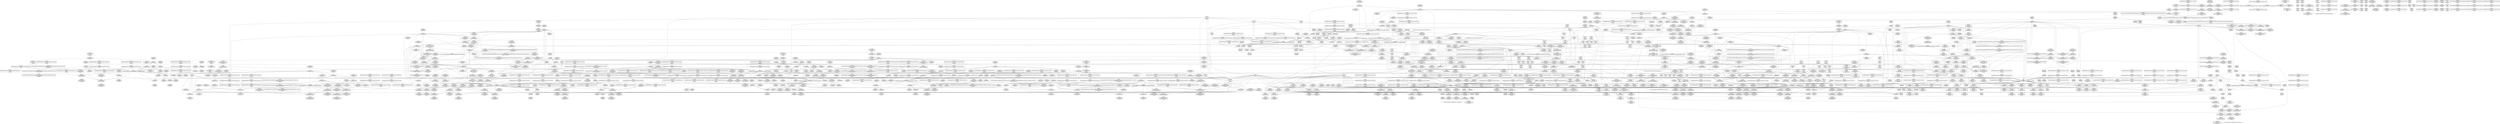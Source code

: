 digraph {
	CE0x48e7730 [shape=record,shape=Mrecord,label="{CE0x48e7730|GLOBAL:rcu_lock_release|*Constant*|*SummSink*}"]
	CE0x48c95a0 [shape=record,shape=Mrecord,label="{CE0x48c95a0|rcu_lock_acquire:tmp1|*SummSource*}"]
	CE0x4887a90 [shape=record,shape=Mrecord,label="{CE0x4887a90|task_sid:tmp13|security/selinux/hooks.c,208|*SummSource*}"]
	CE0x48e3da0 [shape=record,shape=Mrecord,label="{CE0x48e3da0|i8*_getelementptr_inbounds_(_44_x_i8_,_44_x_i8_*_.str47,_i32_0,_i32_0)|*Constant*|*SummSource*}"]
	CE0x488c440 [shape=record,shape=Mrecord,label="{CE0x488c440|task_sid:tmp26|security/selinux/hooks.c,208|*SummSource*}"]
	CE0x485e710 [shape=record,shape=Mrecord,label="{CE0x485e710|GLOBAL:current_sid|*Constant*|*SummSource*}"]
	CE0x48e54a0 [shape=record,shape=Mrecord,label="{CE0x48e54a0|rcu_read_unlock:tmp20|include/linux/rcupdate.h,933|*SummSource*}"]
	CE0x4847450 [shape=record,shape=Mrecord,label="{CE0x4847450|GLOBAL:current_has_perm|*Constant*}"]
	CE0x485d9d0 [shape=record,shape=Mrecord,label="{CE0x485d9d0|i64*_getelementptr_inbounds_(_11_x_i64_,_11_x_i64_*___llvm_gcov_ctr125,_i64_0,_i64_0)|*Constant*|*SummSink*}"]
	CE0x4870690 [shape=record,shape=Mrecord,label="{CE0x4870690|GLOBAL:current_task|Global_var:current_task|*SummSource*}"]
	CE0x48e4660 [shape=record,shape=Mrecord,label="{CE0x48e4660|rcu_read_unlock:tmp17|include/linux/rcupdate.h,933}"]
	CE0x48314d0 [shape=record,shape=Mrecord,label="{CE0x48314d0|_call_void_rcu_read_lock()_#10,_!dbg_!27712|security/selinux/hooks.c,207|*SummSource*}"]
	CE0x48878b0 [shape=record,shape=Mrecord,label="{CE0x48878b0|GLOBAL:__llvm_gcov_ctr127|Global_var:__llvm_gcov_ctr127|*SummSource*}"]
	CE0x483b790 [shape=record,shape=Mrecord,label="{CE0x483b790|i32_(i32,_i32,_i16,_i32,_%struct.common_audit_data*)*_bitcast_(i32_(i32,_i32,_i16,_i32,_%struct.common_audit_data.495*)*_avc_has_perm_to_i32_(i32,_i32,_i16,_i32,_%struct.common_audit_data*)*)|*Constant*|*SummSink*}"]
	CE0x48d9630 [shape=record,shape=Mrecord,label="{CE0x48d9630|rcu_read_unlock:tmp5|include/linux/rcupdate.h,933|*SummSink*}"]
	CE0x48da090 [shape=record,shape=Mrecord,label="{CE0x48da090|__rcu_read_lock:tmp6|include/linux/rcupdate.h,240}"]
	CE0x48b11f0 [shape=record,shape=Mrecord,label="{CE0x48b11f0|__preempt_count_sub:tmp|*SummSource*}"]
	CE0x484e700 [shape=record,shape=Mrecord,label="{CE0x484e700|avc_has_perm:requested|Function::avc_has_perm&Arg::requested::|*SummSink*}"]
	CE0x485abe0 [shape=record,shape=Mrecord,label="{CE0x485abe0|rcu_read_lock:land.lhs.true2|*SummSource*}"]
	CE0x488d040 [shape=record,shape=Mrecord,label="{CE0x488d040|task_sid:call7|security/selinux/hooks.c,208|*SummSource*}"]
	CE0x48a32d0 [shape=record,shape=Mrecord,label="{CE0x48a32d0|i64*_getelementptr_inbounds_(_4_x_i64_,_4_x_i64_*___llvm_gcov_ctr134,_i64_0,_i64_2)|*Constant*}"]
	CE0x4898f50 [shape=record,shape=Mrecord,label="{CE0x4898f50|i64_7|*Constant*|*SummSource*}"]
	CE0x488cbf0 [shape=record,shape=Mrecord,label="{CE0x488cbf0|GLOBAL:cred_sid|*Constant*}"]
	CE0x48c61c0 [shape=record,shape=Mrecord,label="{CE0x48c61c0|rcu_read_unlock:do.body}"]
	CE0x48d8ab0 [shape=record,shape=Mrecord,label="{CE0x48d8ab0|_call_void_mcount()_#3|*SummSource*}"]
	CE0x490c2c0 [shape=record,shape=Mrecord,label="{CE0x490c2c0|i32_0|*Constant*}"]
	CE0x48b35a0 [shape=record,shape=Mrecord,label="{CE0x48b35a0|rcu_lock_acquire:tmp7|*SummSource*}"]
	CE0x48243e0 [shape=record,shape=Mrecord,label="{CE0x48243e0|current_sid:do.end}"]
	CE0x4893fd0 [shape=record,shape=Mrecord,label="{CE0x4893fd0|i32_22|*Constant*}"]
	CE0x4859660 [shape=record,shape=Mrecord,label="{CE0x4859660|GLOBAL:task_sid|*Constant*|*SummSink*}"]
	CE0x4912fd0 [shape=record,shape=Mrecord,label="{CE0x4912fd0|__preempt_count_sub:sub|./arch/x86/include/asm/preempt.h,77}"]
	CE0x484bae0 [shape=record,shape=Mrecord,label="{CE0x484bae0|i64*_getelementptr_inbounds_(_13_x_i64_,_13_x_i64_*___llvm_gcov_ctr126,_i64_0,_i64_9)|*Constant*|*SummSource*}"]
	CE0x48a72c0 [shape=record,shape=Mrecord,label="{CE0x48a72c0|_call_void_mcount()_#3}"]
	CE0x4831d60 [shape=record,shape=Mrecord,label="{CE0x4831d60|__rcu_read_lock:tmp|*SummSource*}"]
	CE0x489c660 [shape=record,shape=Mrecord,label="{CE0x489c660|i64_6|*Constant*|*SummSink*}"]
	CE0x48bbc40 [shape=record,shape=Mrecord,label="{CE0x48bbc40|_call_void_asm_sideeffect_,_memory_,_dirflag_,_fpsr_,_flags_()_#3,_!dbg_!27711,_!srcloc_!27714|include/linux/rcupdate.h,244}"]
	CE0x48a4b70 [shape=record,shape=Mrecord,label="{CE0x48a4b70|rcu_lock_release:map|Function::rcu_lock_release&Arg::map::|*SummSource*}"]
	CE0x4894b20 [shape=record,shape=Mrecord,label="{CE0x4894b20|task_sid:tmp3}"]
	CE0x48a2690 [shape=record,shape=Mrecord,label="{CE0x48a2690|i64_1|*Constant*}"]
	CE0x4919d80 [shape=record,shape=Mrecord,label="{CE0x4919d80|__preempt_count_sub:tmp2|*SummSink*}"]
	CE0x4845a70 [shape=record,shape=Mrecord,label="{CE0x4845a70|_call_void_mcount()_#3|*SummSink*}"]
	CE0x485d1e0 [shape=record,shape=Mrecord,label="{CE0x485d1e0|current_sid:tmp3}"]
	CE0x483dca0 [shape=record,shape=Mrecord,label="{CE0x483dca0|current_sid:tmp19|security/selinux/hooks.c,218|*SummSource*}"]
	CE0x4896730 [shape=record,shape=Mrecord,label="{CE0x4896730|cred_sid:tmp3|*SummSink*}"]
	CE0x48a6220 [shape=record,shape=Mrecord,label="{CE0x48a6220|_ret_void,_!dbg_!27717|include/linux/rcupdate.h,245|*SummSink*}"]
	CE0x48a5950 [shape=record,shape=Mrecord,label="{CE0x48a5950|GLOBAL:__rcu_read_unlock|*Constant*|*SummSource*}"]
	CE0x48e5d20 [shape=record,shape=Mrecord,label="{CE0x48e5d20|rcu_read_unlock:tmp21|include/linux/rcupdate.h,935|*SummSource*}"]
	CE0x4884f60 [shape=record,shape=Mrecord,label="{CE0x4884f60|i64_2|*Constant*}"]
	CE0x483c800 [shape=record,shape=Mrecord,label="{CE0x483c800|current_sid:tmp16|security/selinux/hooks.c,218|*SummSink*}"]
	CE0x4895670 [shape=record,shape=Mrecord,label="{CE0x4895670|cred_sid:tmp1|*SummSink*}"]
	CE0x48310c0 [shape=record,shape=Mrecord,label="{CE0x48310c0|i64*_getelementptr_inbounds_(_11_x_i64_,_11_x_i64_*___llvm_gcov_ctr125,_i64_0,_i64_1)|*Constant*}"]
	CE0x484d3e0 [shape=record,shape=Mrecord,label="{CE0x484d3e0|i64*_getelementptr_inbounds_(_2_x_i64_,_2_x_i64_*___llvm_gcov_ctr98,_i64_0,_i64_0)|*Constant*}"]
	CE0x48ad620 [shape=record,shape=Mrecord,label="{CE0x48ad620|i64_ptrtoint_(i8*_blockaddress(_rcu_lock_acquire,_%__here)_to_i64)|*Constant*|*SummSink*}"]
	CE0x48d5c30 [shape=record,shape=Mrecord,label="{CE0x48d5c30|rcu_lock_release:tmp1}"]
	CE0x4823a80 [shape=record,shape=Mrecord,label="{CE0x4823a80|current_sid:tobool1|security/selinux/hooks.c,218|*SummSource*}"]
	CE0x48de8f0 [shape=record,shape=Mrecord,label="{CE0x48de8f0|rcu_read_lock:tmp16|include/linux/rcupdate.h,882|*SummSink*}"]
	CE0x483e580 [shape=record,shape=Mrecord,label="{CE0x483e580|i64_7|*Constant*}"]
	CE0x491e6f0 [shape=record,shape=Mrecord,label="{CE0x491e6f0|__rcu_read_lock:bb|*SummSink*}"]
	CE0x4826cc0 [shape=record,shape=Mrecord,label="{CE0x4826cc0|selinux_task_create:tmp2|*SummSource*}"]
	CE0x4836be0 [shape=record,shape=Mrecord,label="{CE0x4836be0|selinux_task_create:call|security/selinux/hooks.c,3450|*SummSource*}"]
	CE0x4848680 [shape=record,shape=Mrecord,label="{CE0x4848680|_ret_i32_%call1,_!dbg_!27714|security/selinux/hooks.c,3450|*SummSource*}"]
	CE0x4837540 [shape=record,shape=Mrecord,label="{CE0x4837540|get_current:tmp1|*SummSource*}"]
	CE0x48ddee0 [shape=record,shape=Mrecord,label="{CE0x48ddee0|rcu_read_lock:tmp14|include/linux/rcupdate.h,882|*SummSink*}"]
	CE0x48baeb0 [shape=record,shape=Mrecord,label="{CE0x48baeb0|rcu_read_unlock:tmp12|include/linux/rcupdate.h,933|*SummSource*}"]
	CE0x48c4220 [shape=record,shape=Mrecord,label="{CE0x48c4220|rcu_read_unlock:tmp6|include/linux/rcupdate.h,933|*SummSink*}"]
	CE0x48d3e20 [shape=record,shape=Mrecord,label="{CE0x48d3e20|i64*_getelementptr_inbounds_(_11_x_i64_,_11_x_i64_*___llvm_gcov_ctr127,_i64_0,_i64_10)|*Constant*|*SummSink*}"]
	CE0x4872590 [shape=record,shape=Mrecord,label="{CE0x4872590|current_has_perm:call2|security/selinux/hooks.c,1544|*SummSink*}"]
	CE0x48c9040 [shape=record,shape=Mrecord,label="{CE0x48c9040|rcu_read_unlock:tmp8|include/linux/rcupdate.h,933|*SummSink*}"]
	CE0x5b491f0 [shape=record,shape=Mrecord,label="{CE0x5b491f0|i64_1|*Constant*|*SummSource*}"]
	CE0x486f450 [shape=record,shape=Mrecord,label="{CE0x486f450|current_sid:tmp12|security/selinux/hooks.c,218|*SummSource*}"]
	CE0x485f0b0 [shape=record,shape=Mrecord,label="{CE0x485f0b0|%struct.task_struct*_(%struct.task_struct**)*_asm_movq_%gs:$_1:P_,$0_,_r,im,_dirflag_,_fpsr_,_flags_|*SummSource*}"]
	CE0x48d1040 [shape=record,shape=Mrecord,label="{CE0x48d1040|i64*_getelementptr_inbounds_(_4_x_i64_,_4_x_i64_*___llvm_gcov_ctr134,_i64_0,_i64_3)|*Constant*|*SummSource*}"]
	CE0x48c2b50 [shape=record,shape=Mrecord,label="{CE0x48c2b50|_call_void_mcount()_#3}"]
	CE0x48c6c10 [shape=record,shape=Mrecord,label="{CE0x48c6c10|rcu_read_unlock:tmp14|include/linux/rcupdate.h,933|*SummSink*}"]
	CE0x48b4320 [shape=record,shape=Mrecord,label="{CE0x48b4320|rcu_lock_release:indirectgoto}"]
	CE0x486e6c0 [shape=record,shape=Mrecord,label="{CE0x486e6c0|task_sid:if.then}"]
	CE0x490c8b0 [shape=record,shape=Mrecord,label="{CE0x490c8b0|__preempt_count_sub:tmp4|./arch/x86/include/asm/preempt.h,77|*SummSource*}"]
	CE0x482db90 [shape=record,shape=Mrecord,label="{CE0x482db90|current_has_perm:tmp2}"]
	CE0x488d0b0 [shape=record,shape=Mrecord,label="{CE0x488d0b0|task_sid:call7|security/selinux/hooks.c,208|*SummSink*}"]
	CE0x48cba90 [shape=record,shape=Mrecord,label="{CE0x48cba90|rcu_read_unlock:if.end|*SummSink*}"]
	CE0x490b7f0 [shape=record,shape=Mrecord,label="{CE0x490b7f0|__rcu_read_lock:do.body|*SummSink*}"]
	CE0x4876e60 [shape=record,shape=Mrecord,label="{CE0x4876e60|GLOBAL:rcu_lock_map|Global_var:rcu_lock_map|*SummSink*}"]
	CE0x4890630 [shape=record,shape=Mrecord,label="{CE0x4890630|GLOBAL:rcu_read_unlock|*Constant*}"]
	CE0x48e0110 [shape=record,shape=Mrecord,label="{CE0x48e0110|rcu_read_unlock:if.then|*SummSource*}"]
	CE0x48726f0 [shape=record,shape=Mrecord,label="{CE0x48726f0|get_current:tmp2|*SummSink*}"]
	CE0x4891a30 [shape=record,shape=Mrecord,label="{CE0x4891a30|_ret_void,_!dbg_!27717|include/linux/rcupdate.h,419|*SummSource*}"]
	CE0x484aa90 [shape=record,shape=Mrecord,label="{CE0x484aa90|selinux_task_create:tmp2}"]
	CE0x4841e60 [shape=record,shape=Mrecord,label="{CE0x4841e60|i64_1|*Constant*}"]
	CE0x4912c60 [shape=record,shape=Mrecord,label="{CE0x4912c60|_call_void_mcount()_#3|*SummSource*}"]
	CE0x4853790 [shape=record,shape=Mrecord,label="{CE0x4853790|i64*_getelementptr_inbounds_(_11_x_i64_,_11_x_i64_*___llvm_gcov_ctr127,_i64_0,_i64_9)|*Constant*|*SummSource*}"]
	CE0x48c5830 [shape=record,shape=Mrecord,label="{CE0x48c5830|void_(i32*,_i32,_i32*)*_asm_addl_$1,_%gs:$0_,_*m,ri,*m,_dirflag_,_fpsr_,_flags_}"]
	CE0x484d950 [shape=record,shape=Mrecord,label="{CE0x484d950|get_current:bb}"]
	CE0x48c2390 [shape=record,shape=Mrecord,label="{CE0x48c2390|rcu_read_unlock:call|include/linux/rcupdate.h,933|*SummSource*}"]
	CE0x4831300 [shape=record,shape=Mrecord,label="{CE0x4831300|current_sid:tmp1|*SummSink*}"]
	CE0x48c0b40 [shape=record,shape=Mrecord,label="{CE0x48c0b40|rcu_read_lock:tmp12|include/linux/rcupdate.h,882}"]
	CE0x48aa0a0 [shape=record,shape=Mrecord,label="{CE0x48aa0a0|i64*_getelementptr_inbounds_(_4_x_i64_,_4_x_i64_*___llvm_gcov_ctr134,_i64_0,_i64_2)|*Constant*|*SummSink*}"]
	CE0x483f150 [shape=record,shape=Mrecord,label="{CE0x483f150|rcu_read_lock:tmp13|include/linux/rcupdate.h,882|*SummSource*}"]
	CE0x48973a0 [shape=record,shape=Mrecord,label="{CE0x48973a0|task_sid:tmp9|security/selinux/hooks.c,208|*SummSource*}"]
	CE0x48b2d60 [shape=record,shape=Mrecord,label="{CE0x48b2d60|__rcu_read_unlock:tmp7|include/linux/rcupdate.h,245}"]
	CE0x48e55d0 [shape=record,shape=Mrecord,label="{CE0x48e55d0|rcu_read_unlock:tmp20|include/linux/rcupdate.h,933|*SummSink*}"]
	CE0x48e6120 [shape=record,shape=Mrecord,label="{CE0x48e6120|rcu_read_unlock:tmp21|include/linux/rcupdate.h,935|*SummSink*}"]
	CE0x491dd30 [shape=record,shape=Mrecord,label="{CE0x491dd30|__preempt_count_add:tmp4|./arch/x86/include/asm/preempt.h,72}"]
	CE0x48749d0 [shape=record,shape=Mrecord,label="{CE0x48749d0|__preempt_count_sub:sub|./arch/x86/include/asm/preempt.h,77|*SummSink*}"]
	CE0x4845720 [shape=record,shape=Mrecord,label="{CE0x4845720|_call_void_mcount()_#3}"]
	CE0x48a6dc0 [shape=record,shape=Mrecord,label="{CE0x48a6dc0|rcu_lock_acquire:tmp4|include/linux/rcupdate.h,418}"]
	CE0x48260b0 [shape=record,shape=Mrecord,label="{CE0x48260b0|selinux_task_create:bb}"]
	CE0x4824500 [shape=record,shape=Mrecord,label="{CE0x4824500|current_sid:do.end|*SummSource*}"]
	CE0x48c4730 [shape=record,shape=Mrecord,label="{CE0x48c4730|_call_void___preempt_count_sub(i32_1)_#10,_!dbg_!27715|include/linux/rcupdate.h,244|*SummSource*}"]
	CE0x48a48f0 [shape=record,shape=Mrecord,label="{CE0x48a48f0|rcu_read_unlock:tobool|include/linux/rcupdate.h,933|*SummSink*}"]
	CE0x484f200 [shape=record,shape=Mrecord,label="{CE0x484f200|current_sid:tmp10|security/selinux/hooks.c,218}"]
	CE0x3fa8fe0 [shape=record,shape=Mrecord,label="{CE0x3fa8fe0|_call_void_mcount()_#3|*SummSource*}"]
	CE0x483cdb0 [shape=record,shape=Mrecord,label="{CE0x483cdb0|GLOBAL:lockdep_rcu_suspicious|*Constant*}"]
	CE0x48d88a0 [shape=record,shape=Mrecord,label="{CE0x48d88a0|rcu_lock_acquire:tmp3|*SummSink*}"]
	CE0x4856b20 [shape=record,shape=Mrecord,label="{CE0x4856b20|task_sid:do.body5}"]
	CE0x485b8a0 [shape=record,shape=Mrecord,label="{CE0x485b8a0|GLOBAL:current_sid.__warned|Global_var:current_sid.__warned|*SummSink*}"]
	CE0x48c0330 [shape=record,shape=Mrecord,label="{CE0x48c0330|rcu_read_lock:tmp10|include/linux/rcupdate.h,882}"]
	CE0x495f040 [shape=record,shape=Mrecord,label="{CE0x495f040|i64*_getelementptr_inbounds_(_4_x_i64_,_4_x_i64_*___llvm_gcov_ctr135,_i64_0,_i64_3)|*Constant*|*SummSink*}"]
	CE0x48295e0 [shape=record,shape=Mrecord,label="{CE0x48295e0|i32_78|*Constant*|*SummSink*}"]
	CE0x48cb850 [shape=record,shape=Mrecord,label="{CE0x48cb850|rcu_read_unlock:if.then|*SummSink*}"]
	CE0x48df8e0 [shape=record,shape=Mrecord,label="{CE0x48df8e0|_call_void_mcount()_#3}"]
	CE0x4898810 [shape=record,shape=Mrecord,label="{CE0x4898810|i32_1|*Constant*}"]
	CE0x4857450 [shape=record,shape=Mrecord,label="{CE0x4857450|task_sid:bb}"]
	CE0x4856cd0 [shape=record,shape=Mrecord,label="{CE0x4856cd0|task_sid:do.body5|*SummSink*}"]
	CE0x48c9e50 [shape=record,shape=Mrecord,label="{CE0x48c9e50|_call_void___preempt_count_add(i32_1)_#10,_!dbg_!27711|include/linux/rcupdate.h,239}"]
	CE0x485ba90 [shape=record,shape=Mrecord,label="{CE0x485ba90|i64*_getelementptr_inbounds_(_4_x_i64_,_4_x_i64_*___llvm_gcov_ctr128,_i64_0,_i64_1)|*Constant*}"]
	CE0x48ded70 [shape=record,shape=Mrecord,label="{CE0x48ded70|i64*_getelementptr_inbounds_(_11_x_i64_,_11_x_i64_*___llvm_gcov_ctr127,_i64_0,_i64_8)|*Constant*|*SummSource*}"]
	CE0x48b2b20 [shape=record,shape=Mrecord,label="{CE0x48b2b20|__rcu_read_unlock:tmp6|include/linux/rcupdate.h,245|*SummSink*}"]
	CE0x4882ba0 [shape=record,shape=Mrecord,label="{CE0x4882ba0|rcu_read_lock:if.end|*SummSink*}"]
	CE0x489d610 [shape=record,shape=Mrecord,label="{CE0x489d610|task_sid:tmp13|security/selinux/hooks.c,208}"]
	CE0x4871400 [shape=record,shape=Mrecord,label="{CE0x4871400|get_current:tmp1}"]
	CE0x4857340 [shape=record,shape=Mrecord,label="{CE0x4857340|task_sid:do.body|*SummSource*}"]
	CE0x4877310 [shape=record,shape=Mrecord,label="{CE0x4877310|__preempt_count_add:entry|*SummSink*}"]
	CE0x48c3cb0 [shape=record,shape=Mrecord,label="{CE0x48c3cb0|i64*_getelementptr_inbounds_(_11_x_i64_,_11_x_i64_*___llvm_gcov_ctr132,_i64_0,_i64_0)|*Constant*|*SummSource*}"]
	CE0x48c64a0 [shape=record,shape=Mrecord,label="{CE0x48c64a0|i64*_getelementptr_inbounds_(_4_x_i64_,_4_x_i64_*___llvm_gcov_ctr128,_i64_0,_i64_3)|*Constant*|*SummSource*}"]
	CE0x48dcf40 [shape=record,shape=Mrecord,label="{CE0x48dcf40|__rcu_read_lock:tmp5|include/linux/rcupdate.h,239}"]
	CE0x4894ab0 [shape=record,shape=Mrecord,label="{CE0x4894ab0|task_sid:tmp2|*SummSink*}"]
	CE0x4873a30 [shape=record,shape=Mrecord,label="{CE0x4873a30|i32_218|*Constant*|*SummSink*}"]
	CE0x489ca90 [shape=record,shape=Mrecord,label="{CE0x489ca90|i64*_getelementptr_inbounds_(_11_x_i64_,_11_x_i64_*___llvm_gcov_ctr127,_i64_0,_i64_0)|*Constant*|*SummSink*}"]
	CE0x48963a0 [shape=record,shape=Mrecord,label="{CE0x48963a0|task_sid:land.lhs.true|*SummSource*}"]
	CE0x4885600 [shape=record,shape=Mrecord,label="{CE0x4885600|_call_void___rcu_read_lock()_#10,_!dbg_!27710|include/linux/rcupdate.h,879}"]
	CE0x488c2d0 [shape=record,shape=Mrecord,label="{CE0x488c2d0|i64*_getelementptr_inbounds_(_13_x_i64_,_13_x_i64_*___llvm_gcov_ctr126,_i64_0,_i64_12)|*Constant*|*SummSource*}"]
	CE0x4911b10 [shape=record,shape=Mrecord,label="{CE0x4911b10|__preempt_count_add:tmp2|*SummSource*}"]
	CE0x48cb330 [shape=record,shape=Mrecord,label="{CE0x48cb330|GLOBAL:rcu_read_unlock.__warned|Global_var:rcu_read_unlock.__warned|*SummSink*}"]
	CE0x4885c10 [shape=record,shape=Mrecord,label="{CE0x4885c10|task_sid:tobool1|security/selinux/hooks.c,208|*SummSink*}"]
	CE0x485aaa0 [shape=record,shape=Mrecord,label="{CE0x485aaa0|rcu_read_lock:do.body|*SummSink*}"]
	CE0x48ad170 [shape=record,shape=Mrecord,label="{CE0x48ad170|__rcu_read_unlock:tmp2|*SummSource*}"]
	CE0x4859330 [shape=record,shape=Mrecord,label="{CE0x4859330|current_has_perm:call1|security/selinux/hooks.c,1543}"]
	CE0x48da7d0 [shape=record,shape=Mrecord,label="{CE0x48da7d0|rcu_read_unlock:tmp9|include/linux/rcupdate.h,933|*SummSource*}"]
	CE0x4837400 [shape=record,shape=Mrecord,label="{CE0x4837400|i64*_getelementptr_inbounds_(_2_x_i64_,_2_x_i64_*___llvm_gcov_ctr98,_i64_0,_i64_1)|*Constant*|*SummSink*}"]
	CE0x48e50c0 [shape=record,shape=Mrecord,label="{CE0x48e50c0|rcu_read_unlock:tmp19|include/linux/rcupdate.h,933|*SummSink*}"]
	CE0x48e3630 [shape=record,shape=Mrecord,label="{CE0x48e3630|i32_934|*Constant*|*SummSource*}"]
	CE0x48484e0 [shape=record,shape=Mrecord,label="{CE0x48484e0|get_current:bb|*SummSink*}"]
	CE0x4926de0 [shape=record,shape=Mrecord,label="{CE0x4926de0|rcu_lock_release:tmp4|include/linux/rcupdate.h,423|*SummSource*}"]
	CE0x488c4b0 [shape=record,shape=Mrecord,label="{CE0x488c4b0|task_sid:tmp26|security/selinux/hooks.c,208|*SummSink*}"]
	CE0x48c1c20 [shape=record,shape=Mrecord,label="{CE0x48c1c20|i64*_getelementptr_inbounds_(_11_x_i64_,_11_x_i64_*___llvm_gcov_ctr127,_i64_0,_i64_1)|*Constant*}"]
	CE0x482a450 [shape=record,shape=Mrecord,label="{CE0x482a450|COLLAPSED:_CMRE:_elem_0::|security/selinux/hooks.c,218}"]
	CE0x48c6780 [shape=record,shape=Mrecord,label="{CE0x48c6780|rcu_read_unlock:tmp14|include/linux/rcupdate.h,933}"]
	CE0x4829220 [shape=record,shape=Mrecord,label="{CE0x4829220|i32_78|*Constant*}"]
	CE0x482ca10 [shape=record,shape=Mrecord,label="{CE0x482ca10|avc_has_perm:tclass|Function::avc_has_perm&Arg::tclass::}"]
	CE0x482d4b0 [shape=record,shape=Mrecord,label="{CE0x482d4b0|current_sid:tmp3|*SummSource*}"]
	CE0x485f660 [shape=record,shape=Mrecord,label="{CE0x485f660|%struct.task_struct*_(%struct.task_struct**)*_asm_movq_%gs:$_1:P_,$0_,_r,im,_dirflag_,_fpsr_,_flags_|*SummSink*}"]
	CE0x48e5280 [shape=record,shape=Mrecord,label="{CE0x48e5280|rcu_read_unlock:tmp20|include/linux/rcupdate.h,933}"]
	CE0x48bcbb0 [shape=record,shape=Mrecord,label="{CE0x48bcbb0|rcu_read_unlock:tmp6|include/linux/rcupdate.h,933|*SummSource*}"]
	CE0x4826840 [shape=record,shape=Mrecord,label="{CE0x4826840|selinux_task_create:tmp3|*SummSink*}"]
	CE0x483ffb0 [shape=record,shape=Mrecord,label="{CE0x483ffb0|current_sid:sid|security/selinux/hooks.c,220}"]
	CE0x4832180 [shape=record,shape=Mrecord,label="{CE0x4832180|_call_void_lockdep_rcu_suspicious(i8*_getelementptr_inbounds_(_25_x_i8_,_25_x_i8_*_.str3,_i32_0,_i32_0),_i32_218,_i8*_getelementptr_inbounds_(_45_x_i8_,_45_x_i8_*_.str12,_i32_0,_i32_0))_#10,_!dbg_!27727|security/selinux/hooks.c,218}"]
	CE0x48c7fe0 [shape=record,shape=Mrecord,label="{CE0x48c7fe0|rcu_read_unlock:bb}"]
	CE0x48b1160 [shape=record,shape=Mrecord,label="{CE0x48b1160|i64*_getelementptr_inbounds_(_4_x_i64_,_4_x_i64_*___llvm_gcov_ctr129,_i64_0,_i64_0)|*Constant*|*SummSink*}"]
	CE0x495a3f0 [shape=record,shape=Mrecord,label="{CE0x495a3f0|__preempt_count_sub:do.body|*SummSink*}"]
	CE0x493f0f0 [shape=record,shape=Mrecord,label="{CE0x493f0f0|__rcu_read_unlock:do.body|*SummSink*}"]
	CE0x4927970 [shape=record,shape=Mrecord,label="{CE0x4927970|_call_void_lock_release(%struct.lockdep_map*_%map,_i32_1,_i64_ptrtoint_(i8*_blockaddress(_rcu_lock_release,_%__here)_to_i64))_#10,_!dbg_!27716|include/linux/rcupdate.h,423}"]
	CE0x48cb9a0 [shape=record,shape=Mrecord,label="{CE0x48cb9a0|rcu_read_unlock:if.end|*SummSource*}"]
	CE0x48ddd60 [shape=record,shape=Mrecord,label="{CE0x48ddd60|rcu_read_lock:tmp14|include/linux/rcupdate.h,882|*SummSource*}"]
	CE0x4889d80 [shape=record,shape=Mrecord,label="{CE0x4889d80|task_sid:tmp23|security/selinux/hooks.c,208}"]
	CE0x485c230 [shape=record,shape=Mrecord,label="{CE0x485c230|_ret_void,_!dbg_!27735|include/linux/rcupdate.h,884}"]
	CE0x4825f00 [shape=record,shape=Mrecord,label="{CE0x4825f00|i64*_getelementptr_inbounds_(_2_x_i64_,_2_x_i64_*___llvm_gcov_ctr136,_i64_0,_i64_1)|*Constant*|*SummSource*}"]
	CE0x48a9380 [shape=record,shape=Mrecord,label="{CE0x48a9380|rcu_lock_release:tmp6|*SummSource*}"]
	CE0x48b27b0 [shape=record,shape=Mrecord,label="{CE0x48b27b0|i64*_getelementptr_inbounds_(_4_x_i64_,_4_x_i64_*___llvm_gcov_ctr130,_i64_0,_i64_0)|*Constant*|*SummSink*}"]
	CE0x4825970 [shape=record,shape=Mrecord,label="{CE0x4825970|current_sid:tmp|*SummSink*}"]
	CE0x4898fc0 [shape=record,shape=Mrecord,label="{CE0x4898fc0|i64_7|*Constant*|*SummSink*}"]
	CE0x48d7010 [shape=record,shape=Mrecord,label="{CE0x48d7010|rcu_read_unlock:tmp10|include/linux/rcupdate.h,933}"]
	CE0x48e7c70 [shape=record,shape=Mrecord,label="{CE0x48e7c70|rcu_lock_release:map|Function::rcu_lock_release&Arg::map::}"]
	CE0x490bda0 [shape=record,shape=Mrecord,label="{CE0x490bda0|_call_void_asm_sideeffect_,_memory_,_dirflag_,_fpsr_,_flags_()_#3,_!dbg_!27711,_!srcloc_!27714|include/linux/rcupdate.h,244|*SummSource*}"]
	CE0x489e440 [shape=record,shape=Mrecord,label="{CE0x489e440|i64*_getelementptr_inbounds_(_2_x_i64_,_2_x_i64_*___llvm_gcov_ctr131,_i64_0,_i64_0)|*Constant*|*SummSink*}"]
	CE0x48372d0 [shape=record,shape=Mrecord,label="{CE0x48372d0|COLLAPSED:_GCMRE___llvm_gcov_ctr271_internal_global_2_x_i64_zeroinitializer:_elem_0:default:}"]
	CE0x483df50 [shape=record,shape=Mrecord,label="{CE0x483df50|i64*_getelementptr_inbounds_(_11_x_i64_,_11_x_i64_*___llvm_gcov_ctr125,_i64_0,_i64_10)|*Constant*|*SummSource*}"]
	CE0x4878490 [shape=record,shape=Mrecord,label="{CE0x4878490|current_sid:tmp16|security/selinux/hooks.c,218}"]
	CE0x4894550 [shape=record,shape=Mrecord,label="{CE0x4894550|GLOBAL:rcu_lock_acquire|*Constant*}"]
	CE0x488d8b0 [shape=record,shape=Mrecord,label="{CE0x488d8b0|cred_sid:entry|*SummSink*}"]
	CE0x4855090 [shape=record,shape=Mrecord,label="{CE0x4855090|i8*_getelementptr_inbounds_(_25_x_i8_,_25_x_i8_*_.str45,_i32_0,_i32_0)|*Constant*}"]
	CE0x48b4750 [shape=record,shape=Mrecord,label="{CE0x48b4750|rcu_lock_release:__here|*SummSource*}"]
	CE0x48de2d0 [shape=record,shape=Mrecord,label="{CE0x48de2d0|rcu_read_lock:tmp15|include/linux/rcupdate.h,882|*SummSource*}"]
	CE0x48ae330 [shape=record,shape=Mrecord,label="{CE0x48ae330|rcu_lock_acquire:tmp7}"]
	CE0x491dda0 [shape=record,shape=Mrecord,label="{CE0x491dda0|__preempt_count_add:tmp4|./arch/x86/include/asm/preempt.h,72|*SummSource*}"]
	CE0x48a7760 [shape=record,shape=Mrecord,label="{CE0x48a7760|__rcu_read_lock:bb|*SummSource*}"]
	CE0x48455f0 [shape=record,shape=Mrecord,label="{CE0x48455f0|i64*_getelementptr_inbounds_(_2_x_i64_,_2_x_i64_*___llvm_gcov_ctr271,_i64_0,_i64_1)|*Constant*|*SummSink*}"]
	CE0x495ff80 [shape=record,shape=Mrecord,label="{CE0x495ff80|_call_void_mcount()_#3}"]
	CE0x4883960 [shape=record,shape=Mrecord,label="{CE0x4883960|i64*_getelementptr_inbounds_(_4_x_i64_,_4_x_i64_*___llvm_gcov_ctr128,_i64_0,_i64_1)|*Constant*|*SummSink*}"]
	CE0x48977f0 [shape=record,shape=Mrecord,label="{CE0x48977f0|cred_sid:tmp6|security/selinux/hooks.c,197|*SummSource*}"]
	CE0x48ad1e0 [shape=record,shape=Mrecord,label="{CE0x48ad1e0|__rcu_read_unlock:tmp2|*SummSink*}"]
	CE0x4876da0 [shape=record,shape=Mrecord,label="{CE0x4876da0|GLOBAL:rcu_lock_map|Global_var:rcu_lock_map|*SummSource*}"]
	CE0x489cdc0 [shape=record,shape=Mrecord,label="{CE0x489cdc0|task_sid:land.lhs.true2|*SummSink*}"]
	CE0x48ba1e0 [shape=record,shape=Mrecord,label="{CE0x48ba1e0|cred_sid:sid|security/selinux/hooks.c,197|*SummSink*}"]
	CE0x48aa920 [shape=record,shape=Mrecord,label="{CE0x48aa920|i64*_getelementptr_inbounds_(_4_x_i64_,_4_x_i64_*___llvm_gcov_ctr129,_i64_0,_i64_1)|*Constant*|*SummSource*}"]
	CE0x482a0e0 [shape=record,shape=Mrecord,label="{CE0x482a0e0|i32_22|*Constant*|*SummSource*}"]
	CE0x48ac5b0 [shape=record,shape=Mrecord,label="{CE0x48ac5b0|__rcu_read_unlock:tmp3|*SummSink*}"]
	CE0x488d720 [shape=record,shape=Mrecord,label="{CE0x488d720|cred_sid:entry|*SummSource*}"]
	CE0x48932c0 [shape=record,shape=Mrecord,label="{CE0x48932c0|task_sid:tmp8|security/selinux/hooks.c,208|*SummSink*}"]
	CE0x48387c0 [shape=record,shape=Mrecord,label="{CE0x48387c0|current_has_perm:call2|security/selinux/hooks.c,1544}"]
	CE0x4899ec0 [shape=record,shape=Mrecord,label="{CE0x4899ec0|rcu_read_lock:tmp3|*SummSource*}"]
	CE0x489f270 [shape=record,shape=Mrecord,label="{CE0x489f270|rcu_read_lock:call|include/linux/rcupdate.h,882|*SummSource*}"]
	CE0x48c94c0 [shape=record,shape=Mrecord,label="{CE0x48c94c0|rcu_lock_acquire:tmp|*SummSink*}"]
	CE0x482cfe0 [shape=record,shape=Mrecord,label="{CE0x482cfe0|avc_has_perm:auditdata|Function::avc_has_perm&Arg::auditdata::|*SummSink*}"]
	CE0x4850910 [shape=record,shape=Mrecord,label="{CE0x4850910|current_sid:bb|*SummSink*}"]
	CE0x4855b30 [shape=record,shape=Mrecord,label="{CE0x4855b30|i32_883|*Constant*|*SummSink*}"]
	CE0x48a7570 [shape=record,shape=Mrecord,label="{CE0x48a7570|rcu_lock_acquire:tmp}"]
	CE0x4875720 [shape=record,shape=Mrecord,label="{CE0x4875720|__preempt_count_add:tmp7|./arch/x86/include/asm/preempt.h,73|*SummSink*}"]
	CE0x4885670 [shape=record,shape=Mrecord,label="{CE0x4885670|_call_void___rcu_read_lock()_#10,_!dbg_!27710|include/linux/rcupdate.h,879|*SummSource*}"]
	CE0x4895600 [shape=record,shape=Mrecord,label="{CE0x4895600|cred_sid:tmp1|*SummSource*}"]
	CE0x4858380 [shape=record,shape=Mrecord,label="{CE0x4858380|current_sid:tmp18|security/selinux/hooks.c,218|*SummSink*}"]
	CE0x485ca30 [shape=record,shape=Mrecord,label="{CE0x485ca30|i64*_getelementptr_inbounds_(_11_x_i64_,_11_x_i64_*___llvm_gcov_ctr125,_i64_0,_i64_8)|*Constant*|*SummSource*}"]
	CE0x4834dc0 [shape=record,shape=Mrecord,label="{CE0x4834dc0|selinux_task_create:tmp1|*SummSink*}"]
	CE0x490d690 [shape=record,shape=Mrecord,label="{CE0x490d690|rcu_lock_release:tmp|*SummSink*}"]
	CE0x48e0310 [shape=record,shape=Mrecord,label="{CE0x48e0310|rcu_read_lock:tobool|include/linux/rcupdate.h,882}"]
	CE0x48d6cf0 [shape=record,shape=Mrecord,label="{CE0x48d6cf0|__preempt_count_add:val|Function::__preempt_count_add&Arg::val::|*SummSource*}"]
	CE0x4839910 [shape=record,shape=Mrecord,label="{CE0x4839910|i32_1|*Constant*}"]
	CE0x4886a50 [shape=record,shape=Mrecord,label="{CE0x4886a50|task_sid:tmp17|security/selinux/hooks.c,208|*SummSink*}"]
	CE0x484fa10 [shape=record,shape=Mrecord,label="{CE0x484fa10|i32_208|*Constant*}"]
	CE0x483d120 [shape=record,shape=Mrecord,label="{CE0x483d120|_ret_i32_%call7,_!dbg_!27749|security/selinux/hooks.c,210|*SummSource*}"]
	CE0x48dda70 [shape=record,shape=Mrecord,label="{CE0x48dda70|__rcu_read_lock:tmp3|*SummSink*}"]
	CE0x48a9ce0 [shape=record,shape=Mrecord,label="{CE0x48a9ce0|__rcu_read_unlock:tmp|*SummSource*}"]
	CE0x48c5fe0 [shape=record,shape=Mrecord,label="{CE0x48c5fe0|rcu_read_unlock:land.lhs.true2|*SummSource*}"]
	CE0x485c7d0 [shape=record,shape=Mrecord,label="{CE0x485c7d0|current_sid:tmp13|security/selinux/hooks.c,218|*SummSink*}"]
	CE0x4877c70 [shape=record,shape=Mrecord,label="{CE0x4877c70|rcu_read_lock:if.then}"]
	CE0x486d3a0 [shape=record,shape=Mrecord,label="{CE0x486d3a0|i64*_getelementptr_inbounds_(_11_x_i64_,_11_x_i64_*___llvm_gcov_ctr125,_i64_0,_i64_6)|*Constant*|*SummSource*}"]
	CE0x48d0440 [shape=record,shape=Mrecord,label="{CE0x48d0440|__preempt_count_add:do.end|*SummSource*}"]
	CE0x48562a0 [shape=record,shape=Mrecord,label="{CE0x48562a0|rcu_read_unlock:tmp16|include/linux/rcupdate.h,933|*SummSource*}"]
	CE0x4885150 [shape=record,shape=Mrecord,label="{CE0x4885150|rcu_read_lock:tmp4|include/linux/rcupdate.h,882}"]
	CE0x484fc10 [shape=record,shape=Mrecord,label="{CE0x484fc10|i64_5|*Constant*|*SummSink*}"]
	CE0x4830490 [shape=record,shape=Mrecord,label="{CE0x4830490|rcu_read_lock:entry}"]
	CE0x48526c0 [shape=record,shape=Mrecord,label="{CE0x48526c0|_call_void_lockdep_rcu_suspicious(i8*_getelementptr_inbounds_(_25_x_i8_,_25_x_i8_*_.str45,_i32_0,_i32_0),_i32_883,_i8*_getelementptr_inbounds_(_42_x_i8_,_42_x_i8_*_.str46,_i32_0,_i32_0))_#10,_!dbg_!27728|include/linux/rcupdate.h,882|*SummSource*}"]
	CE0x490b8e0 [shape=record,shape=Mrecord,label="{CE0x490b8e0|__rcu_read_unlock:tmp1}"]
	CE0x485b030 [shape=record,shape=Mrecord,label="{CE0x485b030|current_sid:land.lhs.true2|*SummSink*}"]
	CE0x48bbfa0 [shape=record,shape=Mrecord,label="{CE0x48bbfa0|__rcu_read_unlock:tmp5|include/linux/rcupdate.h,244|*SummSink*}"]
	CE0x48d1480 [shape=record,shape=Mrecord,label="{CE0x48d1480|__rcu_read_unlock:do.body|*SummSource*}"]
	CE0x4890ae0 [shape=record,shape=Mrecord,label="{CE0x4890ae0|rcu_read_lock:call|include/linux/rcupdate.h,882}"]
	CE0x4856820 [shape=record,shape=Mrecord,label="{CE0x4856820|current_sid:call4|security/selinux/hooks.c,218|*SummSink*}"]
	CE0x48ac4f0 [shape=record,shape=Mrecord,label="{CE0x48ac4f0|__rcu_read_unlock:tmp3|*SummSource*}"]
	CE0x483eb80 [shape=record,shape=Mrecord,label="{CE0x483eb80|rcu_read_unlock:tmp12|include/linux/rcupdate.h,933}"]
	CE0x48a18c0 [shape=record,shape=Mrecord,label="{CE0x48a18c0|__rcu_read_unlock:do.end}"]
	CE0x4871850 [shape=record,shape=Mrecord,label="{CE0x4871850|current_sid:tmp14|security/selinux/hooks.c,218}"]
	CE0x486db40 [shape=record,shape=Mrecord,label="{CE0x486db40|rcu_read_lock:tmp4|include/linux/rcupdate.h,882|*SummSource*}"]
	CE0x48c4e30 [shape=record,shape=Mrecord,label="{CE0x48c4e30|rcu_lock_acquire:__here|*SummSource*}"]
	CE0x4858790 [shape=record,shape=Mrecord,label="{CE0x4858790|task_sid:tmp3|*SummSource*}"]
	CE0x4884090 [shape=record,shape=Mrecord,label="{CE0x4884090|rcu_read_lock:tmp|*SummSource*}"]
	CE0x4844ce0 [shape=record,shape=Mrecord,label="{CE0x4844ce0|i64_ptrtoint_(i8*_blockaddress(_rcu_lock_acquire,_%__here)_to_i64)|*Constant*}"]
	CE0x485a080 [shape=record,shape=Mrecord,label="{CE0x485a080|i64_2|*Constant*|*SummSink*}"]
	CE0x4853920 [shape=record,shape=Mrecord,label="{CE0x4853920|i64*_getelementptr_inbounds_(_11_x_i64_,_11_x_i64_*___llvm_gcov_ctr127,_i64_0,_i64_9)|*Constant*|*SummSink*}"]
	CE0x48a1a10 [shape=record,shape=Mrecord,label="{CE0x48a1a10|__rcu_read_unlock:do.end|*SummSink*}"]
	CE0x4854190 [shape=record,shape=Mrecord,label="{CE0x4854190|rcu_read_lock:tmp20|include/linux/rcupdate.h,882}"]
	CE0x4843d70 [shape=record,shape=Mrecord,label="{CE0x4843d70|current_has_perm:bb}"]
	CE0x4823d60 [shape=record,shape=Mrecord,label="{CE0x4823d60|_call_void_mcount()_#3}"]
	CE0x4854020 [shape=record,shape=Mrecord,label="{CE0x4854020|rcu_read_lock:tmp19|include/linux/rcupdate.h,882|*SummSink*}"]
	CE0x4920080 [shape=record,shape=Mrecord,label="{CE0x4920080|_call_void_mcount()_#3}"]
	CE0x489ed70 [shape=record,shape=Mrecord,label="{CE0x489ed70|task_sid:tmp10|security/selinux/hooks.c,208|*SummSink*}"]
	CE0x491ed80 [shape=record,shape=Mrecord,label="{CE0x491ed80|i64*_getelementptr_inbounds_(_4_x_i64_,_4_x_i64_*___llvm_gcov_ctr128,_i64_0,_i64_2)|*Constant*}"]
	CE0x48ce270 [shape=record,shape=Mrecord,label="{CE0x48ce270|__preempt_count_sub:tmp3}"]
	CE0x4852290 [shape=record,shape=Mrecord,label="{CE0x4852290|i8_1|*Constant*}"]
	CE0x4894190 [shape=record,shape=Mrecord,label="{CE0x4894190|task_sid:call|security/selinux/hooks.c,208|*SummSink*}"]
	CE0x482cda0 [shape=record,shape=Mrecord,label="{CE0x482cda0|avc_has_perm:requested|Function::avc_has_perm&Arg::requested::}"]
	CE0x48c8540 [shape=record,shape=Mrecord,label="{CE0x48c8540|rcu_lock_release:tmp2|*SummSink*}"]
	CE0x4889490 [shape=record,shape=Mrecord,label="{CE0x4889490|__rcu_read_lock:entry|*SummSink*}"]
	CE0x4838660 [shape=record,shape=Mrecord,label="{CE0x4838660|i32_(i32,_i32,_i16,_i32,_%struct.common_audit_data*)*_bitcast_(i32_(i32,_i32,_i16,_i32,_%struct.common_audit_data.495*)*_avc_has_perm_to_i32_(i32,_i32,_i16,_i32,_%struct.common_audit_data*)*)|*Constant*}"]
	CE0x48a9890 [shape=record,shape=Mrecord,label="{CE0x48a9890|rcu_lock_release:tmp7|*SummSource*}"]
	CE0x48e28e0 [shape=record,shape=Mrecord,label="{CE0x48e28e0|_call_void_lockdep_rcu_suspicious(i8*_getelementptr_inbounds_(_25_x_i8_,_25_x_i8_*_.str45,_i32_0,_i32_0),_i32_934,_i8*_getelementptr_inbounds_(_44_x_i8_,_44_x_i8_*_.str47,_i32_0,_i32_0))_#10,_!dbg_!27726|include/linux/rcupdate.h,933}"]
	CE0x48ab950 [shape=record,shape=Mrecord,label="{CE0x48ab950|i64*_getelementptr_inbounds_(_4_x_i64_,_4_x_i64_*___llvm_gcov_ctr135,_i64_0,_i64_3)|*Constant*|*SummSource*}"]
	CE0x48e1fa0 [shape=record,shape=Mrecord,label="{CE0x48e1fa0|i64*_getelementptr_inbounds_(_11_x_i64_,_11_x_i64_*___llvm_gcov_ctr132,_i64_0,_i64_8)|*Constant*|*SummSource*}"]
	CE0x48bb4b0 [shape=record,shape=Mrecord,label="{CE0x48bb4b0|rcu_read_unlock:call3|include/linux/rcupdate.h,933|*SummSource*}"]
	CE0x4872b80 [shape=record,shape=Mrecord,label="{CE0x4872b80|current_sid:tmp5|security/selinux/hooks.c,218}"]
	CE0x4858200 [shape=record,shape=Mrecord,label="{CE0x4858200|current_sid:tmp18|security/selinux/hooks.c,218|*SummSource*}"]
	CE0x48a7c40 [shape=record,shape=Mrecord,label="{CE0x48a7c40|i32_1|*Constant*}"]
	CE0x48c6d80 [shape=record,shape=Mrecord,label="{CE0x48c6d80|rcu_read_unlock:tmp15|include/linux/rcupdate.h,933}"]
	CE0x482ab70 [shape=record,shape=Mrecord,label="{CE0x482ab70|current_sid:tmp22|security/selinux/hooks.c,218|*SummSource*}"]
	CE0x48bbbd0 [shape=record,shape=Mrecord,label="{CE0x48bbbd0|0:_i8,_:_GCMR_rcu_read_lock.__warned_internal_global_i8_0,_section_.data.unlikely_,_align_1:_elem_0:default:}"]
	CE0x490b5a0 [shape=record,shape=Mrecord,label="{CE0x490b5a0|rcu_lock_release:indirectgoto|*SummSource*}"]
	CE0x484ef60 [shape=record,shape=Mrecord,label="{CE0x484ef60|i64_4|*Constant*|*SummSource*}"]
	CE0x48964a0 [shape=record,shape=Mrecord,label="{CE0x48964a0|task_sid:land.lhs.true|*SummSink*}"]
	CE0x4853720 [shape=record,shape=Mrecord,label="{CE0x4853720|i64*_getelementptr_inbounds_(_11_x_i64_,_11_x_i64_*___llvm_gcov_ctr127,_i64_0,_i64_9)|*Constant*}"]
	CE0x48595f0 [shape=record,shape=Mrecord,label="{CE0x48595f0|GLOBAL:task_sid|*Constant*|*SummSource*}"]
	CE0x4897330 [shape=record,shape=Mrecord,label="{CE0x4897330|0:_i8,_:_GCMR_task_sid.__warned_internal_global_i8_0,_section_.data.unlikely_,_align_1:_elem_0:default:}"]
	CE0x4850430 [shape=record,shape=Mrecord,label="{CE0x4850430|__rcu_read_lock:tmp1|*SummSink*}"]
	CE0x48d7b40 [shape=record,shape=Mrecord,label="{CE0x48d7b40|i64*_getelementptr_inbounds_(_4_x_i64_,_4_x_i64_*___llvm_gcov_ctr133,_i64_0,_i64_1)|*Constant*|*SummSource*}"]
	CE0x483b8c0 [shape=record,shape=Mrecord,label="{CE0x483b8c0|avc_has_perm:entry}"]
	CE0x48dc970 [shape=record,shape=Mrecord,label="{CE0x48dc970|i64*_getelementptr_inbounds_(_11_x_i64_,_11_x_i64_*___llvm_gcov_ctr132,_i64_0,_i64_1)|*Constant*}"]
	CE0x48c3370 [shape=record,shape=Mrecord,label="{CE0x48c3370|GLOBAL:__llvm_gcov_ctr132|Global_var:__llvm_gcov_ctr132|*SummSource*}"]
	CE0x48c98c0 [shape=record,shape=Mrecord,label="{CE0x48c98c0|rcu_read_unlock:tmp9|include/linux/rcupdate.h,933}"]
	CE0x4833a60 [shape=record,shape=Mrecord,label="{CE0x4833a60|current_sid:do.end|*SummSink*}"]
	CE0x48a6620 [shape=record,shape=Mrecord,label="{CE0x48a6620|__rcu_read_lock:do.end|*SummSink*}"]
	CE0x48c15a0 [shape=record,shape=Mrecord,label="{CE0x48c15a0|rcu_read_unlock:tmp|*SummSink*}"]
	CE0x48c01c0 [shape=record,shape=Mrecord,label="{CE0x48c01c0|__rcu_read_lock:tmp7|include/linux/rcupdate.h,240|*SummSink*}"]
	CE0x489d2c0 [shape=record,shape=Mrecord,label="{CE0x489d2c0|_ret_void,_!dbg_!27717|include/linux/rcupdate.h,240|*SummSource*}"]
	CE0x48aa500 [shape=record,shape=Mrecord,label="{CE0x48aa500|__preempt_count_add:tmp2}"]
	CE0x4841df0 [shape=record,shape=Mrecord,label="{CE0x4841df0|rcu_read_lock:tmp|*SummSink*}"]
	CE0x488b6c0 [shape=record,shape=Mrecord,label="{CE0x488b6c0|task_sid:tmp25|security/selinux/hooks.c,208|*SummSource*}"]
	CE0x4883290 [shape=record,shape=Mrecord,label="{CE0x4883290|task_sid:tmp16|security/selinux/hooks.c,208|*SummSource*}"]
	CE0x48e38f0 [shape=record,shape=Mrecord,label="{CE0x48e38f0|i32_934|*Constant*|*SummSink*}"]
	CE0x48c39e0 [shape=record,shape=Mrecord,label="{CE0x48c39e0|rcu_read_unlock:do.body|*SummSource*}"]
	CE0x48ad500 [shape=record,shape=Mrecord,label="{CE0x48ad500|i64_ptrtoint_(i8*_blockaddress(_rcu_lock_acquire,_%__here)_to_i64)|*Constant*|*SummSource*}"]
	CE0x48c9530 [shape=record,shape=Mrecord,label="{CE0x48c9530|rcu_lock_acquire:tmp1}"]
	CE0x4836130 [shape=record,shape=Mrecord,label="{CE0x4836130|selinux_task_create:bb|*SummSink*}"]
	CE0x48ac000 [shape=record,shape=Mrecord,label="{CE0x48ac000|GLOBAL:__preempt_count|Global_var:__preempt_count|*SummSource*}"]
	CE0x48453d0 [shape=record,shape=Mrecord,label="{CE0x48453d0|current_has_perm:perms|Function::current_has_perm&Arg::perms::|*SummSource*}"]
	CE0x488a0b0 [shape=record,shape=Mrecord,label="{CE0x488a0b0|i64*_getelementptr_inbounds_(_13_x_i64_,_13_x_i64_*___llvm_gcov_ctr126,_i64_0,_i64_10)|*Constant*|*SummSource*}"]
	CE0x4899570 [shape=record,shape=Mrecord,label="{CE0x4899570|task_sid:tmp15|security/selinux/hooks.c,208|*SummSource*}"]
	CE0x48c4f20 [shape=record,shape=Mrecord,label="{CE0x48c4f20|rcu_lock_acquire:__here|*SummSink*}"]
	CE0x4856950 [shape=record,shape=Mrecord,label="{CE0x4856950|GLOBAL:get_current|*Constant*}"]
	CE0x4873f40 [shape=record,shape=Mrecord,label="{CE0x4873f40|i64*_getelementptr_inbounds_(_11_x_i64_,_11_x_i64_*___llvm_gcov_ctr125,_i64_0,_i64_9)|*Constant*}"]
	CE0x482ca80 [shape=record,shape=Mrecord,label="{CE0x482ca80|avc_has_perm:tclass|Function::avc_has_perm&Arg::tclass::|*SummSource*}"]
	CE0x488d650 [shape=record,shape=Mrecord,label="{CE0x488d650|cred_sid:entry}"]
	CE0x48aad40 [shape=record,shape=Mrecord,label="{CE0x48aad40|GLOBAL:__preempt_count_sub|*Constant*}"]
	CE0x48c2a30 [shape=record,shape=Mrecord,label="{CE0x48c2a30|rcu_read_unlock:tmp3|*SummSink*}"]
	CE0x4890770 [shape=record,shape=Mrecord,label="{CE0x4890770|_call_void_rcu_read_unlock()_#10,_!dbg_!27748|security/selinux/hooks.c,209}"]
	CE0x48426d0 [shape=record,shape=Mrecord,label="{CE0x48426d0|current_sid:land.lhs.true|*SummSource*}"]
	CE0x483fae0 [shape=record,shape=Mrecord,label="{CE0x483fae0|current_sid:tmp23|security/selinux/hooks.c,218|*SummSink*}"]
	CE0x48bc670 [shape=record,shape=Mrecord,label="{CE0x48bc670|__rcu_read_lock:tmp1|*SummSource*}"]
	CE0x491e9f0 [shape=record,shape=Mrecord,label="{CE0x491e9f0|__rcu_read_unlock:tmp1|*SummSource*}"]
	CE0x4891270 [shape=record,shape=Mrecord,label="{CE0x4891270|i64*_getelementptr_inbounds_(_11_x_i64_,_11_x_i64_*___llvm_gcov_ctr127,_i64_0,_i64_1)|*Constant*|*SummSource*}"]
	CE0x48dc250 [shape=record,shape=Mrecord,label="{CE0x48dc250|GLOBAL:rcu_read_lock.__warned|Global_var:rcu_read_lock.__warned}"]
	CE0x48bcc90 [shape=record,shape=Mrecord,label="{CE0x48bcc90|rcu_read_unlock:tmp7|include/linux/rcupdate.h,933}"]
	CE0x48910f0 [shape=record,shape=Mrecord,label="{CE0x48910f0|rcu_read_lock:tmp1|*SummSink*}"]
	CE0x48c7dd0 [shape=record,shape=Mrecord,label="{CE0x48c7dd0|rcu_lock_acquire:tmp2|*SummSource*}"]
	CE0x4870270 [shape=record,shape=Mrecord,label="{CE0x4870270|GLOBAL:lockdep_rcu_suspicious|*Constant*|*SummSink*}"]
	CE0x48d2370 [shape=record,shape=Mrecord,label="{CE0x48d2370|__preempt_count_sub:bb}"]
	CE0x484e170 [shape=record,shape=Mrecord,label="{CE0x484e170|current_has_perm:entry}"]
	CE0x48a90d0 [shape=record,shape=Mrecord,label="{CE0x48a90d0|rcu_lock_release:tmp6}"]
	CE0x4841420 [shape=record,shape=Mrecord,label="{CE0x4841420|task_sid:do.end6}"]
	CE0x4851d50 [shape=record,shape=Mrecord,label="{CE0x4851d50|rcu_read_lock:tmp18|include/linux/rcupdate.h,882}"]
	CE0x48c5c90 [shape=record,shape=Mrecord,label="{CE0x48c5c90|_ret_void,_!dbg_!27719|./arch/x86/include/asm/preempt.h,73}"]
	CE0x48ac410 [shape=record,shape=Mrecord,label="{CE0x48ac410|__rcu_read_unlock:tmp3}"]
	CE0x48481a0 [shape=record,shape=Mrecord,label="{CE0x48481a0|_ret_i32_%call2,_!dbg_!27718|security/selinux/hooks.c,1544|*SummSource*}"]
	CE0x491aa10 [shape=record,shape=Mrecord,label="{CE0x491aa10|__preempt_count_sub:do.body}"]
	CE0x490a530 [shape=record,shape=Mrecord,label="{CE0x490a530|rcu_lock_release:tmp3|*SummSink*}"]
	CE0x48d0d40 [shape=record,shape=Mrecord,label="{CE0x48d0d40|_ret_void,_!dbg_!27720|./arch/x86/include/asm/preempt.h,78|*SummSink*}"]
	CE0x48a6a60 [shape=record,shape=Mrecord,label="{CE0x48a6a60|rcu_lock_release:bb|*SummSink*}"]
	CE0x48733f0 [shape=record,shape=Mrecord,label="{CE0x48733f0|current_has_perm:tmp3|*SummSink*}"]
	CE0x48d0bc0 [shape=record,shape=Mrecord,label="{CE0x48d0bc0|i64_1|*Constant*}"]
	CE0x48c2690 [shape=record,shape=Mrecord,label="{CE0x48c2690|rcu_lock_release:tmp|*SummSource*}"]
	CE0x489c350 [shape=record,shape=Mrecord,label="{CE0x489c350|i64_6|*Constant*|*SummSource*}"]
	CE0x48a6e30 [shape=record,shape=Mrecord,label="{CE0x48a6e30|rcu_lock_acquire:tmp4|include/linux/rcupdate.h,418|*SummSource*}"]
	CE0x48e7480 [shape=record,shape=Mrecord,label="{CE0x48e7480|GLOBAL:rcu_lock_release|*Constant*}"]
	CE0x495fb10 [shape=record,shape=Mrecord,label="{CE0x495fb10|__preempt_count_sub:tmp1|*SummSource*}"]
	CE0x484e940 [shape=record,shape=Mrecord,label="{CE0x484e940|%struct.common_audit_data*_null|*Constant*|*SummSource*}"]
	CE0x4888190 [shape=record,shape=Mrecord,label="{CE0x4888190|rcu_read_lock:tmp8|include/linux/rcupdate.h,882|*SummSource*}"]
	CE0x486e7c0 [shape=record,shape=Mrecord,label="{CE0x486e7c0|task_sid:if.then|*SummSink*}"]
	CE0x483f930 [shape=record,shape=Mrecord,label="{CE0x483f930|current_sid:tmp23|security/selinux/hooks.c,218|*SummSource*}"]
	CE0x48c09d0 [shape=record,shape=Mrecord,label="{CE0x48c09d0|rcu_read_lock:tmp11|include/linux/rcupdate.h,882|*SummSink*}"]
	CE0x4843b90 [shape=record,shape=Mrecord,label="{CE0x4843b90|selinux_task_create:tmp3|*SummSource*}"]
	CE0x4871ba0 [shape=record,shape=Mrecord,label="{CE0x4871ba0|current_sid:tmp14|security/selinux/hooks.c,218|*SummSink*}"]
	CE0x484c3d0 [shape=record,shape=Mrecord,label="{CE0x484c3d0|task_sid:tmp20|security/selinux/hooks.c,208|*SummSource*}"]
	CE0x48321f0 [shape=record,shape=Mrecord,label="{CE0x48321f0|_call_void_lockdep_rcu_suspicious(i8*_getelementptr_inbounds_(_25_x_i8_,_25_x_i8_*_.str3,_i32_0,_i32_0),_i32_218,_i8*_getelementptr_inbounds_(_45_x_i8_,_45_x_i8_*_.str12,_i32_0,_i32_0))_#10,_!dbg_!27727|security/selinux/hooks.c,218|*SummSource*}"]
	CE0x490c840 [shape=record,shape=Mrecord,label="{CE0x490c840|__preempt_count_sub:tmp4|./arch/x86/include/asm/preempt.h,77}"]
	CE0x4841cc0 [shape=record,shape=Mrecord,label="{CE0x4841cc0|task_sid:real_cred|security/selinux/hooks.c,208|*SummSource*}"]
	CE0x48c0f90 [shape=record,shape=Mrecord,label="{CE0x48c0f90|GLOBAL:rcu_read_unlock.__warned|Global_var:rcu_read_unlock.__warned}"]
	CE0x4840510 [shape=record,shape=Mrecord,label="{CE0x4840510|0:_i32,_4:_i32,_8:_i32,_12:_i32,_:_CMRE_4,8_|*MultipleSource*|security/selinux/hooks.c,218|security/selinux/hooks.c,218|security/selinux/hooks.c,220}"]
	CE0x4841660 [shape=record,shape=Mrecord,label="{CE0x4841660|i64*_getelementptr_inbounds_(_4_x_i64_,_4_x_i64_*___llvm_gcov_ctr128,_i64_0,_i64_0)|*Constant*|*SummSink*}"]
	CE0x48753a0 [shape=record,shape=Mrecord,label="{CE0x48753a0|__preempt_count_add:tmp7|./arch/x86/include/asm/preempt.h,73}"]
	CE0x4844c10 [shape=record,shape=Mrecord,label="{CE0x4844c10|%struct.lockdep_map*_null|*Constant*|*SummSource*}"]
	CE0x4839780 [shape=record,shape=Mrecord,label="{CE0x4839780|current_has_perm:tsk|Function::current_has_perm&Arg::tsk::|*SummSource*}"]
	CE0x48c60b0 [shape=record,shape=Mrecord,label="{CE0x48c60b0|rcu_read_unlock:land.lhs.true2|*SummSink*}"]
	CE0x48e2d50 [shape=record,shape=Mrecord,label="{CE0x48e2d50|_call_void_lockdep_rcu_suspicious(i8*_getelementptr_inbounds_(_25_x_i8_,_25_x_i8_*_.str45,_i32_0,_i32_0),_i32_934,_i8*_getelementptr_inbounds_(_44_x_i8_,_44_x_i8_*_.str47,_i32_0,_i32_0))_#10,_!dbg_!27726|include/linux/rcupdate.h,933|*SummSink*}"]
	CE0x4883fb0 [shape=record,shape=Mrecord,label="{CE0x4883fb0|rcu_read_lock:tmp}"]
	CE0x4855ac0 [shape=record,shape=Mrecord,label="{CE0x4855ac0|i32_883|*Constant*|*SummSource*}"]
	CE0x4847930 [shape=record,shape=Mrecord,label="{CE0x4847930|current_sid:tmp8|security/selinux/hooks.c,218}"]
	CE0x493e200 [shape=record,shape=Mrecord,label="{CE0x493e200|i64*_getelementptr_inbounds_(_4_x_i64_,_4_x_i64_*___llvm_gcov_ctr129,_i64_0,_i64_2)|*Constant*|*SummSource*}"]
	CE0x4873000 [shape=record,shape=Mrecord,label="{CE0x4873000|i64_3|*Constant*|*SummSource*}"]
	CE0x4926450 [shape=record,shape=Mrecord,label="{CE0x4926450|_call_void_mcount()_#3|*SummSink*}"]
	CE0x484a460 [shape=record,shape=Mrecord,label="{CE0x484a460|_ret_i32_%tmp24,_!dbg_!27742|security/selinux/hooks.c,220}"]
	CE0x486dc10 [shape=record,shape=Mrecord,label="{CE0x486dc10|rcu_read_lock:tmp4|include/linux/rcupdate.h,882|*SummSink*}"]
	CE0x482c230 [shape=record,shape=Mrecord,label="{CE0x482c230|avc_has_perm:tsid|Function::avc_has_perm&Arg::tsid::|*SummSource*}"]
	CE0x484dea0 [shape=record,shape=Mrecord,label="{CE0x484dea0|GLOBAL:current_has_perm|*Constant*|*SummSink*}"]
	"CONST[source:0(mediator),value:2(dynamic)][purpose:{subject}][SnkIdx:0]"
	CE0x48c29c0 [shape=record,shape=Mrecord,label="{CE0x48c29c0|rcu_read_unlock:tmp3|*SummSource*}"]
	CE0x4889420 [shape=record,shape=Mrecord,label="{CE0x4889420|__rcu_read_lock:entry|*SummSource*}"]
	CE0x48315c0 [shape=record,shape=Mrecord,label="{CE0x48315c0|_call_void_rcu_read_lock()_#10,_!dbg_!27712|security/selinux/hooks.c,207|*SummSink*}"]
	CE0x48ca2d0 [shape=record,shape=Mrecord,label="{CE0x48ca2d0|rcu_read_unlock:land.lhs.true|*SummSink*}"]
	CE0x48d4080 [shape=record,shape=Mrecord,label="{CE0x48d4080|rcu_read_lock:tmp22|include/linux/rcupdate.h,884}"]
	CE0x48b9ce0 [shape=record,shape=Mrecord,label="{CE0x48b9ce0|cred_sid:security|security/selinux/hooks.c,196|*SummSink*}"]
	CE0x48b26a0 [shape=record,shape=Mrecord,label="{CE0x48b26a0|i64*_getelementptr_inbounds_(_4_x_i64_,_4_x_i64_*___llvm_gcov_ctr130,_i64_0,_i64_0)|*Constant*|*SummSource*}"]
	CE0x4886390 [shape=record,shape=Mrecord,label="{CE0x4886390|task_sid:tmp5|security/selinux/hooks.c,208|*SummSink*}"]
	CE0x4893b00 [shape=record,shape=Mrecord,label="{CE0x4893b00|GLOBAL:rcu_read_lock|*Constant*|*SummSink*}"]
	CE0x48851f0 [shape=record,shape=Mrecord,label="{CE0x48851f0|task_sid:tmp4|*LoadInst*|security/selinux/hooks.c,208|*SummSink*}"]
	CE0x489e550 [shape=record,shape=Mrecord,label="{CE0x489e550|task_sid:tmp12|security/selinux/hooks.c,208|*SummSource*}"]
	CE0x488bf30 [shape=record,shape=Mrecord,label="{CE0x488bf30|i64*_getelementptr_inbounds_(_13_x_i64_,_13_x_i64_*___llvm_gcov_ctr126,_i64_0,_i64_12)|*Constant*}"]
	CE0x48350a0 [shape=record,shape=Mrecord,label="{CE0x48350a0|get_current:entry}"]
	CE0x48da100 [shape=record,shape=Mrecord,label="{CE0x48da100|__rcu_read_lock:tmp6|include/linux/rcupdate.h,240|*SummSource*}"]
	"CONST[source:0(mediator),value:2(dynamic)][purpose:{object}][SnkIdx:1]"
	CE0x4834c00 [shape=record,shape=Mrecord,label="{CE0x4834c00|get_current:tmp|*SummSink*}"]
	CE0x485b410 [shape=record,shape=Mrecord,label="{CE0x485b410|task_sid:tmp}"]
	CE0x4892610 [shape=record,shape=Mrecord,label="{CE0x4892610|__rcu_read_lock:entry}"]
	CE0x48e00a0 [shape=record,shape=Mrecord,label="{CE0x48e00a0|rcu_read_unlock:if.then}"]
	CE0x48a5070 [shape=record,shape=Mrecord,label="{CE0x48a5070|_ret_void,_!dbg_!27717|include/linux/rcupdate.h,424|*SummSource*}"]
	CE0x48a5390 [shape=record,shape=Mrecord,label="{CE0x48a5390|_call_void___rcu_read_unlock()_#10,_!dbg_!27734|include/linux/rcupdate.h,937|*SummSource*}"]
	CE0x4858940 [shape=record,shape=Mrecord,label="{CE0x4858940|task_sid:tmp3|*SummSink*}"]
	CE0x48d5290 [shape=record,shape=Mrecord,label="{CE0x48d5290|rcu_read_unlock:tobool|include/linux/rcupdate.h,933|*SummSource*}"]
	CE0x48a4c30 [shape=record,shape=Mrecord,label="{CE0x48a4c30|rcu_lock_release:map|Function::rcu_lock_release&Arg::map::|*SummSink*}"]
	CE0x482cb50 [shape=record,shape=Mrecord,label="{CE0x482cb50|avc_has_perm:tclass|Function::avc_has_perm&Arg::tclass::|*SummSink*}"]
	CE0x4870910 [shape=record,shape=Mrecord,label="{CE0x4870910|rcu_read_unlock:entry}"]
	CE0x48c8c30 [shape=record,shape=Mrecord,label="{CE0x48c8c30|i64*_getelementptr_inbounds_(_4_x_i64_,_4_x_i64_*___llvm_gcov_ctr133,_i64_0,_i64_0)|*Constant*|*SummSource*}"]
	CE0x486e950 [shape=record,shape=Mrecord,label="{CE0x486e950|current_sid:bb|*SummSource*}"]
	CE0x485b960 [shape=record,shape=Mrecord,label="{CE0x485b960|GLOBAL:current_task|Global_var:current_task}"]
	CE0x4890f00 [shape=record,shape=Mrecord,label="{CE0x4890f00|i64_1|*Constant*}"]
	CE0x48c8240 [shape=record,shape=Mrecord,label="{CE0x48c8240|rcu_read_unlock:bb|*SummSink*}"]
	CE0x482a5c0 [shape=record,shape=Mrecord,label="{CE0x482a5c0|current_sid:security|security/selinux/hooks.c,218}"]
	CE0x4854a40 [shape=record,shape=Mrecord,label="{CE0x4854a40|i64*_getelementptr_inbounds_(_11_x_i64_,_11_x_i64_*___llvm_gcov_ctr127,_i64_0,_i64_10)|*Constant*}"]
	CE0x4844ba0 [shape=record,shape=Mrecord,label="{CE0x4844ba0|%struct.lockdep_map*_null|*Constant*}"]
	CE0x48dda00 [shape=record,shape=Mrecord,label="{CE0x48dda00|__rcu_read_lock:tmp3|*SummSource*}"]
	CE0x486f5d0 [shape=record,shape=Mrecord,label="{CE0x486f5d0|current_sid:tmp12|security/selinux/hooks.c,218|*SummSink*}"]
	CE0x48c7e40 [shape=record,shape=Mrecord,label="{CE0x48c7e40|rcu_lock_acquire:tmp2|*SummSink*}"]
	CE0x488b330 [shape=record,shape=Mrecord,label="{CE0x488b330|task_sid:tmp24|security/selinux/hooks.c,208|*SummSource*}"]
	CE0x490cbc0 [shape=record,shape=Mrecord,label="{CE0x490cbc0|i64*_getelementptr_inbounds_(_4_x_i64_,_4_x_i64_*___llvm_gcov_ctr133,_i64_0,_i64_1)|*Constant*|*SummSink*}"]
	CE0x4887440 [shape=record,shape=Mrecord,label="{CE0x4887440|cred_sid:tmp4|*LoadInst*|security/selinux/hooks.c,196}"]
	CE0x483cb00 [shape=record,shape=Mrecord,label="{CE0x483cb00|i8_1|*Constant*|*SummSource*}"]
	CE0x483c4a0 [shape=record,shape=Mrecord,label="{CE0x483c4a0|avc_has_perm:ssid|Function::avc_has_perm&Arg::ssid::|*SummSink*}"]
	CE0x491ec30 [shape=record,shape=Mrecord,label="{CE0x491ec30|_call_void_mcount()_#3|*SummSource*}"]
	CE0x48864c0 [shape=record,shape=Mrecord,label="{CE0x48864c0|task_sid:tmp6|security/selinux/hooks.c,208}"]
	CE0x48d8ee0 [shape=record,shape=Mrecord,label="{CE0x48d8ee0|rcu_read_unlock:tmp3}"]
	CE0x482e100 [shape=record,shape=Mrecord,label="{CE0x482e100|current_sid:call|security/selinux/hooks.c,218}"]
	CE0x48d1e40 [shape=record,shape=Mrecord,label="{CE0x48d1e40|__preempt_count_sub:tmp6|./arch/x86/include/asm/preempt.h,78|*SummSource*}"]
	CE0x48add90 [shape=record,shape=Mrecord,label="{CE0x48add90|rcu_lock_acquire:tmp6}"]
	CE0x48c24b0 [shape=record,shape=Mrecord,label="{CE0x48c24b0|rcu_read_unlock:call|include/linux/rcupdate.h,933|*SummSink*}"]
	CE0x48de770 [shape=record,shape=Mrecord,label="{CE0x48de770|rcu_read_lock:tmp16|include/linux/rcupdate.h,882|*SummSource*}"]
	CE0x484b4d0 [shape=record,shape=Mrecord,label="{CE0x484b4d0|get_current:entry|*SummSink*}"]
	CE0x48cb620 [shape=record,shape=Mrecord,label="{CE0x48cb620|i64*_getelementptr_inbounds_(_4_x_i64_,_4_x_i64_*___llvm_gcov_ctr130,_i64_0,_i64_1)|*Constant*|*SummSink*}"]
	CE0x48c8150 [shape=record,shape=Mrecord,label="{CE0x48c8150|rcu_read_unlock:bb|*SummSource*}"]
	CE0x489ccf0 [shape=record,shape=Mrecord,label="{CE0x489ccf0|task_sid:land.lhs.true2|*SummSource*}"]
	CE0x48d8830 [shape=record,shape=Mrecord,label="{CE0x48d8830|rcu_lock_acquire:tmp3}"]
	CE0x48a54c0 [shape=record,shape=Mrecord,label="{CE0x48a54c0|_call_void___rcu_read_unlock()_#10,_!dbg_!27734|include/linux/rcupdate.h,937|*SummSink*}"]
	CE0x4857f20 [shape=record,shape=Mrecord,label="{CE0x4857f20|current_sid:tmp18|security/selinux/hooks.c,218}"]
	CE0x489b320 [shape=record,shape=Mrecord,label="{CE0x489b320|task_sid:if.end|*SummSource*}"]
	CE0x4910460 [shape=record,shape=Mrecord,label="{CE0x4910460|i64*_getelementptr_inbounds_(_4_x_i64_,_4_x_i64_*___llvm_gcov_ctr135,_i64_0,_i64_2)|*Constant*}"]
	CE0x4877ec0 [shape=record,shape=Mrecord,label="{CE0x4877ec0|rcu_read_lock:do.end|*SummSink*}"]
	CE0x489b1e0 [shape=record,shape=Mrecord,label="{CE0x489b1e0|_call_void_rcu_lock_acquire(%struct.lockdep_map*_rcu_lock_map)_#10,_!dbg_!27711|include/linux/rcupdate.h,881|*SummSource*}"]
	CE0x48d0af0 [shape=record,shape=Mrecord,label="{CE0x48d0af0|__rcu_read_unlock:bb}"]
	CE0x489d100 [shape=record,shape=Mrecord,label="{CE0x489d100|_ret_void,_!dbg_!27717|include/linux/rcupdate.h,240}"]
	CE0x4874690 [shape=record,shape=Mrecord,label="{CE0x4874690|GLOBAL:__llvm_gcov_ctr125|Global_var:__llvm_gcov_ctr125|*SummSource*}"]
	CE0x48af0f0 [shape=record,shape=Mrecord,label="{CE0x48af0f0|__preempt_count_add:tmp5|./arch/x86/include/asm/preempt.h,72|*SummSource*}"]
	CE0x48929b0 [shape=record,shape=Mrecord,label="{CE0x48929b0|_call_void_mcount()_#3|*SummSource*}"]
	CE0x48857c0 [shape=record,shape=Mrecord,label="{CE0x48857c0|_call_void___rcu_read_lock()_#10,_!dbg_!27710|include/linux/rcupdate.h,879|*SummSink*}"]
	CE0x491aef0 [shape=record,shape=Mrecord,label="{CE0x491aef0|i64*_getelementptr_inbounds_(_4_x_i64_,_4_x_i64_*___llvm_gcov_ctr135,_i64_0,_i64_1)|*Constant*|*SummSink*}"]
	CE0x490c920 [shape=record,shape=Mrecord,label="{CE0x490c920|__preempt_count_sub:tmp4|./arch/x86/include/asm/preempt.h,77|*SummSink*}"]
	CE0x48c9610 [shape=record,shape=Mrecord,label="{CE0x48c9610|rcu_lock_acquire:tmp1|*SummSink*}"]
	CE0x48570d0 [shape=record,shape=Mrecord,label="{CE0x48570d0|_call_void_mcount()_#3|*SummSink*}"]
	CE0x48914e0 [shape=record,shape=Mrecord,label="{CE0x48914e0|_call_void_mcount()_#3|*SummSink*}"]
	CE0x48ad310 [shape=record,shape=Mrecord,label="{CE0x48ad310|%struct.lockdep_map*_null|*Constant*|*SummSink*}"]
	CE0x48c7d60 [shape=record,shape=Mrecord,label="{CE0x48c7d60|rcu_lock_acquire:tmp2}"]
	CE0x488dbb0 [shape=record,shape=Mrecord,label="{CE0x488dbb0|cred_sid:cred|Function::cred_sid&Arg::cred::|*SummSource*}"]
	CE0x4897780 [shape=record,shape=Mrecord,label="{CE0x4897780|cred_sid:tmp6|security/selinux/hooks.c,197}"]
	CE0x48ade00 [shape=record,shape=Mrecord,label="{CE0x48ade00|i64*_getelementptr_inbounds_(_4_x_i64_,_4_x_i64_*___llvm_gcov_ctr130,_i64_0,_i64_3)|*Constant*|*SummSink*}"]
	CE0x489e650 [shape=record,shape=Mrecord,label="{CE0x489e650|task_sid:call3|security/selinux/hooks.c,208}"]
	CE0x4888e90 [shape=record,shape=Mrecord,label="{CE0x4888e90|i64*_getelementptr_inbounds_(_2_x_i64_,_2_x_i64_*___llvm_gcov_ctr131,_i64_0,_i64_1)|*Constant*|*SummSource*}"]
	CE0x48a7180 [shape=record,shape=Mrecord,label="{CE0x48a7180|__rcu_read_unlock:do.body}"]
	CE0x4889d10 [shape=record,shape=Mrecord,label="{CE0x4889d10|i64*_getelementptr_inbounds_(_13_x_i64_,_13_x_i64_*___llvm_gcov_ctr126,_i64_0,_i64_10)|*Constant*}"]
	CE0x49263e0 [shape=record,shape=Mrecord,label="{CE0x49263e0|_call_void_mcount()_#3|*SummSource*}"]
	CE0x4872460 [shape=record,shape=Mrecord,label="{CE0x4872460|_ret_i32_%call7,_!dbg_!27749|security/selinux/hooks.c,210|*SummSink*}"]
	CE0x48d08d0 [shape=record,shape=Mrecord,label="{CE0x48d08d0|__preempt_count_add:bb|*SummSource*}"]
	CE0x4899f60 [shape=record,shape=Mrecord,label="{CE0x4899f60|rcu_read_lock:tmp3|*SummSink*}"]
	CE0x4910360 [shape=record,shape=Mrecord,label="{CE0x4910360|_call_void_mcount()_#3|*SummSource*}"]
	CE0x48d5530 [shape=record,shape=Mrecord,label="{CE0x48d5530|i64*_getelementptr_inbounds_(_4_x_i64_,_4_x_i64_*___llvm_gcov_ctr128,_i64_0,_i64_3)|*Constant*|*SummSink*}"]
	CE0x4919af0 [shape=record,shape=Mrecord,label="{CE0x4919af0|i64*_getelementptr_inbounds_(_4_x_i64_,_4_x_i64_*___llvm_gcov_ctr135,_i64_0,_i64_0)|*Constant*}"]
	CE0x4887b90 [shape=record,shape=Mrecord,label="{CE0x4887b90|task_sid:tobool4|security/selinux/hooks.c,208}"]
	CE0x48e4230 [shape=record,shape=Mrecord,label="{CE0x48e4230|i64*_getelementptr_inbounds_(_11_x_i64_,_11_x_i64_*___llvm_gcov_ctr132,_i64_0,_i64_9)|*Constant*}"]
	CE0x4899950 [shape=record,shape=Mrecord,label="{CE0x4899950|rcu_lock_acquire:bb|*SummSink*}"]
	CE0x4832630 [shape=record,shape=Mrecord,label="{CE0x4832630|i8*_getelementptr_inbounds_(_25_x_i8_,_25_x_i8_*_.str3,_i32_0,_i32_0)|*Constant*|*SummSource*}"]
	CE0x486dd20 [shape=record,shape=Mrecord,label="{CE0x486dd20|task_sid:tmp6|security/selinux/hooks.c,208|*SummSink*}"]
	CE0x48bf3c0 [shape=record,shape=Mrecord,label="{CE0x48bf3c0|rcu_read_lock:tmp12|include/linux/rcupdate.h,882|*SummSource*}"]
	CE0x490daa0 [shape=record,shape=Mrecord,label="{CE0x490daa0|__preempt_count_sub:entry|*SummSink*}"]
	CE0x48a59c0 [shape=record,shape=Mrecord,label="{CE0x48a59c0|__rcu_read_unlock:entry}"]
	CE0x485c330 [shape=record,shape=Mrecord,label="{CE0x485c330|_ret_void,_!dbg_!27735|include/linux/rcupdate.h,884|*SummSource*}"]
	CE0x4895430 [shape=record,shape=Mrecord,label="{CE0x4895430|GLOBAL:task_sid.__warned|Global_var:task_sid.__warned|*SummSource*}"]
	CE0x488a900 [shape=record,shape=Mrecord,label="{CE0x488a900|task_sid:tmp23|security/selinux/hooks.c,208|*SummSink*}"]
	CE0x491eca0 [shape=record,shape=Mrecord,label="{CE0x491eca0|_call_void_mcount()_#3|*SummSink*}"]
	CE0x4856be0 [shape=record,shape=Mrecord,label="{CE0x4856be0|task_sid:do.body5|*SummSource*}"]
	CE0x482d820 [shape=record,shape=Mrecord,label="{CE0x482d820|i64*_getelementptr_inbounds_(_2_x_i64_,_2_x_i64_*___llvm_gcov_ctr136,_i64_0,_i64_1)|*Constant*|*SummSink*}"]
	CE0x486ffa0 [shape=record,shape=Mrecord,label="{CE0x486ffa0|i8*_getelementptr_inbounds_(_25_x_i8_,_25_x_i8_*_.str3,_i32_0,_i32_0)|*Constant*|*SummSink*}"]
	CE0x48c8e10 [shape=record,shape=Mrecord,label="{CE0x48c8e10|i64*_getelementptr_inbounds_(_4_x_i64_,_4_x_i64_*___llvm_gcov_ctr133,_i64_0,_i64_0)|*Constant*|*SummSink*}"]
	CE0x48298e0 [shape=record,shape=Mrecord,label="{CE0x48298e0|current_sid:cred|security/selinux/hooks.c,218|*SummSource*}"]
	CE0x4836ad0 [shape=record,shape=Mrecord,label="{CE0x4836ad0|i64*_getelementptr_inbounds_(_2_x_i64_,_2_x_i64_*___llvm_gcov_ctr98,_i64_0,_i64_1)|*Constant*}"]
	CE0x48b2cf0 [shape=record,shape=Mrecord,label="{CE0x48b2cf0|__preempt_count_add:do.end}"]
	CE0x4896960 [shape=record,shape=Mrecord,label="{CE0x4896960|task_sid:tmp1|*SummSource*}"]
	CE0x489b5a0 [shape=record,shape=Mrecord,label="{CE0x489b5a0|i64*_getelementptr_inbounds_(_13_x_i64_,_13_x_i64_*___llvm_gcov_ctr126,_i64_0,_i64_0)|*Constant*|*SummSource*}"]
	CE0x48376c0 [shape=record,shape=Mrecord,label="{CE0x48376c0|selinux_task_create:tmp|*SummSource*}"]
	CE0x48a02c0 [shape=record,shape=Mrecord,label="{CE0x48a02c0|COLLAPSED:_GCMRE___llvm_gcov_ctr131_internal_global_2_x_i64_zeroinitializer:_elem_0:default:}"]
	CE0x493e600 [shape=record,shape=Mrecord,label="{CE0x493e600|__preempt_count_add:tmp|*SummSink*}"]
	CE0x4894a40 [shape=record,shape=Mrecord,label="{CE0x4894a40|task_sid:tmp2|*SummSource*}"]
	CE0x4855940 [shape=record,shape=Mrecord,label="{CE0x4855940|i32_883|*Constant*}"]
	CE0x491ab50 [shape=record,shape=Mrecord,label="{CE0x491ab50|i64*_getelementptr_inbounds_(_4_x_i64_,_4_x_i64_*___llvm_gcov_ctr135,_i64_0,_i64_1)|*Constant*}"]
	CE0x4875f60 [shape=record,shape=Mrecord,label="{CE0x4875f60|__preempt_count_sub:tmp7|./arch/x86/include/asm/preempt.h,78}"]
	CE0x488ae90 [shape=record,shape=Mrecord,label="{CE0x488ae90|task_sid:tmp25|security/selinux/hooks.c,208}"]
	CE0x48d7180 [shape=record,shape=Mrecord,label="{CE0x48d7180|rcu_read_unlock:tmp10|include/linux/rcupdate.h,933|*SummSource*}"]
	CE0x4849590 [shape=record,shape=Mrecord,label="{CE0x4849590|get_current:tmp4|./arch/x86/include/asm/current.h,14|*SummSource*}"]
	CE0x48a6110 [shape=record,shape=Mrecord,label="{CE0x48a6110|_ret_void,_!dbg_!27717|include/linux/rcupdate.h,245|*SummSource*}"]
	CE0x4882cb0 [shape=record,shape=Mrecord,label="{CE0x4882cb0|i64*_getelementptr_inbounds_(_11_x_i64_,_11_x_i64_*___llvm_gcov_ctr127,_i64_0,_i64_0)|*Constant*}"]
	CE0x4823640 [shape=record,shape=Mrecord,label="{CE0x4823640|i64*_getelementptr_inbounds_(_2_x_i64_,_2_x_i64_*___llvm_gcov_ctr136,_i64_0,_i64_0)|*Constant*}"]
	CE0x48891f0 [shape=record,shape=Mrecord,label="{CE0x48891f0|task_sid:tmp5|security/selinux/hooks.c,208}"]
	CE0x48a15e0 [shape=record,shape=Mrecord,label="{CE0x48a15e0|i8*_undef|*Constant*}"]
	CE0x48d0c30 [shape=record,shape=Mrecord,label="{CE0x48d0c30|__preempt_count_add:tmp1}"]
	CE0x483fc10 [shape=record,shape=Mrecord,label="{CE0x483fc10|i32_1|*Constant*}"]
	CE0x483ba30 [shape=record,shape=Mrecord,label="{CE0x483ba30|avc_has_perm:entry|*SummSource*}"]
	CE0x4888370 [shape=record,shape=Mrecord,label="{CE0x4888370|rcu_read_lock:tobool1|include/linux/rcupdate.h,882}"]
	CE0x485ef10 [shape=record,shape=Mrecord,label="{CE0x485ef10|%struct.task_struct*_(%struct.task_struct**)*_asm_movq_%gs:$_1:P_,$0_,_r,im,_dirflag_,_fpsr_,_flags_}"]
	CE0x4833c90 [shape=record,shape=Mrecord,label="{CE0x4833c90|current_sid:if.end|*SummSource*}"]
	CE0x4899060 [shape=record,shape=Mrecord,label="{CE0x4899060|task_sid:tmp14|security/selinux/hooks.c,208}"]
	CE0x484a3d0 [shape=record,shape=Mrecord,label="{CE0x484a3d0|current_sid:entry|*SummSink*}"]
	CE0x48c9ec0 [shape=record,shape=Mrecord,label="{CE0x48c9ec0|_call_void___preempt_count_add(i32_1)_#10,_!dbg_!27711|include/linux/rcupdate.h,239|*SummSource*}"]
	CE0x4874b90 [shape=record,shape=Mrecord,label="{CE0x4874b90|_call_void_asm_addl_$1,_%gs:$0_,_*m,ri,*m,_dirflag_,_fpsr_,_flags_(i32*___preempt_count,_i32_%sub,_i32*___preempt_count)_#3,_!dbg_!27717,_!srcloc_!27718|./arch/x86/include/asm/preempt.h,77|*SummSource*}"]
	CE0x48918e0 [shape=record,shape=Mrecord,label="{CE0x48918e0|_ret_void,_!dbg_!27717|include/linux/rcupdate.h,419}"]
	CE0x4914b70 [shape=record,shape=Mrecord,label="{CE0x4914b70|__preempt_count_sub:tmp7|./arch/x86/include/asm/preempt.h,78|*SummSink*}"]
	CE0x48575c0 [shape=record,shape=Mrecord,label="{CE0x48575c0|task_sid:bb|*SummSource*}"]
	CE0x4829cc0 [shape=record,shape=Mrecord,label="{CE0x4829cc0|current_sid:tmp21|security/selinux/hooks.c,218|*SummSource*}"]
	CE0x489b480 [shape=record,shape=Mrecord,label="{CE0x489b480|i64*_getelementptr_inbounds_(_13_x_i64_,_13_x_i64_*___llvm_gcov_ctr126,_i64_0,_i64_0)|*Constant*}"]
	CE0x48db8b0 [shape=record,shape=Mrecord,label="{CE0x48db8b0|rcu_read_lock:tobool1|include/linux/rcupdate.h,882|*SummSink*}"]
	CE0x48da4f0 [shape=record,shape=Mrecord,label="{CE0x48da4f0|rcu_read_unlock:tobool1|include/linux/rcupdate.h,933|*SummSink*}"]
	CE0x488bfa0 [shape=record,shape=Mrecord,label="{CE0x488bfa0|task_sid:tmp27|security/selinux/hooks.c,208}"]
	CE0x49169b0 [shape=record,shape=Mrecord,label="{CE0x49169b0|i64*_getelementptr_inbounds_(_4_x_i64_,_4_x_i64_*___llvm_gcov_ctr135,_i64_0,_i64_0)|*Constant*|*SummSource*}"]
	CE0x48d7660 [shape=record,shape=Mrecord,label="{CE0x48d7660|rcu_read_unlock:tmp10|include/linux/rcupdate.h,933|*SummSink*}"]
	CE0x48966c0 [shape=record,shape=Mrecord,label="{CE0x48966c0|cred_sid:tmp3|*SummSource*}"]
	CE0x483e8e0 [shape=record,shape=Mrecord,label="{CE0x483e8e0|rcu_read_unlock:tmp11|include/linux/rcupdate.h,933|*SummSource*}"]
	CE0x485a140 [shape=record,shape=Mrecord,label="{CE0x485a140|i64_0|*Constant*}"]
	CE0x48483b0 [shape=record,shape=Mrecord,label="{CE0x48483b0|get_current:bb|*SummSource*}"]
	CE0x48e6d20 [shape=record,shape=Mrecord,label="{CE0x48e6d20|_call_void_rcu_lock_release(%struct.lockdep_map*_rcu_lock_map)_#10,_!dbg_!27733|include/linux/rcupdate.h,935}"]
	CE0x4845070 [shape=record,shape=Mrecord,label="{CE0x4845070|i32_1|*Constant*|*SummSink*}"]
	CE0x48dfc70 [shape=record,shape=Mrecord,label="{CE0x48dfc70|rcu_read_lock:tmp6|include/linux/rcupdate.h,882|*SummSource*}"]
	CE0x4850580 [shape=record,shape=Mrecord,label="{CE0x4850580|i64*_getelementptr_inbounds_(_4_x_i64_,_4_x_i64_*___llvm_gcov_ctr128,_i64_0,_i64_1)|*Constant*|*SummSource*}"]
	CE0x4891630 [shape=record,shape=Mrecord,label="{CE0x4891630|rcu_read_unlock:call|include/linux/rcupdate.h,933}"]
	CE0x483f080 [shape=record,shape=Mrecord,label="{CE0x483f080|rcu_read_lock:tmp14|include/linux/rcupdate.h,882}"]
	CE0x48c5eb0 [shape=record,shape=Mrecord,label="{CE0x48c5eb0|__preempt_count_add:val|Function::__preempt_count_add&Arg::val::|*SummSink*}"]
	CE0x486de30 [shape=record,shape=Mrecord,label="{CE0x486de30|task_sid:tmp7|security/selinux/hooks.c,208}"]
	CE0x48bb150 [shape=record,shape=Mrecord,label="{CE0x48bb150|rcu_read_unlock:call3|include/linux/rcupdate.h,933}"]
	CE0x4844670 [shape=record,shape=Mrecord,label="{CE0x4844670|i64*_getelementptr_inbounds_(_4_x_i64_,_4_x_i64_*___llvm_gcov_ctr130,_i64_0,_i64_3)|*Constant*}"]
	CE0x48e60b0 [shape=record,shape=Mrecord,label="{CE0x48e60b0|i64*_getelementptr_inbounds_(_11_x_i64_,_11_x_i64_*___llvm_gcov_ctr132,_i64_0,_i64_10)|*Constant*|*SummSink*}"]
	CE0x48bbcb0 [shape=record,shape=Mrecord,label="{CE0x48bbcb0|__rcu_read_unlock:tmp5|include/linux/rcupdate.h,244}"]
	CE0x48e64b0 [shape=record,shape=Mrecord,label="{CE0x48e64b0|rcu_read_unlock:tmp22|include/linux/rcupdate.h,935|*SummSource*}"]
	CE0x48df5c0 [shape=record,shape=Mrecord,label="{CE0x48df5c0|_call_void_mcount()_#3}"]
	CE0x48ca480 [shape=record,shape=Mrecord,label="{CE0x48ca480|_call_void_asm_sideeffect_,_memory_,_dirflag_,_fpsr_,_flags_()_#3,_!dbg_!27714,_!srcloc_!27715|include/linux/rcupdate.h,239|*SummSink*}"]
	CE0x484f420 [shape=record,shape=Mrecord,label="{CE0x484f420|task_sid:tmp19|security/selinux/hooks.c,208|*SummSink*}"]
	CE0x488e1b0 [shape=record,shape=Mrecord,label="{CE0x488e1b0|_call_void_rcu_read_unlock()_#10,_!dbg_!27748|security/selinux/hooks.c,209|*SummSink*}"]
	CE0x48e2c20 [shape=record,shape=Mrecord,label="{CE0x48e2c20|_call_void_lockdep_rcu_suspicious(i8*_getelementptr_inbounds_(_25_x_i8_,_25_x_i8_*_.str45,_i32_0,_i32_0),_i32_934,_i8*_getelementptr_inbounds_(_44_x_i8_,_44_x_i8_*_.str47,_i32_0,_i32_0))_#10,_!dbg_!27726|include/linux/rcupdate.h,933|*SummSource*}"]
	CE0x493e9d0 [shape=record,shape=Mrecord,label="{CE0x493e9d0|__preempt_count_add:tmp}"]
	CE0x4842d20 [shape=record,shape=Mrecord,label="{CE0x4842d20|current_sid:land.lhs.true}"]
	CE0x482c4d0 [shape=record,shape=Mrecord,label="{CE0x482c4d0|i16_2|*Constant*}"]
	CE0x48c3020 [shape=record,shape=Mrecord,label="{CE0x48c3020|GLOBAL:__preempt_count_add|*Constant*|*SummSink*}"]
	CE0x4853310 [shape=record,shape=Mrecord,label="{CE0x4853310|i8*_getelementptr_inbounds_(_42_x_i8_,_42_x_i8_*_.str46,_i32_0,_i32_0)|*Constant*|*SummSink*}"]
	CE0x489f2e0 [shape=record,shape=Mrecord,label="{CE0x489f2e0|i32_0|*Constant*}"]
	CE0x48424c0 [shape=record,shape=Mrecord,label="{CE0x48424c0|_ret_i32_%retval.0,_!dbg_!27728|security/selinux/avc.c,775|*SummSink*}"]
	CE0x48e2640 [shape=record,shape=Mrecord,label="{CE0x48e2640|rcu_read_unlock:tmp18|include/linux/rcupdate.h,933|*SummSource*}"]
	CE0x491e310 [shape=record,shape=Mrecord,label="{CE0x491e310|rcu_lock_acquire:tmp5|include/linux/rcupdate.h,418|*SummSink*}"]
	CE0x48ad100 [shape=record,shape=Mrecord,label="{CE0x48ad100|__rcu_read_unlock:tmp2}"]
	CE0x4834280 [shape=record,shape=Mrecord,label="{CE0x4834280|task_sid:tmp18|security/selinux/hooks.c,208|*SummSink*}"]
	CE0x4838bb0 [shape=record,shape=Mrecord,label="{CE0x4838bb0|i64*_getelementptr_inbounds_(_11_x_i64_,_11_x_i64_*___llvm_gcov_ctr125,_i64_0,_i64_1)|*Constant*|*SummSource*}"]
	CE0x485d100 [shape=record,shape=Mrecord,label="{CE0x485d100|current_sid:tmp2|*SummSource*}"]
	CE0x4884770 [shape=record,shape=Mrecord,label="{CE0x4884770|i64*_getelementptr_inbounds_(_2_x_i64_,_2_x_i64_*___llvm_gcov_ctr131,_i64_0,_i64_1)|*Constant*|*SummSink*}"]
	CE0x48c88c0 [shape=record,shape=Mrecord,label="{CE0x48c88c0|0:_i8,_:_GCMR_rcu_read_unlock.__warned_internal_global_i8_0,_section_.data.unlikely_,_align_1:_elem_0:default:}"]
	CE0x4831960 [shape=record,shape=Mrecord,label="{CE0x4831960|current_sid:tmp6|security/selinux/hooks.c,218|*SummSource*}"]
	CE0x48cd450 [shape=record,shape=Mrecord,label="{CE0x48cd450|_call_void_mcount()_#3|*SummSink*}"]
	CE0x4886fd0 [shape=record,shape=Mrecord,label="{CE0x4886fd0|task_sid:tmp18|security/selinux/hooks.c,208}"]
	CE0x483f410 [shape=record,shape=Mrecord,label="{CE0x483f410|current_sid:tmp20|security/selinux/hooks.c,218|*SummSink*}"]
	CE0x484eaa0 [shape=record,shape=Mrecord,label="{CE0x484eaa0|i64*_getelementptr_inbounds_(_2_x_i64_,_2_x_i64_*___llvm_gcov_ctr271,_i64_0,_i64_0)|*Constant*}"]
	CE0x4853fb0 [shape=record,shape=Mrecord,label="{CE0x4853fb0|rcu_read_lock:tmp19|include/linux/rcupdate.h,882|*SummSource*}"]
	CE0x484f3b0 [shape=record,shape=Mrecord,label="{CE0x484f3b0|task_sid:tmp19|security/selinux/hooks.c,208|*SummSource*}"]
	CE0x48e0aa0 [shape=record,shape=Mrecord,label="{CE0x48e0aa0|rcu_read_lock:do.end|*SummSource*}"]
	CE0x4829750 [shape=record,shape=Mrecord,label="{CE0x4829750|current_sid:cred|security/selinux/hooks.c,218}"]
	CE0x4888510 [shape=record,shape=Mrecord,label="{CE0x4888510|rcu_read_lock:tmp8|include/linux/rcupdate.h,882|*SummSink*}"]
	CE0x484a610 [shape=record,shape=Mrecord,label="{CE0x484a610|current_has_perm:tmp|*SummSource*}"]
	CE0x493e8d0 [shape=record,shape=Mrecord,label="{CE0x493e8d0|i64*_getelementptr_inbounds_(_4_x_i64_,_4_x_i64_*___llvm_gcov_ctr134,_i64_0,_i64_0)|*Constant*|*SummSource*}"]
	CE0x4926b70 [shape=record,shape=Mrecord,label="{CE0x4926b70|i64*_getelementptr_inbounds_(_4_x_i64_,_4_x_i64_*___llvm_gcov_ctr133,_i64_0,_i64_2)|*Constant*|*SummSink*}"]
	CE0x48a6320 [shape=record,shape=Mrecord,label="{CE0x48a6320|__rcu_read_lock:do.end}"]
	CE0x4891ba0 [shape=record,shape=Mrecord,label="{CE0x4891ba0|_ret_void,_!dbg_!27717|include/linux/rcupdate.h,419|*SummSink*}"]
	CE0x4874110 [shape=record,shape=Mrecord,label="{CE0x4874110|i64*_getelementptr_inbounds_(_11_x_i64_,_11_x_i64_*___llvm_gcov_ctr125,_i64_0,_i64_9)|*Constant*|*SummSource*}"]
	CE0x48ab360 [shape=record,shape=Mrecord,label="{CE0x48ab360|i64*_getelementptr_inbounds_(_4_x_i64_,_4_x_i64_*___llvm_gcov_ctr129,_i64_0,_i64_3)|*Constant*|*SummSource*}"]
	CE0x4841c20 [shape=record,shape=Mrecord,label="{CE0x4841c20|task_sid:real_cred|security/selinux/hooks.c,208}"]
	CE0x48d23e0 [shape=record,shape=Mrecord,label="{CE0x48d23e0|__preempt_count_sub:bb|*SummSource*}"]
	CE0x488b520 [shape=record,shape=Mrecord,label="{CE0x488b520|task_sid:tmp26|security/selinux/hooks.c,208}"]
	CE0x4871540 [shape=record,shape=Mrecord,label="{CE0x4871540|get_current:tmp}"]
	CE0x48887d0 [shape=record,shape=Mrecord,label="{CE0x48887d0|GLOBAL:__llvm_gcov_ctr126|Global_var:__llvm_gcov_ctr126}"]
	CE0x48e83a0 [shape=record,shape=Mrecord,label="{CE0x48e83a0|__rcu_read_unlock:tmp4|include/linux/rcupdate.h,244}"]
	CE0x485c440 [shape=record,shape=Mrecord,label="{CE0x485c440|_ret_void,_!dbg_!27735|include/linux/rcupdate.h,884|*SummSink*}"]
	CE0x4926e50 [shape=record,shape=Mrecord,label="{CE0x4926e50|rcu_lock_release:tmp4|include/linux/rcupdate.h,423|*SummSink*}"]
	CE0x48a9b00 [shape=record,shape=Mrecord,label="{CE0x48a9b00|__rcu_read_unlock:tmp}"]
	CE0x4871390 [shape=record,shape=Mrecord,label="{CE0x4871390|_ret_void,_!dbg_!27735|include/linux/rcupdate.h,938|*SummSink*}"]
	CE0x48cb200 [shape=record,shape=Mrecord,label="{CE0x48cb200|GLOBAL:rcu_read_unlock.__warned|Global_var:rcu_read_unlock.__warned|*SummSource*}"]
	CE0x48555a0 [shape=record,shape=Mrecord,label="{CE0x48555a0|i8*_getelementptr_inbounds_(_25_x_i8_,_25_x_i8_*_.str45,_i32_0,_i32_0)|*Constant*|*SummSink*}"]
	CE0x488a410 [shape=record,shape=Mrecord,label="{CE0x488a410|task_sid:tmp24|security/selinux/hooks.c,208}"]
	CE0x4895270 [shape=record,shape=Mrecord,label="{CE0x4895270|GLOBAL:task_sid.__warned|Global_var:task_sid.__warned}"]
	CE0x4892730 [shape=record,shape=Mrecord,label="{CE0x4892730|GLOBAL:__rcu_read_lock|*Constant*|*SummSource*}"]
	CE0x48ab3d0 [shape=record,shape=Mrecord,label="{CE0x48ab3d0|i64*_getelementptr_inbounds_(_4_x_i64_,_4_x_i64_*___llvm_gcov_ctr129,_i64_0,_i64_3)|*Constant*}"]
	CE0x48459d0 [shape=record,shape=Mrecord,label="{CE0x48459d0|_call_void_mcount()_#3|*SummSource*}"]
	CE0x48aed10 [shape=record,shape=Mrecord,label="{CE0x48aed10|__rcu_read_lock:tmp2|*SummSink*}"]
	CE0x4877530 [shape=record,shape=Mrecord,label="{CE0x4877530|rcu_read_lock:tmp2|*SummSink*}"]
	CE0x484c2f0 [shape=record,shape=Mrecord,label="{CE0x484c2f0|task_sid:tmp20|security/selinux/hooks.c,208}"]
	CE0x48df3e0 [shape=record,shape=Mrecord,label="{CE0x48df3e0|rcu_read_lock:tmp17|include/linux/rcupdate.h,882}"]
	CE0x4892260 [shape=record,shape=Mrecord,label="{CE0x4892260|task_sid:tmp8|security/selinux/hooks.c,208|*SummSource*}"]
	CE0x488b2c0 [shape=record,shape=Mrecord,label="{CE0x488b2c0|i64*_getelementptr_inbounds_(_13_x_i64_,_13_x_i64_*___llvm_gcov_ctr126,_i64_0,_i64_11)|*Constant*|*SummSink*}"]
	CE0x48d0a20 [shape=record,shape=Mrecord,label="{CE0x48d0a20|__preempt_count_add:bb|*SummSink*}"]
	CE0x4851b40 [shape=record,shape=Mrecord,label="{CE0x4851b40|rcu_read_lock:tmp17|include/linux/rcupdate.h,882|*SummSink*}"]
	CE0x489a0b0 [shape=record,shape=Mrecord,label="{CE0x489a0b0|_call_void_mcount()_#3}"]
	CE0x484ebd0 [shape=record,shape=Mrecord,label="{CE0x484ebd0|current_sid:tobool1|security/selinux/hooks.c,218|*SummSink*}"]
	CE0x4897ba0 [shape=record,shape=Mrecord,label="{CE0x4897ba0|rcu_lock_acquire:entry|*SummSource*}"]
	CE0x48cd680 [shape=record,shape=Mrecord,label="{CE0x48cd680|i64*_getelementptr_inbounds_(_4_x_i64_,_4_x_i64_*___llvm_gcov_ctr135,_i64_0,_i64_2)|*Constant*|*SummSource*}"]
	CE0x48e7030 [shape=record,shape=Mrecord,label="{CE0x48e7030|rcu_lock_release:entry}"]
	CE0x486d9a0 [shape=record,shape=Mrecord,label="{CE0x486d9a0|i64_0|*Constant*}"]
	CE0x48dd760 [shape=record,shape=Mrecord,label="{CE0x48dd760|__rcu_read_lock:do.body}"]
	CE0x48aede0 [shape=record,shape=Mrecord,label="{CE0x48aede0|__rcu_read_lock:tmp3}"]
	CE0x4859d70 [shape=record,shape=Mrecord,label="{CE0x4859d70|task_sid:task|Function::task_sid&Arg::task::|*SummSource*}"]
	CE0x4830910 [shape=record,shape=Mrecord,label="{CE0x4830910|current_sid:tobool|security/selinux/hooks.c,218}"]
	CE0x489bed0 [shape=record,shape=Mrecord,label="{CE0x489bed0|rcu_read_lock:tmp9|include/linux/rcupdate.h,882|*SummSink*}"]
	CE0x48a1d80 [shape=record,shape=Mrecord,label="{CE0x48a1d80|__rcu_read_unlock:do.end|*SummSource*}"]
	CE0x4893f10 [shape=record,shape=Mrecord,label="{CE0x4893f10|_call_void_mcount()_#3|*SummSink*}"]
	CE0x4921590 [shape=record,shape=Mrecord,label="{CE0x4921590|_call_void_asm_addl_$1,_%gs:$0_,_*m,ri,*m,_dirflag_,_fpsr_,_flags_(i32*___preempt_count,_i32_%sub,_i32*___preempt_count)_#3,_!dbg_!27717,_!srcloc_!27718|./arch/x86/include/asm/preempt.h,77}"]
	CE0x4859460 [shape=record,shape=Mrecord,label="{CE0x4859460|current_has_perm:call1|security/selinux/hooks.c,1543|*SummSource*}"]
	CE0x48c0850 [shape=record,shape=Mrecord,label="{CE0x48c0850|rcu_read_lock:tmp11|include/linux/rcupdate.h,882|*SummSource*}"]
	CE0x4836270 [shape=record,shape=Mrecord,label="{CE0x4836270|get_current:tmp1}"]
	CE0x4896d70 [shape=record,shape=Mrecord,label="{CE0x4896d70|rcu_read_lock:land.lhs.true2|*SummSink*}"]
	CE0x4877f30 [shape=record,shape=Mrecord,label="{CE0x4877f30|rcu_read_lock:if.then|*SummSource*}"]
	CE0x48c8360 [shape=record,shape=Mrecord,label="{CE0x48c8360|rcu_read_unlock:land.lhs.true2}"]
	CE0x488c7d0 [shape=record,shape=Mrecord,label="{CE0x488c7d0|task_sid:tmp27|security/selinux/hooks.c,208|*SummSource*}"]
	CE0x48d0750 [shape=record,shape=Mrecord,label="{CE0x48d0750|__preempt_count_add:do.body|*SummSource*}"]
	CE0x4926d70 [shape=record,shape=Mrecord,label="{CE0x4926d70|rcu_lock_release:tmp4|include/linux/rcupdate.h,423}"]
	CE0x48a7f60 [shape=record,shape=Mrecord,label="{CE0x48a7f60|GLOBAL:lock_release|*Constant*|*SummSource*}"]
	CE0x48e49d0 [shape=record,shape=Mrecord,label="{CE0x48e49d0|rcu_read_unlock:tmp18|include/linux/rcupdate.h,933}"]
	CE0x483e070 [shape=record,shape=Mrecord,label="{CE0x483e070|current_sid:tmp19|security/selinux/hooks.c,218|*SummSink*}"]
	CE0x483b720 [shape=record,shape=Mrecord,label="{CE0x483b720|i32_(i32,_i32,_i16,_i32,_%struct.common_audit_data*)*_bitcast_(i32_(i32,_i32,_i16,_i32,_%struct.common_audit_data.495*)*_avc_has_perm_to_i32_(i32,_i32,_i16,_i32,_%struct.common_audit_data*)*)|*Constant*|*SummSource*}"]
	CE0x48e6000 [shape=record,shape=Mrecord,label="{CE0x48e6000|i64*_getelementptr_inbounds_(_11_x_i64_,_11_x_i64_*___llvm_gcov_ctr132,_i64_0,_i64_10)|*Constant*|*SummSource*}"]
	CE0x4927310 [shape=record,shape=Mrecord,label="{CE0x4927310|rcu_lock_release:tmp5|include/linux/rcupdate.h,423}"]
	CE0x48780c0 [shape=record,shape=Mrecord,label="{CE0x48780c0|current_sid:tmp15|security/selinux/hooks.c,218}"]
	CE0x48c3090 [shape=record,shape=Mrecord,label="{CE0x48c3090|GLOBAL:__preempt_count_add|*Constant*|*SummSource*}"]
	CE0x48d05e0 [shape=record,shape=Mrecord,label="{CE0x48d05e0|__preempt_count_add:do.body}"]
	CE0x4897500 [shape=record,shape=Mrecord,label="{CE0x4897500|task_sid:tobool1|security/selinux/hooks.c,208}"]
	CE0x4884b60 [shape=record,shape=Mrecord,label="{CE0x4884b60|task_sid:do.end6|*SummSource*}"]
	CE0x4857030 [shape=record,shape=Mrecord,label="{CE0x4857030|_call_void_mcount()_#3|*SummSource*}"]
	CE0x489dc40 [shape=record,shape=Mrecord,label="{CE0x489dc40|__rcu_read_lock:tmp4|include/linux/rcupdate.h,239|*SummSink*}"]
	CE0x48299b0 [shape=record,shape=Mrecord,label="{CE0x48299b0|current_sid:cred|security/selinux/hooks.c,218|*SummSink*}"]
	CE0x489d3d0 [shape=record,shape=Mrecord,label="{CE0x489d3d0|_ret_void,_!dbg_!27717|include/linux/rcupdate.h,240|*SummSink*}"]
	CE0x48adc70 [shape=record,shape=Mrecord,label="{CE0x48adc70|i64*_getelementptr_inbounds_(_4_x_i64_,_4_x_i64_*___llvm_gcov_ctr130,_i64_0,_i64_3)|*Constant*|*SummSource*}"]
	CE0x48c56d0 [shape=record,shape=Mrecord,label="{CE0x48c56d0|_call_void_asm_addl_$1,_%gs:$0_,_*m,ri,*m,_dirflag_,_fpsr_,_flags_(i32*___preempt_count,_i32_%sub,_i32*___preempt_count)_#3,_!dbg_!27717,_!srcloc_!27718|./arch/x86/include/asm/preempt.h,77|*SummSink*}"]
	CE0x488cb20 [shape=record,shape=Mrecord,label="{CE0x488cb20|task_sid:tmp27|security/selinux/hooks.c,208|*SummSink*}"]
	CE0x48c1920 [shape=record,shape=Mrecord,label="{CE0x48c1920|rcu_read_lock:tmp1}"]
	CE0x48742a0 [shape=record,shape=Mrecord,label="{CE0x48742a0|i64*_getelementptr_inbounds_(_11_x_i64_,_11_x_i64_*___llvm_gcov_ctr125,_i64_0,_i64_9)|*Constant*|*SummSink*}"]
	CE0x482d3a0 [shape=record,shape=Mrecord,label="{CE0x482d3a0|avc_has_perm:auditdata|Function::avc_has_perm&Arg::auditdata::|*SummSource*}"]
	CE0x482a260 [shape=record,shape=Mrecord,label="{CE0x482a260|i32_22|*Constant*|*SummSink*}"]
	CE0x485e160 [shape=record,shape=Mrecord,label="{CE0x485e160|COLLAPSED:_GCMRE___llvm_gcov_ctr136_internal_global_2_x_i64_zeroinitializer:_elem_0:default:}"]
	CE0x4912a20 [shape=record,shape=Mrecord,label="{CE0x4912a20|__preempt_count_add:tmp3}"]
	CE0x48501a0 [shape=record,shape=Mrecord,label="{CE0x48501a0|current_sid:tmp10|security/selinux/hooks.c,218|*SummSource*}"]
	CE0x4886f00 [shape=record,shape=Mrecord,label="{CE0x4886f00|i64*_getelementptr_inbounds_(_13_x_i64_,_13_x_i64_*___llvm_gcov_ctr126,_i64_0,_i64_8)|*Constant*|*SummSink*}"]
	CE0x48a4d40 [shape=record,shape=Mrecord,label="{CE0x48a4d40|GLOBAL:__rcu_read_unlock|*Constant*}"]
	CE0x48981c0 [shape=record,shape=Mrecord,label="{CE0x48981c0|task_sid:tobool4|security/selinux/hooks.c,208|*SummSource*}"]
	CE0x48dfe90 [shape=record,shape=Mrecord,label="{CE0x48dfe90|rcu_read_unlock:do.end|*SummSource*}"]
	CE0x482a6a0 [shape=record,shape=Mrecord,label="{CE0x482a6a0|current_sid:security|security/selinux/hooks.c,218|*SummSink*}"]
	CE0x489cf90 [shape=record,shape=Mrecord,label="{CE0x489cf90|task_sid:do.body|*SummSink*}"]
	CE0x482b100 [shape=record,shape=Mrecord,label="{CE0x482b100|current_sid:land.lhs.true2}"]
	CE0x489b770 [shape=record,shape=Mrecord,label="{CE0x489b770|cred_sid:tmp5|security/selinux/hooks.c,196}"]
	CE0x486e5d0 [shape=record,shape=Mrecord,label="{CE0x486e5d0|task_sid:do.end|*SummSink*}"]
	CE0x4883300 [shape=record,shape=Mrecord,label="{CE0x4883300|task_sid:tmp16|security/selinux/hooks.c,208|*SummSink*}"]
	CE0x4847530 [shape=record,shape=Mrecord,label="{CE0x4847530|selinux_task_create:call1|security/selinux/hooks.c,3450|*SummSource*}"]
	CE0x48714d0 [shape=record,shape=Mrecord,label="{CE0x48714d0|i64*_getelementptr_inbounds_(_2_x_i64_,_2_x_i64_*___llvm_gcov_ctr98,_i64_0,_i64_0)|*Constant*}"]
	CE0x48344b0 [shape=record,shape=Mrecord,label="{CE0x48344b0|_call_void_lockdep_rcu_suspicious(i8*_getelementptr_inbounds_(_25_x_i8_,_25_x_i8_*_.str3,_i32_0,_i32_0),_i32_208,_i8*_getelementptr_inbounds_(_41_x_i8_,_41_x_i8_*_.str44,_i32_0,_i32_0))_#10,_!dbg_!27732|security/selinux/hooks.c,208}"]
	CE0x484e2c0 [shape=record,shape=Mrecord,label="{CE0x484e2c0|current_has_perm:entry|*SummSource*}"]
	CE0x48b3490 [shape=record,shape=Mrecord,label="{CE0x48b3490|__rcu_read_lock:do.body|*SummSource*}"]
	CE0x48c25b0 [shape=record,shape=Mrecord,label="{CE0x48c25b0|rcu_lock_release:tmp}"]
	CE0x4919ca0 [shape=record,shape=Mrecord,label="{CE0x4919ca0|__preempt_count_sub:tmp2}"]
	CE0x48b2e90 [shape=record,shape=Mrecord,label="{CE0x48b2e90|__rcu_read_unlock:tmp7|include/linux/rcupdate.h,245|*SummSource*}"]
	CE0x4831a90 [shape=record,shape=Mrecord,label="{CE0x4831a90|current_sid:tmp6|security/selinux/hooks.c,218|*SummSink*}"]
	CE0x48bca00 [shape=record,shape=Mrecord,label="{CE0x48bca00|rcu_read_lock:if.end}"]
	CE0x48abe40 [shape=record,shape=Mrecord,label="{CE0x48abe40|i64*_getelementptr_inbounds_(_4_x_i64_,_4_x_i64_*___llvm_gcov_ctr134,_i64_0,_i64_1)|*Constant*|*SummSource*}"]
	CE0x4853f40 [shape=record,shape=Mrecord,label="{CE0x4853f40|rcu_read_lock:tmp19|include/linux/rcupdate.h,882}"]
	CE0x48c9ff0 [shape=record,shape=Mrecord,label="{CE0x48c9ff0|_call_void___preempt_count_add(i32_1)_#10,_!dbg_!27711|include/linux/rcupdate.h,239|*SummSink*}"]
	CE0x48a7650 [shape=record,shape=Mrecord,label="{CE0x48a7650|rcu_lock_acquire:tmp|*SummSource*}"]
	CE0x48de450 [shape=record,shape=Mrecord,label="{CE0x48de450|rcu_read_lock:tmp15|include/linux/rcupdate.h,882|*SummSink*}"]
	CE0x4826b60 [shape=record,shape=Mrecord,label="{CE0x4826b60|selinux_task_create:entry|*SummSink*}"]
	CE0x48889d0 [shape=record,shape=Mrecord,label="{CE0x48889d0|GLOBAL:__llvm_gcov_ctr126|Global_var:__llvm_gcov_ctr126|*SummSink*}"]
	CE0x4916c50 [shape=record,shape=Mrecord,label="{CE0x4916c50|i64*_getelementptr_inbounds_(_4_x_i64_,_4_x_i64_*___llvm_gcov_ctr135,_i64_0,_i64_0)|*Constant*|*SummSink*}"]
	CE0x486f890 [shape=record,shape=Mrecord,label="{CE0x486f890|task_sid:tmp|*SummSink*}"]
	CE0x48cb460 [shape=record,shape=Mrecord,label="{CE0x48cb460|i64*_getelementptr_inbounds_(_4_x_i64_,_4_x_i64_*___llvm_gcov_ctr130,_i64_0,_i64_1)|*Constant*|*SummSource*}"]
	CE0x48a8290 [shape=record,shape=Mrecord,label="{CE0x48a8290|GLOBAL:lock_release|*Constant*|*SummSink*}"]
	CE0x4885340 [shape=record,shape=Mrecord,label="{CE0x4885340|task_sid:call|security/selinux/hooks.c,208}"]
	CE0x48d6350 [shape=record,shape=Mrecord,label="{CE0x48d6350|GLOBAL:lock_acquire|*Constant*|*SummSource*}"]
	CE0x48a5b20 [shape=record,shape=Mrecord,label="{CE0x48a5b20|__rcu_read_unlock:entry|*SummSource*}"]
	CE0x4870b20 [shape=record,shape=Mrecord,label="{CE0x4870b20|GLOBAL:rcu_read_unlock|*Constant*|*SummSource*}"]
	CE0x483f7e0 [shape=record,shape=Mrecord,label="{CE0x483f7e0|current_sid:call4|security/selinux/hooks.c,218}"]
	CE0x485e780 [shape=record,shape=Mrecord,label="{CE0x485e780|_ret_i32_%tmp24,_!dbg_!27742|security/selinux/hooks.c,220|*SummSource*}"]
	CE0x48af3a0 [shape=record,shape=Mrecord,label="{CE0x48af3a0|_call_void_asm_addl_$1,_%gs:$0_,_*m,ri,*m,_dirflag_,_fpsr_,_flags_(i32*___preempt_count,_i32_%val,_i32*___preempt_count)_#3,_!dbg_!27714,_!srcloc_!27717|./arch/x86/include/asm/preempt.h,72}"]
	CE0x48ca0b0 [shape=record,shape=Mrecord,label="{CE0x48ca0b0|rcu_read_unlock:land.lhs.true}"]
	CE0x4828d00 [shape=record,shape=Mrecord,label="{CE0x4828d00|_call_void_asm_sideeffect_,_memory_,_dirflag_,_fpsr_,_flags_()_#3,_!dbg_!27714,_!srcloc_!27715|include/linux/rcupdate.h,239}"]
	CE0x483e5f0 [shape=record,shape=Mrecord,label="{CE0x483e5f0|rcu_read_unlock:tmp11|include/linux/rcupdate.h,933}"]
	CE0x48e3d30 [shape=record,shape=Mrecord,label="{CE0x48e3d30|i8*_getelementptr_inbounds_(_44_x_i8_,_44_x_i8_*_.str47,_i32_0,_i32_0)|*Constant*}"]
	CE0x4882ef0 [shape=record,shape=Mrecord,label="{CE0x4882ef0|task_sid:tmp15|security/selinux/hooks.c,208|*SummSink*}"]
	CE0x482ace0 [shape=record,shape=Mrecord,label="{CE0x482ace0|current_sid:tmp23|security/selinux/hooks.c,218}"]
	CE0x489e030 [shape=record,shape=Mrecord,label="{CE0x489e030|task_sid:tmp10|security/selinux/hooks.c,208|*SummSource*}"]
	CE0x3fa9110 [shape=record,shape=Mrecord,label="{CE0x3fa9110|_call_void_mcount()_#3|*SummSink*}"]
	CE0x4824310 [shape=record,shape=Mrecord,label="{CE0x4824310|current_sid:do.body|*SummSink*}"]
	CE0x48e42a0 [shape=record,shape=Mrecord,label="{CE0x48e42a0|i64*_getelementptr_inbounds_(_11_x_i64_,_11_x_i64_*___llvm_gcov_ctr132,_i64_0,_i64_9)|*Constant*|*SummSource*}"]
	CE0x49149f0 [shape=record,shape=Mrecord,label="{CE0x49149f0|__preempt_count_sub:tmp7|./arch/x86/include/asm/preempt.h,78|*SummSource*}"]
	CE0x485bd70 [shape=record,shape=Mrecord,label="{CE0x485bd70|0:_i8,_:_GCMR_current_sid.__warned_internal_global_i8_0,_section_.data.unlikely_,_align_1:_elem_0:default:}"]
	CE0x4842450 [shape=record,shape=Mrecord,label="{CE0x4842450|_ret_i32_%retval.0,_!dbg_!27728|security/selinux/avc.c,775|*SummSource*}"]
	CE0x48b9be0 [shape=record,shape=Mrecord,label="{CE0x48b9be0|cred_sid:security|security/selinux/hooks.c,196}"]
	CE0x48b4810 [shape=record,shape=Mrecord,label="{CE0x48b4810|rcu_lock_release:__here|*SummSink*}"]
	CE0x4841700 [shape=record,shape=Mrecord,label="{CE0x4841700|__rcu_read_lock:tmp}"]
	CE0x482c7a0 [shape=record,shape=Mrecord,label="{CE0x482c7a0|i16_2|*Constant*|*SummSink*}"]
	CE0x48a4f80 [shape=record,shape=Mrecord,label="{CE0x48a4f80|_ret_void,_!dbg_!27717|include/linux/rcupdate.h,424}"]
	CE0x484e9b0 [shape=record,shape=Mrecord,label="{CE0x484e9b0|%struct.common_audit_data*_null|*Constant*|*SummSink*}"]
	CE0x4887780 [shape=record,shape=Mrecord,label="{CE0x4887780|GLOBAL:__llvm_gcov_ctr127|Global_var:__llvm_gcov_ctr127|*SummSink*}"]
	CE0x48e6ec0 [shape=record,shape=Mrecord,label="{CE0x48e6ec0|_call_void_rcu_lock_release(%struct.lockdep_map*_rcu_lock_map)_#10,_!dbg_!27733|include/linux/rcupdate.h,935|*SummSink*}"]
	CE0x48961c0 [shape=record,shape=Mrecord,label="{CE0x48961c0|task_sid:if.then|*SummSource*}"]
	CE0x48ba6d0 [shape=record,shape=Mrecord,label="{CE0x48ba6d0|rcu_read_lock:tmp7|include/linux/rcupdate.h,882|*SummSink*}"]
	CE0x4840ed0 [shape=record,shape=Mrecord,label="{CE0x4840ed0|current_sid:tmp24|security/selinux/hooks.c,220|*SummSource*}"]
	CE0x4836ca0 [shape=record,shape=Mrecord,label="{CE0x4836ca0|selinux_task_create:call|security/selinux/hooks.c,3450|*SummSink*}"]
	CE0x48563d0 [shape=record,shape=Mrecord,label="{CE0x48563d0|rcu_read_unlock:tmp16|include/linux/rcupdate.h,933|*SummSink*}"]
	CE0x48228a0 [shape=record,shape=Mrecord,label="{CE0x48228a0|i64*_getelementptr_inbounds_(_2_x_i64_,_2_x_i64_*___llvm_gcov_ctr98,_i64_0,_i64_0)|*Constant*|*SummSource*}"]
	CE0x4878130 [shape=record,shape=Mrecord,label="{CE0x4878130|current_sid:tmp15|security/selinux/hooks.c,218|*SummSource*}"]
	CE0x48e7990 [shape=record,shape=Mrecord,label="{CE0x48e7990|GLOBAL:rcu_lock_release|*Constant*|*SummSource*}"]
	CE0x4874310 [shape=record,shape=Mrecord,label="{CE0x4874310|current_sid:tmp17|security/selinux/hooks.c,218}"]
	CE0x48e7b30 [shape=record,shape=Mrecord,label="{CE0x48e7b30|rcu_lock_release:entry|*SummSource*}"]
	CE0x489b390 [shape=record,shape=Mrecord,label="{CE0x489b390|task_sid:if.end|*SummSink*}"]
	CE0x490ad10 [shape=record,shape=Mrecord,label="{CE0x490ad10|__preempt_count_sub:tmp5|./arch/x86/include/asm/preempt.h,77}"]
	CE0x4859790 [shape=record,shape=Mrecord,label="{CE0x4859790|task_sid:entry}"]
	CE0x4823ca0 [shape=record,shape=Mrecord,label="{CE0x4823ca0|get_current:tmp3|*SummSink*}"]
	CE0x4884480 [shape=record,shape=Mrecord,label="{CE0x4884480|_call_void_rcu_read_lock()_#10,_!dbg_!27712|security/selinux/hooks.c,207}"]
	CE0x4850af0 [shape=record,shape=Mrecord,label="{CE0x4850af0|current_sid:do.body|*SummSource*}"]
	CE0x4833d30 [shape=record,shape=Mrecord,label="{CE0x4833d30|current_sid:if.end|*SummSink*}"]
	CE0x48cc830 [shape=record,shape=Mrecord,label="{CE0x48cc830|__preempt_count_sub:entry|*SummSource*}"]
	CE0x48ac770 [shape=record,shape=Mrecord,label="{CE0x48ac770|void_(i32*,_i32,_i32*)*_asm_addl_$1,_%gs:$0_,_*m,ri,*m,_dirflag_,_fpsr_,_flags_|*SummSink*}"]
	CE0x4837860 [shape=record,shape=Mrecord,label="{CE0x4837860|i32_0|*Constant*}"]
	CE0x482e410 [shape=record,shape=Mrecord,label="{CE0x482e410|current_sid:call|security/selinux/hooks.c,218|*SummSource*}"]
	CE0x48bc940 [shape=record,shape=Mrecord,label="{CE0x48bc940|rcu_read_lock:bb|*SummSink*}"]
	CE0x48786b0 [shape=record,shape=Mrecord,label="{CE0x48786b0|current_sid:tmp16|security/selinux/hooks.c,218|*SummSource*}"]
	CE0x4892b40 [shape=record,shape=Mrecord,label="{CE0x4892b40|GLOBAL:rcu_read_lock|*Constant*}"]
	CE0x493ecc0 [shape=record,shape=Mrecord,label="{CE0x493ecc0|i64*_getelementptr_inbounds_(_4_x_i64_,_4_x_i64_*___llvm_gcov_ctr134,_i64_0,_i64_0)|*Constant*|*SummSink*}"]
	CE0x488d180 [shape=record,shape=Mrecord,label="{CE0x488d180|GLOBAL:cred_sid|*Constant*|*SummSource*}"]
	CE0x4831cf0 [shape=record,shape=Mrecord,label="{CE0x4831cf0|COLLAPSED:_GCMRE___llvm_gcov_ctr128_internal_global_4_x_i64_zeroinitializer:_elem_0:default:}"]
	CE0x48c2290 [shape=record,shape=Mrecord,label="{CE0x48c2290|rcu_read_unlock:tmp4|include/linux/rcupdate.h,933}"]
	CE0x48c7650 [shape=record,shape=Mrecord,label="{CE0x48c7650|GLOBAL:__preempt_count|Global_var:__preempt_count}"]
	CE0x48cdec0 [shape=record,shape=Mrecord,label="{CE0x48cdec0|__preempt_count_add:tmp6|./arch/x86/include/asm/preempt.h,73}"]
	CE0x48449b0 [shape=record,shape=Mrecord,label="{CE0x48449b0|i32_2|*Constant*|*SummSink*}"]
	CE0x485e450 [shape=record,shape=Mrecord,label="{CE0x485e450|GLOBAL:current_sid|*Constant*}"]
	CE0x4850320 [shape=record,shape=Mrecord,label="{CE0x4850320|current_sid:tmp10|security/selinux/hooks.c,218|*SummSink*}"]
	CE0x4872a30 [shape=record,shape=Mrecord,label="{CE0x4872a30|current_sid:tmp6|security/selinux/hooks.c,218}"]
	CE0x48c3ac0 [shape=record,shape=Mrecord,label="{CE0x48c3ac0|rcu_read_unlock:do.body|*SummSink*}"]
	CE0x4884cc0 [shape=record,shape=Mrecord,label="{CE0x4884cc0|task_sid:do.end}"]
	CE0x48902a0 [shape=record,shape=Mrecord,label="{CE0x48902a0|_call_void_rcu_read_unlock()_#10,_!dbg_!27748|security/selinux/hooks.c,209|*SummSource*}"]
	CE0x48e0480 [shape=record,shape=Mrecord,label="{CE0x48e0480|rcu_read_lock:tobool|include/linux/rcupdate.h,882|*SummSink*}"]
	CE0x490bfb0 [shape=record,shape=Mrecord,label="{CE0x490bfb0|_call_void_lock_acquire(%struct.lockdep_map*_%map,_i32_0,_i32_0,_i32_2,_i32_0,_%struct.lockdep_map*_null,_i64_ptrtoint_(i8*_blockaddress(_rcu_lock_acquire,_%__here)_to_i64))_#10,_!dbg_!27716|include/linux/rcupdate.h,418}"]
	CE0x48dfb00 [shape=record,shape=Mrecord,label="{CE0x48dfb00|rcu_read_lock:tmp6|include/linux/rcupdate.h,882}"]
	CE0x48898d0 [shape=record,shape=Mrecord,label="{CE0x48898d0|task_sid:tmp21|security/selinux/hooks.c,208|*SummSink*}"]
	CE0x4896ba0 [shape=record,shape=Mrecord,label="{CE0x4896ba0|task_sid:tmp2}"]
	CE0x48a0330 [shape=record,shape=Mrecord,label="{CE0x48a0330|cred_sid:tmp|*SummSource*}"]
	"CONST[source:0(mediator),value:0(static)][purpose:{operation}][SnkIdx:3]"
	CE0x485ad30 [shape=record,shape=Mrecord,label="{CE0x485ad30|current_sid:if.then}"]
	CE0x48bb7b0 [shape=record,shape=Mrecord,label="{CE0x48bb7b0|rcu_read_lock:tmp8|include/linux/rcupdate.h,882}"]
	CE0x4895b30 [shape=record,shape=Mrecord,label="{CE0x4895b30|i64*_getelementptr_inbounds_(_13_x_i64_,_13_x_i64_*___llvm_gcov_ctr126,_i64_0,_i64_1)|*Constant*|*SummSink*}"]
	CE0x483ea10 [shape=record,shape=Mrecord,label="{CE0x483ea10|rcu_read_unlock:tmp11|include/linux/rcupdate.h,933|*SummSink*}"]
	CE0x489a960 [shape=record,shape=Mrecord,label="{CE0x489a960|rcu_read_lock:land.lhs.true|*SummSink*}"]
	CE0x490c590 [shape=record,shape=Mrecord,label="{CE0x490c590|i32_2|*Constant*}"]
	CE0x4889860 [shape=record,shape=Mrecord,label="{CE0x4889860|task_sid:tmp21|security/selinux/hooks.c,208|*SummSource*}"]
	CE0x489d510 [shape=record,shape=Mrecord,label="{CE0x489d510|task_sid:tmp11|security/selinux/hooks.c,208|*SummSource*}"]
	CE0x48994b0 [shape=record,shape=Mrecord,label="{CE0x48994b0|task_sid:tmp16|security/selinux/hooks.c,208}"]
	CE0x489db60 [shape=record,shape=Mrecord,label="{CE0x489db60|__rcu_read_lock:tmp4|include/linux/rcupdate.h,239}"]
	CE0x4839030 [shape=record,shape=Mrecord,label="{CE0x4839030|i64_1|*Constant*|*SummSink*}"]
	CE0x4883b90 [shape=record,shape=Mrecord,label="{CE0x4883b90|i32_77|*Constant*|*SummSink*}"]
	CE0x484fdb0 [shape=record,shape=Mrecord,label="{CE0x484fdb0|current_sid:tmp9|security/selinux/hooks.c,218|*SummSource*}"]
	CE0x483e000 [shape=record,shape=Mrecord,label="{CE0x483e000|i64*_getelementptr_inbounds_(_11_x_i64_,_11_x_i64_*___llvm_gcov_ctr125,_i64_0,_i64_10)|*Constant*|*SummSink*}"]
	CE0x48d5040 [shape=record,shape=Mrecord,label="{CE0x48d5040|rcu_read_unlock:tobool|include/linux/rcupdate.h,933}"]
	CE0x48a5830 [shape=record,shape=Mrecord,label="{CE0x48a5830|GLOBAL:__rcu_read_unlock|*Constant*|*SummSink*}"]
	CE0x4887b00 [shape=record,shape=Mrecord,label="{CE0x4887b00|task_sid:tmp13|security/selinux/hooks.c,208|*SummSink*}"]
	CE0x48c0cf0 [shape=record,shape=Mrecord,label="{CE0x48c0cf0|rcu_read_unlock:tmp7|include/linux/rcupdate.h,933|*SummSource*}"]
	CE0x4847cd0 [shape=record,shape=Mrecord,label="{CE0x4847cd0|selinux_task_create:entry}"]
	CE0x48c3be0 [shape=record,shape=Mrecord,label="{CE0x48c3be0|i64*_getelementptr_inbounds_(_11_x_i64_,_11_x_i64_*___llvm_gcov_ctr132,_i64_0,_i64_0)|*Constant*}"]
	CE0x486f670 [shape=record,shape=Mrecord,label="{CE0x486f670|task_sid:tmp|*SummSource*}"]
	CE0x48c2620 [shape=record,shape=Mrecord,label="{CE0x48c2620|COLLAPSED:_GCMRE___llvm_gcov_ctr133_internal_global_4_x_i64_zeroinitializer:_elem_0:default:}"]
	CE0x48ce790 [shape=record,shape=Mrecord,label="{CE0x48ce790|COLLAPSED:_GCMRE___llvm_gcov_ctr135_internal_global_4_x_i64_zeroinitializer:_elem_0:default:}"]
	CE0x4833b20 [shape=record,shape=Mrecord,label="{CE0x4833b20|current_sid:if.end}"]
	CE0x486ee50 [shape=record,shape=Mrecord,label="{CE0x486ee50|current_sid:tmp11|security/selinux/hooks.c,218}"]
	CE0x4857220 [shape=record,shape=Mrecord,label="{CE0x4857220|GLOBAL:__rcu_read_lock|*Constant*}"]
	CE0x486d650 [shape=record,shape=Mrecord,label="{CE0x486d650|i64*_getelementptr_inbounds_(_11_x_i64_,_11_x_i64_*___llvm_gcov_ctr125,_i64_0,_i64_6)|*Constant*|*SummSink*}"]
	CE0x4896e30 [shape=record,shape=Mrecord,label="{CE0x4896e30|rcu_read_lock:bb}"]
	CE0x48e7c00 [shape=record,shape=Mrecord,label="{CE0x48e7c00|rcu_lock_release:entry|*SummSink*}"]
	CE0x48544a0 [shape=record,shape=Mrecord,label="{CE0x48544a0|rcu_read_lock:tmp20|include/linux/rcupdate.h,882|*SummSink*}"]
	CE0x48b0e90 [shape=record,shape=Mrecord,label="{CE0x48b0e90|i64*_getelementptr_inbounds_(_4_x_i64_,_4_x_i64_*___llvm_gcov_ctr129,_i64_0,_i64_0)|*Constant*|*SummSource*}"]
	CE0x4829f70 [shape=record,shape=Mrecord,label="{CE0x4829f70|i32_22|*Constant*}"]
	CE0x4840fc0 [shape=record,shape=Mrecord,label="{CE0x4840fc0|current_sid:tmp24|security/selinux/hooks.c,220|*SummSink*}"]
	CE0x48a6b80 [shape=record,shape=Mrecord,label="{CE0x48a6b80|i64*_getelementptr_inbounds_(_4_x_i64_,_4_x_i64_*___llvm_gcov_ctr133,_i64_0,_i64_0)|*Constant*}"]
	CE0x48d4ac0 [shape=record,shape=Mrecord,label="{CE0x48d4ac0|cred_sid:bb|*SummSource*}"]
	CE0x485c6f0 [shape=record,shape=Mrecord,label="{CE0x485c6f0|current_sid:tmp13|security/selinux/hooks.c,218}"]
	CE0x48ba550 [shape=record,shape=Mrecord,label="{CE0x48ba550|rcu_read_lock:tmp7|include/linux/rcupdate.h,882|*SummSource*}"]
	CE0x485a860 [shape=record,shape=Mrecord,label="{CE0x485a860|GLOBAL:current_sid.__warned|Global_var:current_sid.__warned}"]
	CE0x4832290 [shape=record,shape=Mrecord,label="{CE0x4832290|_call_void_lockdep_rcu_suspicious(i8*_getelementptr_inbounds_(_25_x_i8_,_25_x_i8_*_.str3,_i32_0,_i32_0),_i32_218,_i8*_getelementptr_inbounds_(_45_x_i8_,_45_x_i8_*_.str12,_i32_0,_i32_0))_#10,_!dbg_!27727|security/selinux/hooks.c,218|*SummSink*}"]
	CE0x4872c80 [shape=record,shape=Mrecord,label="{CE0x4872c80|current_sid:tmp5|security/selinux/hooks.c,218|*SummSource*}"]
	CE0x482d300 [shape=record,shape=Mrecord,label="{CE0x482d300|avc_has_perm:auditdata|Function::avc_has_perm&Arg::auditdata::}"]
	CE0x48a2700 [shape=record,shape=Mrecord,label="{CE0x48a2700|__preempt_count_sub:tmp1}"]
	CE0x4856060 [shape=record,shape=Mrecord,label="{CE0x4856060|rcu_read_unlock:tmp16|include/linux/rcupdate.h,933}"]
	CE0x48d9b80 [shape=record,shape=Mrecord,label="{CE0x48d9b80|void_(i32*,_i32,_i32*)*_asm_addl_$1,_%gs:$0_,_*m,ri,*m,_dirflag_,_fpsr_,_flags_}"]
	CE0x483d720 [shape=record,shape=Mrecord,label="{CE0x483d720|get_current:tmp4|./arch/x86/include/asm/current.h,14}"]
	CE0x4829400 [shape=record,shape=Mrecord,label="{CE0x4829400|i32_78|*Constant*|*SummSource*}"]
	CE0x48e0550 [shape=record,shape=Mrecord,label="{CE0x48e0550|rcu_read_lock:tobool|include/linux/rcupdate.h,882|*SummSource*}"]
	CE0x4870f10 [shape=record,shape=Mrecord,label="{CE0x4870f10|get_current:bb}"]
	CE0x48cb8c0 [shape=record,shape=Mrecord,label="{CE0x48cb8c0|rcu_read_unlock:if.end}"]
	CE0x4888940 [shape=record,shape=Mrecord,label="{CE0x4888940|GLOBAL:__llvm_gcov_ctr126|Global_var:__llvm_gcov_ctr126|*SummSource*}"]
	CE0x4912f60 [shape=record,shape=Mrecord,label="{CE0x4912f60|i32_0|*Constant*}"]
	CE0x48454f0 [shape=record,shape=Mrecord,label="{CE0x48454f0|i64*_getelementptr_inbounds_(_2_x_i64_,_2_x_i64_*___llvm_gcov_ctr271,_i64_0,_i64_1)|*Constant*}"]
	CE0x48d9a00 [shape=record,shape=Mrecord,label="{CE0x48d9a00|_call_void_asm_addl_$1,_%gs:$0_,_*m,ri,*m,_dirflag_,_fpsr_,_flags_(i32*___preempt_count,_i32_%val,_i32*___preempt_count)_#3,_!dbg_!27714,_!srcloc_!27717|./arch/x86/include/asm/preempt.h,72|*SummSink*}"]
	CE0x4926850 [shape=record,shape=Mrecord,label="{CE0x4926850|i64*_getelementptr_inbounds_(_4_x_i64_,_4_x_i64_*___llvm_gcov_ctr133,_i64_0,_i64_2)|*Constant*|*SummSource*}"]
	CE0x4875820 [shape=record,shape=Mrecord,label="{CE0x4875820|__preempt_count_add:tmp2|*SummSink*}"]
	CE0x485b770 [shape=record,shape=Mrecord,label="{CE0x485b770|GLOBAL:current_sid.__warned|Global_var:current_sid.__warned|*SummSource*}"]
	CE0x48aa030 [shape=record,shape=Mrecord,label="{CE0x48aa030|i64*_getelementptr_inbounds_(_4_x_i64_,_4_x_i64_*___llvm_gcov_ctr134,_i64_0,_i64_2)|*Constant*|*SummSource*}"]
	CE0x48bac70 [shape=record,shape=Mrecord,label="{CE0x48bac70|i64*_getelementptr_inbounds_(_4_x_i64_,_4_x_i64_*___llvm_gcov_ctr128,_i64_0,_i64_2)|*Constant*|*SummSink*}"]
	CE0x4876f70 [shape=record,shape=Mrecord,label="{CE0x4876f70|rcu_lock_acquire:map|Function::rcu_lock_acquire&Arg::map::}"]
	CE0x4895e10 [shape=record,shape=Mrecord,label="{CE0x4895e10|rcu_read_lock:land.lhs.true}"]
	CE0x48774c0 [shape=record,shape=Mrecord,label="{CE0x48774c0|rcu_read_lock:tmp2|*SummSource*}"]
	CE0x48bfb40 [shape=record,shape=Mrecord,label="{CE0x48bfb40|rcu_read_lock:call3|include/linux/rcupdate.h,882|*SummSink*}"]
	CE0x4850840 [shape=record,shape=Mrecord,label="{CE0x4850840|current_sid:bb}"]
	CE0x48e8530 [shape=record,shape=Mrecord,label="{CE0x48e8530|__rcu_read_unlock:tmp4|include/linux/rcupdate.h,244|*SummSink*}"]
	CE0x485c760 [shape=record,shape=Mrecord,label="{CE0x485c760|current_sid:tmp13|security/selinux/hooks.c,218|*SummSource*}"]
	CE0x488ae20 [shape=record,shape=Mrecord,label="{CE0x488ae20|i64*_getelementptr_inbounds_(_13_x_i64_,_13_x_i64_*___llvm_gcov_ctr126,_i64_0,_i64_11)|*Constant*}"]
	CE0x48a75e0 [shape=record,shape=Mrecord,label="{CE0x48a75e0|COLLAPSED:_GCMRE___llvm_gcov_ctr130_internal_global_4_x_i64_zeroinitializer:_elem_0:default:}"]
	CE0x4857c20 [shape=record,shape=Mrecord,label="{CE0x4857c20|current_sid:tmp17|security/selinux/hooks.c,218|*SummSource*}"]
	CE0x491f730 [shape=record,shape=Mrecord,label="{CE0x491f730|__preempt_count_sub:do.end|*SummSource*}"]
	CE0x486e0c0 [shape=record,shape=Mrecord,label="{CE0x486e0c0|i64*_getelementptr_inbounds_(_11_x_i64_,_11_x_i64_*___llvm_gcov_ctr125,_i64_0,_i64_0)|*Constant*}"]
	CE0x4848210 [shape=record,shape=Mrecord,label="{CE0x4848210|_ret_i32_%call2,_!dbg_!27718|security/selinux/hooks.c,1544|*SummSink*}"]
	CE0x4859090 [shape=record,shape=Mrecord,label="{CE0x4859090|current_has_perm:bb|*SummSource*}"]
	CE0x483ef10 [shape=record,shape=Mrecord,label="{CE0x483ef10|rcu_read_lock:tmp13|include/linux/rcupdate.h,882}"]
	CE0x490df40 [shape=record,shape=Mrecord,label="{CE0x490df40|__preempt_count_sub:val|Function::__preempt_count_sub&Arg::val::|*SummSink*}"]
	CE0x4822e70 [shape=record,shape=Mrecord,label="{CE0x4822e70|current_has_perm:tmp1|*SummSource*}"]
	CE0x483e0e0 [shape=record,shape=Mrecord,label="{CE0x483e0e0|current_sid:tmp20|security/selinux/hooks.c,218}"]
	CE0x48ccd10 [shape=record,shape=Mrecord,label="{CE0x48ccd10|_call_void_mcount()_#3|*SummSource*}"]
	CE0x4854bb0 [shape=record,shape=Mrecord,label="{CE0x4854bb0|rcu_read_lock:tmp21|include/linux/rcupdate.h,884|*SummSource*}"]
	CE0x483be80 [shape=record,shape=Mrecord,label="{CE0x483be80|avc_has_perm:entry|*SummSink*}"]
	CE0x4888c00 [shape=record,shape=Mrecord,label="{CE0x4888c00|i64*_getelementptr_inbounds_(_2_x_i64_,_2_x_i64_*___llvm_gcov_ctr131,_i64_0,_i64_1)|*Constant*}"]
	CE0x48a7ef0 [shape=record,shape=Mrecord,label="{CE0x48a7ef0|GLOBAL:lock_release|*Constant*}"]
	CE0x4884c50 [shape=record,shape=Mrecord,label="{CE0x4884c50|task_sid:do.end6|*SummSink*}"]
	CE0x489c790 [shape=record,shape=Mrecord,label="{CE0x489c790|task_sid:tmp14|security/selinux/hooks.c,208|*SummSink*}"]
	CE0x48ccdd0 [shape=record,shape=Mrecord,label="{CE0x48ccdd0|_call_void_mcount()_#3|*SummSink*}"]
	CE0x483b590 [shape=record,shape=Mrecord,label="{CE0x483b590|current_has_perm:call2|security/selinux/hooks.c,1544|*SummSource*}"]
	CE0x488dcf0 [shape=record,shape=Mrecord,label="{CE0x488dcf0|_ret_i32_%tmp6,_!dbg_!27716|security/selinux/hooks.c,197}"]
	CE0x491e980 [shape=record,shape=Mrecord,label="{CE0x491e980|__rcu_read_unlock:tmp1|*SummSink*}"]
	CE0x482ce80 [shape=record,shape=Mrecord,label="{CE0x482ce80|avc_has_perm:requested|Function::avc_has_perm&Arg::requested::|*SummSource*}"]
	CE0x48874b0 [shape=record,shape=Mrecord,label="{CE0x48874b0|cred_sid:tmp4|*LoadInst*|security/selinux/hooks.c,196|*SummSource*}"]
	CE0x4858cb0 [shape=record,shape=Mrecord,label="{CE0x4858cb0|current_sid:tmp4|security/selinux/hooks.c,218|*SummSource*}"]
	CE0x490aed0 [shape=record,shape=Mrecord,label="{CE0x490aed0|__preempt_count_sub:tmp5|./arch/x86/include/asm/preempt.h,77|*SummSource*}"]
	CE0x484bcd0 [shape=record,shape=Mrecord,label="{CE0x484bcd0|i64*_getelementptr_inbounds_(_13_x_i64_,_13_x_i64_*___llvm_gcov_ctr126,_i64_0,_i64_9)|*Constant*|*SummSink*}"]
	CE0x48c8a80 [shape=record,shape=Mrecord,label="{CE0x48c8a80|rcu_read_unlock:tmp8|include/linux/rcupdate.h,933|*SummSource*}"]
	CE0x4858a00 [shape=record,shape=Mrecord,label="{CE0x4858a00|_call_void_mcount()_#3}"]
	CE0x4870d60 [shape=record,shape=Mrecord,label="{CE0x4870d60|rcu_read_unlock:entry|*SummSink*}"]
	CE0x48ae9a0 [shape=record,shape=Mrecord,label="{CE0x48ae9a0|i64*_getelementptr_inbounds_(_4_x_i64_,_4_x_i64_*___llvm_gcov_ctr130,_i64_0,_i64_0)|*Constant*}"]
	CE0x4896ae0 [shape=record,shape=Mrecord,label="{CE0x4896ae0|i64*_getelementptr_inbounds_(_13_x_i64_,_13_x_i64_*___llvm_gcov_ctr126,_i64_0,_i64_1)|*Constant*}"]
	CE0x48c6ae0 [shape=record,shape=Mrecord,label="{CE0x48c6ae0|rcu_read_unlock:tmp14|include/linux/rcupdate.h,933|*SummSource*}"]
	CE0x488dc20 [shape=record,shape=Mrecord,label="{CE0x488dc20|cred_sid:cred|Function::cred_sid&Arg::cred::|*SummSink*}"]
	CE0x48dd1e0 [shape=record,shape=Mrecord,label="{CE0x48dd1e0|__rcu_read_lock:tmp5|include/linux/rcupdate.h,239|*SummSink*}"]
	CE0x48d6620 [shape=record,shape=Mrecord,label="{CE0x48d6620|GLOBAL:lock_acquire|*Constant*|*SummSink*}"]
	CE0x48297c0 [shape=record,shape=Mrecord,label="{CE0x48297c0|current_sid:tmp21|security/selinux/hooks.c,218}"]
	CE0x48e6950 [shape=record,shape=Mrecord,label="{CE0x48e6950|rcu_read_unlock:tmp22|include/linux/rcupdate.h,935|*SummSink*}"]
	CE0x48dea60 [shape=record,shape=Mrecord,label="{CE0x48dea60|i64*_getelementptr_inbounds_(_11_x_i64_,_11_x_i64_*___llvm_gcov_ctr127,_i64_0,_i64_8)|*Constant*}"]
	CE0x4873140 [shape=record,shape=Mrecord,label="{CE0x4873140|current_sid:tmp4|security/selinux/hooks.c,218}"]
	CE0x491a110 [shape=record,shape=Mrecord,label="{CE0x491a110|i64*_getelementptr_inbounds_(_4_x_i64_,_4_x_i64_*___llvm_gcov_ctr135,_i64_0,_i64_2)|*Constant*|*SummSink*}"]
	CE0x4877740 [shape=record,shape=Mrecord,label="{CE0x4877740|rcu_read_lock:tmp3}"]
	CE0x4873380 [shape=record,shape=Mrecord,label="{CE0x4873380|current_has_perm:tmp3|*SummSource*}"]
	CE0x489afa0 [shape=record,shape=Mrecord,label="{CE0x489afa0|rcu_lock_acquire:entry}"]
	CE0x493fb30 [shape=record,shape=Mrecord,label="{CE0x493fb30|i64*_getelementptr_inbounds_(_4_x_i64_,_4_x_i64_*___llvm_gcov_ctr135,_i64_0,_i64_1)|*Constant*|*SummSource*}"]
	CE0x48b4690 [shape=record,shape=Mrecord,label="{CE0x48b4690|rcu_lock_release:__here}"]
	CE0x48bfcb0 [shape=record,shape=Mrecord,label="{CE0x48bfcb0|i64_6|*Constant*}"]
	CE0x48cd030 [shape=record,shape=Mrecord,label="{CE0x48cd030|__preempt_count_sub:tmp|*SummSink*}"]
	CE0x484ba70 [shape=record,shape=Mrecord,label="{CE0x484ba70|i64*_getelementptr_inbounds_(_13_x_i64_,_13_x_i64_*___llvm_gcov_ctr126,_i64_0,_i64_9)|*Constant*}"]
	CE0x48ac620 [shape=record,shape=Mrecord,label="{CE0x48ac620|void_(i32*,_i32,_i32*)*_asm_addl_$1,_%gs:$0_,_*m,ri,*m,_dirflag_,_fpsr_,_flags_|*SummSource*}"]
	CE0x485ee80 [shape=record,shape=Mrecord,label="{CE0x485ee80|GLOBAL:current_task|Global_var:current_task|*SummSink*}"]
	CE0x48d85a0 [shape=record,shape=Mrecord,label="{CE0x48d85a0|rcu_read_unlock:tmp13|include/linux/rcupdate.h,933|*SummSource*}"]
	CE0x48e46d0 [shape=record,shape=Mrecord,label="{CE0x48e46d0|rcu_read_unlock:tmp17|include/linux/rcupdate.h,933|*SummSource*}"]
	CE0x48bc870 [shape=record,shape=Mrecord,label="{CE0x48bc870|rcu_read_lock:bb|*SummSource*}"]
	CE0x488d990 [shape=record,shape=Mrecord,label="{CE0x488d990|cred_sid:cred|Function::cred_sid&Arg::cred::}"]
	CE0x4826e70 [shape=record,shape=Mrecord,label="{CE0x4826e70|selinux_task_create:bb|*SummSource*}"]
	CE0x4838d30 [shape=record,shape=Mrecord,label="{CE0x4838d30|i64*_getelementptr_inbounds_(_11_x_i64_,_11_x_i64_*___llvm_gcov_ctr125,_i64_0,_i64_1)|*Constant*|*SummSink*}"]
	CE0x49213d0 [shape=record,shape=Mrecord,label="{CE0x49213d0|__preempt_count_sub:sub|./arch/x86/include/asm/preempt.h,77|*SummSource*}"]
	CE0x48a8730 [shape=record,shape=Mrecord,label="{CE0x48a8730|i64*_getelementptr_inbounds_(_4_x_i64_,_4_x_i64_*___llvm_gcov_ctr133,_i64_0,_i64_3)|*Constant*}"]
	CE0x48a8460 [shape=record,shape=Mrecord,label="{CE0x48a8460|i64_ptrtoint_(i8*_blockaddress(_rcu_lock_release,_%__here)_to_i64)|*Constant*}"]
	CE0x485df10 [shape=record,shape=Mrecord,label="{CE0x485df10|i64*_getelementptr_inbounds_(_2_x_i64_,_2_x_i64_*___llvm_gcov_ctr136,_i64_0,_i64_0)|*Constant*|*SummSink*}"]
	CE0x48e3360 [shape=record,shape=Mrecord,label="{CE0x48e3360|i32_934|*Constant*}"]
	CE0x48c0e20 [shape=record,shape=Mrecord,label="{CE0x48c0e20|rcu_read_unlock:tmp7|include/linux/rcupdate.h,933|*SummSink*}"]
	CE0x485a730 [shape=record,shape=Mrecord,label="{CE0x485a730|current_sid:tmp7|security/selinux/hooks.c,218|*SummSink*}"]
	"CONST[source:0(mediator),value:0(static)][purpose:{operation}][SrcIdx:2]"
	CE0x48c05d0 [shape=record,shape=Mrecord,label="{CE0x48c05d0|rcu_read_lock:tmp11|include/linux/rcupdate.h,882}"]
	CE0x48c8460 [shape=record,shape=Mrecord,label="{CE0x48c8460|rcu_lock_release:tmp2}"]
	CE0x48ae040 [shape=record,shape=Mrecord,label="{CE0x48ae040|rcu_lock_acquire:tmp6|*SummSource*}"]
	CE0x4855dc0 [shape=record,shape=Mrecord,label="{CE0x4855dc0|rcu_read_unlock:tmp15|include/linux/rcupdate.h,933|*SummSource*}"]
	CE0x4898e20 [shape=record,shape=Mrecord,label="{CE0x4898e20|GLOBAL:rcu_lock_acquire|*Constant*|*SummSink*}"]
	CE0x489deb0 [shape=record,shape=Mrecord,label="{CE0x489deb0|task_sid:tmp11|security/selinux/hooks.c,208}"]
	CE0x48b3610 [shape=record,shape=Mrecord,label="{CE0x48b3610|rcu_lock_acquire:tmp7|*SummSink*}"]
	CE0x482ade0 [shape=record,shape=Mrecord,label="{CE0x482ade0|current_sid:tmp22|security/selinux/hooks.c,218|*SummSink*}"]
	CE0x48867d0 [shape=record,shape=Mrecord,label="{CE0x48867d0|cred_sid:tmp|*SummSink*}"]
	CE0x4859a00 [shape=record,shape=Mrecord,label="{CE0x4859a00|task_sid:entry|*SummSink*}"]
	CE0x4893510 [shape=record,shape=Mrecord,label="{CE0x4893510|rcu_read_lock:call|include/linux/rcupdate.h,882|*SummSink*}"]
	CE0x486f990 [shape=record,shape=Mrecord,label="{CE0x486f990|task_sid:tmp1|*SummSink*}"]
	CE0x4837650 [shape=record,shape=Mrecord,label="{CE0x4837650|i64*_getelementptr_inbounds_(_2_x_i64_,_2_x_i64_*___llvm_gcov_ctr271,_i64_0,_i64_0)|*Constant*|*SummSink*}"]
	CE0x485b480 [shape=record,shape=Mrecord,label="{CE0x485b480|COLLAPSED:_GCMRE___llvm_gcov_ctr126_internal_global_13_x_i64_zeroinitializer:_elem_0:default:}"]
	CE0x491de10 [shape=record,shape=Mrecord,label="{CE0x491de10|__preempt_count_add:tmp4|./arch/x86/include/asm/preempt.h,72|*SummSink*}"]
	CE0x48bf9c0 [shape=record,shape=Mrecord,label="{CE0x48bf9c0|rcu_read_lock:call3|include/linux/rcupdate.h,882|*SummSource*}"]
	CE0x490dd20 [shape=record,shape=Mrecord,label="{CE0x490dd20|__preempt_count_sub:val|Function::__preempt_count_sub&Arg::val::}"]
	CE0x4884fd0 [shape=record,shape=Mrecord,label="{CE0x4884fd0|i64_3|*Constant*}"]
	CE0x48475a0 [shape=record,shape=Mrecord,label="{CE0x48475a0|selinux_task_create:call1|security/selinux/hooks.c,3450}"]
	CE0x4912ba0 [shape=record,shape=Mrecord,label="{CE0x4912ba0|__preempt_count_add:tmp3|*SummSink*}"]
	CE0x48dccb0 [shape=record,shape=Mrecord,label="{CE0x48dccb0|i64*_getelementptr_inbounds_(_4_x_i64_,_4_x_i64_*___llvm_gcov_ctr130,_i64_0,_i64_2)|*Constant*|*SummSink*}"]
	CE0x48a6930 [shape=record,shape=Mrecord,label="{CE0x48a6930|rcu_lock_release:bb|*SummSource*}"]
	CE0x489ceb0 [shape=record,shape=Mrecord,label="{CE0x489ceb0|task_sid:do.body}"]
	CE0x4927490 [shape=record,shape=Mrecord,label="{CE0x4927490|rcu_lock_release:tmp5|include/linux/rcupdate.h,423|*SummSource*}"]
	CE0x4897c70 [shape=record,shape=Mrecord,label="{CE0x4897c70|rcu_lock_acquire:entry|*SummSink*}"]
	CE0x4921b20 [shape=record,shape=Mrecord,label="{CE0x4921b20|__rcu_read_unlock:tmp|*SummSink*}"]
	CE0x4871cd0 [shape=record,shape=Mrecord,label="{CE0x4871cd0|i1_true|*Constant*}"]
	CE0x48cdb80 [shape=record,shape=Mrecord,label="{CE0x48cdb80|__preempt_count_add:do.body|*SummSink*}"]
	CE0x48de050 [shape=record,shape=Mrecord,label="{CE0x48de050|rcu_read_lock:tmp15|include/linux/rcupdate.h,882}"]
	CE0x4852120 [shape=record,shape=Mrecord,label="{CE0x4852120|rcu_read_lock:tmp18|include/linux/rcupdate.h,882|*SummSink*}"]
	CE0x48ca1e0 [shape=record,shape=Mrecord,label="{CE0x48ca1e0|rcu_read_unlock:land.lhs.true|*SummSource*}"]
	CE0x4840200 [shape=record,shape=Mrecord,label="{CE0x4840200|current_sid:sid|security/selinux/hooks.c,220|*SummSource*}"]
	CE0x48bf6b0 [shape=record,shape=Mrecord,label="{CE0x48bf6b0|rcu_read_lock:call3|include/linux/rcupdate.h,882}"]
	CE0x495efd0 [shape=record,shape=Mrecord,label="{CE0x495efd0|__preempt_count_sub:tmp6|./arch/x86/include/asm/preempt.h,78}"]
	CE0x49124d0 [shape=record,shape=Mrecord,label="{CE0x49124d0|__preempt_count_add:tmp5|./arch/x86/include/asm/preempt.h,72|*SummSink*}"]
	CE0x4835710 [shape=record,shape=Mrecord,label="{CE0x4835710|_ret_%struct.task_struct*_%tmp4,_!dbg_!27714|./arch/x86/include/asm/current.h,14|*SummSource*}"]
	CE0x4919d10 [shape=record,shape=Mrecord,label="{CE0x4919d10|__preempt_count_sub:tmp2|*SummSource*}"]
	CE0x4899820 [shape=record,shape=Mrecord,label="{CE0x4899820|rcu_lock_acquire:bb|*SummSource*}"]
	CE0x48e2240 [shape=record,shape=Mrecord,label="{CE0x48e2240|i64*_getelementptr_inbounds_(_11_x_i64_,_11_x_i64_*___llvm_gcov_ctr132,_i64_0,_i64_8)|*Constant*|*SummSink*}"]
	"CONST[source:2(external),value:2(dynamic)][purpose:{subject}][SrcIdx:3]"
	CE0x488a220 [shape=record,shape=Mrecord,label="{CE0x488a220|task_sid:tmp22|security/selinux/hooks.c,208|*SummSource*}"]
	CE0x4896830 [shape=record,shape=Mrecord,label="{CE0x4896830|_call_void_mcount()_#3}"]
	CE0x4893100 [shape=record,shape=Mrecord,label="{CE0x4893100|task_sid:tmp8|security/selinux/hooks.c,208}"]
	CE0x4883390 [shape=record,shape=Mrecord,label="{CE0x4883390|i64*_getelementptr_inbounds_(_13_x_i64_,_13_x_i64_*___llvm_gcov_ctr126,_i64_0,_i64_8)|*Constant*}"]
	CE0x4877450 [shape=record,shape=Mrecord,label="{CE0x4877450|rcu_read_lock:tmp2}"]
	CE0x482df80 [shape=record,shape=Mrecord,label="{CE0x482df80|current_has_perm:tmp3}"]
	CE0x4883d10 [shape=record,shape=Mrecord,label="{CE0x4883d10|task_sid:real_cred|security/selinux/hooks.c,208|*SummSink*}"]
	CE0x48d5bc0 [shape=record,shape=Mrecord,label="{CE0x48d5bc0|i64_1|*Constant*}"]
	CE0x489b690 [shape=record,shape=Mrecord,label="{CE0x489b690|cred_sid:tmp4|*LoadInst*|security/selinux/hooks.c,196|*SummSink*}"]
	CE0x48c3780 [shape=record,shape=Mrecord,label="{CE0x48c3780|rcu_lock_acquire:tmp3|*SummSource*}"]
	CE0x4889660 [shape=record,shape=Mrecord,label="{CE0x4889660|_call_void_rcu_lock_acquire(%struct.lockdep_map*_rcu_lock_map)_#10,_!dbg_!27711|include/linux/rcupdate.h,881}"]
	CE0x48d2450 [shape=record,shape=Mrecord,label="{CE0x48d2450|__preempt_count_sub:do.body|*SummSource*}"]
	CE0x485e2a0 [shape=record,shape=Mrecord,label="{CE0x485e2a0|current_has_perm:call|security/selinux/hooks.c,1542|*SummSource*}"]
	CE0x48ca810 [shape=record,shape=Mrecord,label="{CE0x48ca810|rcu_read_unlock:tmp5|include/linux/rcupdate.h,933}"]
	CE0x486f920 [shape=record,shape=Mrecord,label="{CE0x486f920|task_sid:tmp1}"]
	CE0x485e340 [shape=record,shape=Mrecord,label="{CE0x485e340|current_has_perm:call|security/selinux/hooks.c,1542|*SummSink*}"]
	CE0x4882f80 [shape=record,shape=Mrecord,label="{CE0x4882f80|task_sid:tmp17|security/selinux/hooks.c,208}"]
	CE0x4850fa0 [shape=record,shape=Mrecord,label="{CE0x4850fa0|current_sid:tmp1|*SummSource*}"]
	CE0x48d3d70 [shape=record,shape=Mrecord,label="{CE0x48d3d70|i64*_getelementptr_inbounds_(_11_x_i64_,_11_x_i64_*___llvm_gcov_ctr127,_i64_0,_i64_10)|*Constant*|*SummSource*}"]
	CE0x4890e70 [shape=record,shape=Mrecord,label="{CE0x4890e70|__rcu_read_lock:tmp|*SummSink*}"]
	CE0x48e4ad0 [shape=record,shape=Mrecord,label="{CE0x48e4ad0|i64*_getelementptr_inbounds_(_11_x_i64_,_11_x_i64_*___llvm_gcov_ctr132,_i64_0,_i64_9)|*Constant*|*SummSink*}"]
	CE0x490d870 [shape=record,shape=Mrecord,label="{CE0x490d870|rcu_lock_acquire:indirectgoto|*SummSink*}"]
	CE0x493ebb0 [shape=record,shape=Mrecord,label="{CE0x493ebb0|__preempt_count_add:tmp|*SummSource*}"]
	CE0x48cf300 [shape=record,shape=Mrecord,label="{CE0x48cf300|__preempt_count_add:bb}"]
	CE0x4892f30 [shape=record,shape=Mrecord,label="{CE0x4892f30|rcu_read_lock:tmp5|include/linux/rcupdate.h,882}"]
	CE0x48452c0 [shape=record,shape=Mrecord,label="{CE0x48452c0|_ret_i32_%call2,_!dbg_!27718|security/selinux/hooks.c,1544}"]
	CE0x485bf30 [shape=record,shape=Mrecord,label="{CE0x485bf30|current_sid:tmp8|security/selinux/hooks.c,218|*SummSource*}"]
	CE0x4960610 [shape=record,shape=Mrecord,label="{CE0x4960610|i64*_getelementptr_inbounds_(_4_x_i64_,_4_x_i64_*___llvm_gcov_ctr129,_i64_0,_i64_1)|*Constant*}"]
	CE0x488d5e0 [shape=record,shape=Mrecord,label="{CE0x488d5e0|GLOBAL:cred_sid|*Constant*|*SummSink*}"]
	CE0x48e6d90 [shape=record,shape=Mrecord,label="{CE0x48e6d90|_call_void_rcu_lock_release(%struct.lockdep_map*_rcu_lock_map)_#10,_!dbg_!27733|include/linux/rcupdate.h,935|*SummSource*}"]
	CE0x482c670 [shape=record,shape=Mrecord,label="{CE0x482c670|i16_2|*Constant*|*SummSource*}"]
	CE0x48cc7a0 [shape=record,shape=Mrecord,label="{CE0x48cc7a0|GLOBAL:__preempt_count_sub|*Constant*|*SummSource*}"]
	CE0x48781a0 [shape=record,shape=Mrecord,label="{CE0x48781a0|current_sid:tmp15|security/selinux/hooks.c,218|*SummSink*}"]
	CE0x4840de0 [shape=record,shape=Mrecord,label="{CE0x4840de0|current_sid:tmp24|security/selinux/hooks.c,220}"]
	CE0x48dced0 [shape=record,shape=Mrecord,label="{CE0x48dced0|i64*_getelementptr_inbounds_(_4_x_i64_,_4_x_i64_*___llvm_gcov_ctr130,_i64_0,_i64_2)|*Constant*|*SummSource*}"]
	CE0x488e080 [shape=record,shape=Mrecord,label="{CE0x488e080|_ret_i32_%tmp6,_!dbg_!27716|security/selinux/hooks.c,197|*SummSink*}"]
	CE0x4899230 [shape=record,shape=Mrecord,label="{CE0x4899230|task_sid:tmp14|security/selinux/hooks.c,208|*SummSource*}"]
	CE0x485ae20 [shape=record,shape=Mrecord,label="{CE0x485ae20|current_sid:if.then|*SummSink*}"]
	CE0x48d60e0 [shape=record,shape=Mrecord,label="{CE0x48d60e0|GLOBAL:lock_acquire|*Constant*}"]
	CE0x48e6310 [shape=record,shape=Mrecord,label="{CE0x48e6310|rcu_read_unlock:tmp22|include/linux/rcupdate.h,935}"]
	CE0x4875890 [shape=record,shape=Mrecord,label="{CE0x4875890|__preempt_count_add:tmp3|*SummSource*}"]
	CE0x48704d0 [shape=record,shape=Mrecord,label="{CE0x48704d0|get_current:tmp4|./arch/x86/include/asm/current.h,14|*SummSink*}"]
	CE0x48494f0 [shape=record,shape=Mrecord,label="{CE0x48494f0|_call_void_mcount()_#3|*SummSink*}"]
	CE0x48e3e50 [shape=record,shape=Mrecord,label="{CE0x48e3e50|i8*_getelementptr_inbounds_(_44_x_i8_,_44_x_i8_*_.str47,_i32_0,_i32_0)|*Constant*|*SummSink*}"]
	CE0x4843120 [shape=record,shape=Mrecord,label="{CE0x4843120|i32_218|*Constant*|*SummSource*}"]
	CE0x4883ab0 [shape=record,shape=Mrecord,label="{CE0x4883ab0|i64*_getelementptr_inbounds_(_2_x_i64_,_2_x_i64_*___llvm_gcov_ctr98,_i64_0,_i64_1)|*Constant*}"]
	CE0x4831bf0 [shape=record,shape=Mrecord,label="{CE0x4831bf0|current_sid:tmp7|security/selinux/hooks.c,218}"]
	CE0x48a6ea0 [shape=record,shape=Mrecord,label="{CE0x48a6ea0|rcu_lock_acquire:tmp4|include/linux/rcupdate.h,418|*SummSink*}"]
	CE0x48acb00 [shape=record,shape=Mrecord,label="{CE0x48acb00|i64*_getelementptr_inbounds_(_4_x_i64_,_4_x_i64_*___llvm_gcov_ctr130,_i64_0,_i64_2)|*Constant*}"]
	CE0x482dc00 [shape=record,shape=Mrecord,label="{CE0x482dc00|current_has_perm:tmp2|*SummSource*}"]
	CE0x48c1e70 [shape=record,shape=Mrecord,label="{CE0x48c1e70|GLOBAL:__preempt_count_add|*Constant*}"]
	CE0x48e1c00 [shape=record,shape=Mrecord,label="{CE0x48e1c00|i64*_getelementptr_inbounds_(_11_x_i64_,_11_x_i64_*___llvm_gcov_ctr132,_i64_0,_i64_8)|*Constant*}"]
	CE0x485f6f0 [shape=record,shape=Mrecord,label="{CE0x485f6f0|COLLAPSED:_GCMRE_current_task_external_global_%struct.task_struct*:_elem_0:default:}"]
	CE0x483d010 [shape=record,shape=Mrecord,label="{CE0x483d010|_ret_i32_%call7,_!dbg_!27749|security/selinux/hooks.c,210}"]
	CE0x484a200 [shape=record,shape=Mrecord,label="{CE0x484a200|current_sid:entry}"]
	CE0x48d4db0 [shape=record,shape=Mrecord,label="{CE0x48d4db0|i64*_getelementptr_inbounds_(_2_x_i64_,_2_x_i64_*___llvm_gcov_ctr131,_i64_0,_i64_0)|*Constant*}"]
	CE0x4873b60 [shape=record,shape=Mrecord,label="{CE0x4873b60|i8*_getelementptr_inbounds_(_45_x_i8_,_45_x_i8_*_.str12,_i32_0,_i32_0)|*Constant*}"]
	CE0x48d6ef0 [shape=record,shape=Mrecord,label="{CE0x48d6ef0|_ret_void,_!dbg_!27719|./arch/x86/include/asm/preempt.h,73|*SummSource*}"]
	CE0x4837260 [shape=record,shape=Mrecord,label="{CE0x4837260|selinux_task_create:tmp}"]
	CE0x493e460 [shape=record,shape=Mrecord,label="{CE0x493e460|__rcu_read_unlock:bb|*SummSource*}"]
	CE0x4824160 [shape=record,shape=Mrecord,label="{CE0x4824160|current_sid:tobool|security/selinux/hooks.c,218|*SummSink*}"]
	CE0x48c1630 [shape=record,shape=Mrecord,label="{CE0x48c1630|rcu_read_unlock:tmp1}"]
	CE0x48510d0 [shape=record,shape=Mrecord,label="{CE0x48510d0|current_sid:tmp2}"]
	CE0x48ba150 [shape=record,shape=Mrecord,label="{CE0x48ba150|cred_sid:sid|security/selinux/hooks.c,197}"]
	CE0x48aec30 [shape=record,shape=Mrecord,label="{CE0x48aec30|__rcu_read_lock:tmp2}"]
	CE0x4854e00 [shape=record,shape=Mrecord,label="{CE0x4854e00|GLOBAL:lockdep_rcu_suspicious|*Constant*}"]
	CE0x4893ea0 [shape=record,shape=Mrecord,label="{CE0x4893ea0|_call_void_mcount()_#3|*SummSource*}"]
	CE0x4851510 [shape=record,shape=Mrecord,label="{CE0x4851510|current_sid:tmp5|security/selinux/hooks.c,218|*SummSink*}"]
	CE0x48bff20 [shape=record,shape=Mrecord,label="{CE0x48bff20|__rcu_read_lock:tmp7|include/linux/rcupdate.h,240}"]
	CE0x4838fc0 [shape=record,shape=Mrecord,label="{CE0x4838fc0|i64_1|*Constant*}"]
	CE0x48e5130 [shape=record,shape=Mrecord,label="{CE0x48e5130|rcu_read_unlock:tmp19|include/linux/rcupdate.h,933|*SummSource*}"]
	CE0x485a600 [shape=record,shape=Mrecord,label="{CE0x485a600|current_sid:tmp7|security/selinux/hooks.c,218|*SummSource*}"]
	CE0x48a9b70 [shape=record,shape=Mrecord,label="{CE0x48a9b70|COLLAPSED:_GCMRE___llvm_gcov_ctr134_internal_global_4_x_i64_zeroinitializer:_elem_0:default:}"]
	CE0x482b060 [shape=record,shape=Mrecord,label="{CE0x482b060|current_sid:if.then|*SummSource*}"]
	CE0x4885ed0 [shape=record,shape=Mrecord,label="{CE0x4885ed0|cred_sid:tmp2|*SummSource*}"]
	CE0x486e8e0 [shape=record,shape=Mrecord,label="{CE0x486e8e0|current_sid:land.lhs.true|*SummSink*}"]
	CE0x4859900 [shape=record,shape=Mrecord,label="{CE0x4859900|task_sid:entry|*SummSource*}"]
	CE0x488ba10 [shape=record,shape=Mrecord,label="{CE0x488ba10|task_sid:tmp25|security/selinux/hooks.c,208|*SummSink*}"]
	CE0x48d8110 [shape=record,shape=Mrecord,label="{CE0x48d8110|rcu_read_unlock:tmp13|include/linux/rcupdate.h,933}"]
	CE0x48d8b40 [shape=record,shape=Mrecord,label="{CE0x48d8b40|_call_void_mcount()_#3|*SummSink*}"]
	CE0x485e8d0 [shape=record,shape=Mrecord,label="{CE0x485e8d0|_ret_i32_%tmp24,_!dbg_!27742|security/selinux/hooks.c,220|*SummSink*}"]
	CE0x48e5740 [shape=record,shape=Mrecord,label="{CE0x48e5740|rcu_read_unlock:tmp21|include/linux/rcupdate.h,935}"]
	CE0x48b36e0 [shape=record,shape=Mrecord,label="{CE0x48b36e0|i8*_undef|*Constant*}"]
	CE0x4872150 [shape=record,shape=Mrecord,label="{CE0x4872150|i64*_getelementptr_inbounds_(_11_x_i64_,_11_x_i64_*___llvm_gcov_ctr125,_i64_0,_i64_8)|*Constant*|*SummSink*}"]
	CE0x4896260 [shape=record,shape=Mrecord,label="{CE0x4896260|task_sid:land.lhs.true}"]
	CE0x48584b0 [shape=record,shape=Mrecord,label="{CE0x48584b0|current_sid:tmp19|security/selinux/hooks.c,218}"]
	CE0x493e140 [shape=record,shape=Mrecord,label="{CE0x493e140|i64*_getelementptr_inbounds_(_4_x_i64_,_4_x_i64_*___llvm_gcov_ctr129,_i64_0,_i64_2)|*Constant*}"]
	CE0x4851fa0 [shape=record,shape=Mrecord,label="{CE0x4851fa0|rcu_read_lock:tmp18|include/linux/rcupdate.h,882|*SummSource*}"]
	CE0x4833f80 [shape=record,shape=Mrecord,label="{CE0x4833f80|task_sid:tmp19|security/selinux/hooks.c,208}"]
	CE0x484fcb0 [shape=record,shape=Mrecord,label="{CE0x484fcb0|current_sid:tmp9|security/selinux/hooks.c,218}"]
	CE0x48ce720 [shape=record,shape=Mrecord,label="{CE0x48ce720|__preempt_count_sub:tmp}"]
	CE0x4834e30 [shape=record,shape=Mrecord,label="{CE0x4834e30|selinux_task_create:tmp1}"]
	CE0x48235d0 [shape=record,shape=Mrecord,label="{CE0x48235d0|current_has_perm:bb|*SummSink*}"]
	CE0x485f250 [shape=record,shape=Mrecord,label="{CE0x485f250|i64_2|*Constant*}"]
	CE0x4836f90 [shape=record,shape=Mrecord,label="{CE0x4836f90|get_current:tmp1|*SummSink*}"]
	CE0x4895590 [shape=record,shape=Mrecord,label="{CE0x4895590|cred_sid:tmp1}"]
	CE0x488a290 [shape=record,shape=Mrecord,label="{CE0x488a290|task_sid:tmp22|security/selinux/hooks.c,208|*SummSink*}"]
	CE0x4897910 [shape=record,shape=Mrecord,label="{CE0x4897910|cred_sid:tmp6|security/selinux/hooks.c,197|*SummSink*}"]
	CE0x48a3da0 [shape=record,shape=Mrecord,label="{CE0x48a3da0|i32_208|*Constant*|*SummSink*}"]
	CE0x4952030 [shape=record,shape=Mrecord,label="{CE0x4952030|__preempt_count_add:tmp1|*SummSource*}"]
	CE0x4870b90 [shape=record,shape=Mrecord,label="{CE0x4870b90|GLOBAL:rcu_read_unlock|*Constant*|*SummSink*}"]
	CE0x48a6700 [shape=record,shape=Mrecord,label="{CE0x48a6700|__rcu_read_lock:bb}"]
	CE0x4891470 [shape=record,shape=Mrecord,label="{CE0x4891470|_call_void_mcount()_#3|*SummSource*}"]
	CE0x48a8a70 [shape=record,shape=Mrecord,label="{CE0x48a8a70|i64_ptrtoint_(i8*_blockaddress(_rcu_lock_release,_%__here)_to_i64)|*Constant*|*SummSink*}"]
	CE0x48d1eb0 [shape=record,shape=Mrecord,label="{CE0x48d1eb0|__preempt_count_sub:tmp6|./arch/x86/include/asm/preempt.h,78|*SummSink*}"]
	CE0x4890a10 [shape=record,shape=Mrecord,label="{CE0x4890a10|rcu_lock_acquire:map|Function::rcu_lock_acquire&Arg::map::|*SummSink*}"]
	CE0x48df450 [shape=record,shape=Mrecord,label="{CE0x48df450|rcu_read_lock:tmp17|include/linux/rcupdate.h,882|*SummSource*}"]
	CE0x489dbd0 [shape=record,shape=Mrecord,label="{CE0x489dbd0|__rcu_read_lock:tmp4|include/linux/rcupdate.h,239|*SummSource*}"]
	CE0x48b2930 [shape=record,shape=Mrecord,label="{CE0x48b2930|__rcu_read_unlock:tmp6|include/linux/rcupdate.h,245}"]
	CE0x4829e40 [shape=record,shape=Mrecord,label="{CE0x4829e40|current_sid:tmp21|security/selinux/hooks.c,218|*SummSink*}"]
	CE0x48309b0 [shape=record,shape=Mrecord,label="{CE0x48309b0|GLOBAL:__llvm_gcov_ctr125|Global_var:__llvm_gcov_ctr125}"]
	CE0x48c9280 [shape=record,shape=Mrecord,label="{CE0x48c9280|rcu_read_unlock:tobool1|include/linux/rcupdate.h,933}"]
	CE0x486f2e0 [shape=record,shape=Mrecord,label="{CE0x486f2e0|current_sid:tmp12|security/selinux/hooks.c,218}"]
	CE0x49126d0 [shape=record,shape=Mrecord,label="{CE0x49126d0|__preempt_count_sub:tmp3|*SummSource*}"]
	CE0x48b3950 [shape=record,shape=Mrecord,label="{CE0x48b3950|i8*_undef|*Constant*|*SummSource*}"]
	CE0x4852b60 [shape=record,shape=Mrecord,label="{CE0x4852b60|_call_void_lockdep_rcu_suspicious(i8*_getelementptr_inbounds_(_25_x_i8_,_25_x_i8_*_.str45,_i32_0,_i32_0),_i32_883,_i8*_getelementptr_inbounds_(_42_x_i8_,_42_x_i8_*_.str46,_i32_0,_i32_0))_#10,_!dbg_!27728|include/linux/rcupdate.h,882|*SummSink*}"]
	CE0x4825c60 [shape=record,shape=Mrecord,label="{CE0x4825c60|i64*_getelementptr_inbounds_(_2_x_i64_,_2_x_i64_*___llvm_gcov_ctr136,_i64_0,_i64_1)|*Constant*}"]
	CE0x489ac00 [shape=record,shape=Mrecord,label="{CE0x489ac00|task_sid:tmp9|security/selinux/hooks.c,208|*SummSink*}"]
	CE0x4826c50 [shape=record,shape=Mrecord,label="{CE0x4826c50|selinux_task_create:tmp3}"]
	CE0x4826da0 [shape=record,shape=Mrecord,label="{CE0x4826da0|i64*_getelementptr_inbounds_(_2_x_i64_,_2_x_i64_*___llvm_gcov_ctr271,_i64_0,_i64_1)|*Constant*|*SummSource*}"]
	CE0x485edb0 [shape=record,shape=Mrecord,label="{CE0x485edb0|%struct.task_struct*_(%struct.task_struct**)*_asm_movq_%gs:$_1:P_,$0_,_r,im,_dirflag_,_fpsr_,_flags_}"]
	CE0x4882b00 [shape=record,shape=Mrecord,label="{CE0x4882b00|rcu_read_lock:if.end|*SummSource*}"]
	CE0x490e5e0 [shape=record,shape=Mrecord,label="{CE0x490e5e0|rcu_lock_acquire:indirectgoto|*SummSource*}"]
	CE0x488c3d0 [shape=record,shape=Mrecord,label="{CE0x488c3d0|i64*_getelementptr_inbounds_(_13_x_i64_,_13_x_i64_*___llvm_gcov_ctr126,_i64_0,_i64_12)|*Constant*|*SummSink*}"]
	CE0x48d4c40 [shape=record,shape=Mrecord,label="{CE0x48d4c40|cred_sid:bb|*SummSink*}"]
	CE0x48921c0 [shape=record,shape=Mrecord,label="{CE0x48921c0|task_sid:tmp7|security/selinux/hooks.c,208|*SummSink*}"]
	CE0x48d86d0 [shape=record,shape=Mrecord,label="{CE0x48d86d0|rcu_read_unlock:tmp13|include/linux/rcupdate.h,933|*SummSink*}"]
	CE0x48df060 [shape=record,shape=Mrecord,label="{CE0x48df060|i64*_getelementptr_inbounds_(_11_x_i64_,_11_x_i64_*___llvm_gcov_ctr127,_i64_0,_i64_8)|*Constant*|*SummSink*}"]
	CE0x4891f10 [shape=record,shape=Mrecord,label="{CE0x4891f10|rcu_read_unlock:tmp2|*SummSource*}"]
	CE0x4842f70 [shape=record,shape=Mrecord,label="{CE0x4842f70|i32_218|*Constant*}"]
	CE0x4899af0 [shape=record,shape=Mrecord,label="{CE0x4899af0|i64*_getelementptr_inbounds_(_11_x_i64_,_11_x_i64_*___llvm_gcov_ctr132,_i64_0,_i64_1)|*Constant*|*SummSource*}"]
	CE0x4875560 [shape=record,shape=Mrecord,label="{CE0x4875560|__preempt_count_add:tmp7|./arch/x86/include/asm/preempt.h,73|*SummSource*}"]
	CE0x484c790 [shape=record,shape=Mrecord,label="{CE0x484c790|task_sid:tmp22|security/selinux/hooks.c,208}"]
	CE0x489bc80 [shape=record,shape=Mrecord,label="{CE0x489bc80|rcu_read_lock:tmp10|include/linux/rcupdate.h,882|*SummSource*}"]
	CE0x4829350 [shape=record,shape=Mrecord,label="{CE0x4829350|_ret_%struct.task_struct*_%tmp4,_!dbg_!27714|./arch/x86/include/asm/current.h,14}"]
	CE0x4854610 [shape=record,shape=Mrecord,label="{CE0x4854610|rcu_read_lock:tmp21|include/linux/rcupdate.h,884}"]
	CE0x4848bf0 [shape=record,shape=Mrecord,label="{CE0x4848bf0|get_current:tmp3}"]
	CE0x48451c0 [shape=record,shape=Mrecord,label="{CE0x48451c0|current_has_perm:perms|Function::current_has_perm&Arg::perms::|*SummSink*}"]
	CE0x493e6e0 [shape=record,shape=Mrecord,label="{CE0x493e6e0|i64*_getelementptr_inbounds_(_4_x_i64_,_4_x_i64_*___llvm_gcov_ctr134,_i64_0,_i64_0)|*Constant*}"]
	CE0x48df950 [shape=record,shape=Mrecord,label="{CE0x48df950|get_current:tmp4|./arch/x86/include/asm/current.h,14}"]
	CE0x4886230 [shape=record,shape=Mrecord,label="{CE0x4886230|task_sid:tmp5|security/selinux/hooks.c,208|*SummSource*}"]
	CE0x493fa10 [shape=record,shape=Mrecord,label="{CE0x493fa10|__preempt_count_sub:tmp1|*SummSink*}"]
	CE0x4876ae0 [shape=record,shape=Mrecord,label="{CE0x4876ae0|i64_1|*Constant*}"]
	CE0x484c360 [shape=record,shape=Mrecord,label="{CE0x484c360|task_sid:tmp21|security/selinux/hooks.c,208}"]
	CE0x485d700 [shape=record,shape=Mrecord,label="{CE0x485d700|COLLAPSED:_GCMRE___llvm_gcov_ctr125_internal_global_11_x_i64_zeroinitializer:_elem_0:default:}"]
	CE0x490d0c0 [shape=record,shape=Mrecord,label="{CE0x490d0c0|i64*_getelementptr_inbounds_(_4_x_i64_,_4_x_i64_*___llvm_gcov_ctr129,_i64_0,_i64_3)|*Constant*|*SummSink*}"]
	CE0x48aeca0 [shape=record,shape=Mrecord,label="{CE0x48aeca0|__rcu_read_lock:tmp2|*SummSource*}"]
	CE0x4835810 [shape=record,shape=Mrecord,label="{CE0x4835810|_ret_%struct.task_struct*_%tmp4,_!dbg_!27714|./arch/x86/include/asm/current.h,14|*SummSink*}"]
	CE0x48da840 [shape=record,shape=Mrecord,label="{CE0x48da840|rcu_read_unlock:tmp9|include/linux/rcupdate.h,933|*SummSink*}"]
	CE0x48a9900 [shape=record,shape=Mrecord,label="{CE0x48a9900|rcu_lock_release:tmp7|*SummSink*}"]
	CE0x48a4220 [shape=record,shape=Mrecord,label="{CE0x48a4220|i8*_getelementptr_inbounds_(_41_x_i8_,_41_x_i8_*_.str44,_i32_0,_i32_0)|*Constant*}"]
	CE0x48532a0 [shape=record,shape=Mrecord,label="{CE0x48532a0|i8*_getelementptr_inbounds_(_42_x_i8_,_42_x_i8_*_.str46,_i32_0,_i32_0)|*Constant*|*SummSource*}"]
	CE0x48a8fb0 [shape=record,shape=Mrecord,label="{CE0x48a8fb0|i64*_getelementptr_inbounds_(_4_x_i64_,_4_x_i64_*___llvm_gcov_ctr133,_i64_0,_i64_3)|*Constant*|*SummSource*}"]
	CE0x48d25d0 [shape=record,shape=Mrecord,label="{CE0x48d25d0|__preempt_count_sub:bb|*SummSink*}"]
	CE0x4834b90 [shape=record,shape=Mrecord,label="{CE0x4834b90|get_current:tmp|*SummSource*}"]
	CE0x4888ff0 [shape=record,shape=Mrecord,label="{CE0x4888ff0|task_sid:tobool|security/selinux/hooks.c,208|*SummSource*}"]
	CE0x48854c0 [shape=record,shape=Mrecord,label="{CE0x48854c0|task_sid:call|security/selinux/hooks.c,208|*SummSource*}"]
	CE0x484f540 [shape=record,shape=Mrecord,label="{CE0x484f540|_call_void_lockdep_rcu_suspicious(i8*_getelementptr_inbounds_(_25_x_i8_,_25_x_i8_*_.str3,_i32_0,_i32_0),_i32_208,_i8*_getelementptr_inbounds_(_41_x_i8_,_41_x_i8_*_.str44,_i32_0,_i32_0))_#10,_!dbg_!27732|security/selinux/hooks.c,208|*SummSource*}"]
	CE0x483c560 [shape=record,shape=Mrecord,label="{CE0x483c560|avc_has_perm:tsid|Function::avc_has_perm&Arg::tsid::}"]
	CE0x4873790 [shape=record,shape=Mrecord,label="{CE0x4873790|_call_void_mcount()_#3|*SummSink*}"]
	CE0x48927a0 [shape=record,shape=Mrecord,label="{CE0x48927a0|GLOBAL:__rcu_read_lock|*Constant*|*SummSink*}"]
	CE0x4839520 [shape=record,shape=Mrecord,label="{CE0x4839520|current_has_perm:tsk|Function::current_has_perm&Arg::tsk::}"]
	CE0x4882910 [shape=record,shape=Mrecord,label="{CE0x4882910|task_sid:tmp4|*LoadInst*|security/selinux/hooks.c,208|*SummSource*}"]
	CE0x4854370 [shape=record,shape=Mrecord,label="{CE0x4854370|rcu_read_lock:tmp20|include/linux/rcupdate.h,882|*SummSource*}"]
	CE0x4887f40 [shape=record,shape=Mrecord,label="{CE0x4887f40|task_sid:call3|security/selinux/hooks.c,208|*SummSink*}"]
	CE0x489c8e0 [shape=record,shape=Mrecord,label="{CE0x489c8e0|i64*_getelementptr_inbounds_(_11_x_i64_,_11_x_i64_*___llvm_gcov_ctr127,_i64_0,_i64_0)|*Constant*|*SummSource*}"]
	CE0x485e9c0 [shape=record,shape=Mrecord,label="{CE0x485e9c0|current_has_perm:call1|security/selinux/hooks.c,1543|*SummSink*}"]
	CE0x48cc730 [shape=record,shape=Mrecord,label="{CE0x48cc730|GLOBAL:__preempt_count_sub|*Constant*|*SummSink*}"]
	CE0x4893350 [shape=record,shape=Mrecord,label="{CE0x4893350|task_sid:tmp9|security/selinux/hooks.c,208}"]
	CE0x483d490 [shape=record,shape=Mrecord,label="{CE0x483d490|GLOBAL:get_current|*Constant*}"]
	CE0x4890f70 [shape=record,shape=Mrecord,label="{CE0x4890f70|__rcu_read_lock:tmp1}"]
	CE0x484df10 [shape=record,shape=Mrecord,label="{CE0x484df10|selinux_task_create:call1|security/selinux/hooks.c,3450|*SummSink*}"]
	CE0x490a630 [shape=record,shape=Mrecord,label="{CE0x490a630|_call_void_mcount()_#3}"]
	CE0x483c400 [shape=record,shape=Mrecord,label="{CE0x483c400|avc_has_perm:ssid|Function::avc_has_perm&Arg::ssid::|*SummSource*}"]
	CE0x48a4390 [shape=record,shape=Mrecord,label="{CE0x48a4390|i8*_getelementptr_inbounds_(_41_x_i8_,_41_x_i8_*_.str44,_i32_0,_i32_0)|*Constant*|*SummSink*}"]
	CE0x48c1160 [shape=record,shape=Mrecord,label="{CE0x48c1160|i64*_getelementptr_inbounds_(_11_x_i64_,_11_x_i64_*___llvm_gcov_ctr127,_i64_0,_i64_1)|*Constant*|*SummSink*}"]
	CE0x488df20 [shape=record,shape=Mrecord,label="{CE0x488df20|_ret_i32_%tmp6,_!dbg_!27716|security/selinux/hooks.c,197|*SummSource*}"]
	CE0x4921980 [shape=record,shape=Mrecord,label="{CE0x4921980|i64*_getelementptr_inbounds_(_4_x_i64_,_4_x_i64_*___llvm_gcov_ctr128,_i64_0,_i64_0)|*Constant*}"]
	CE0x48552e0 [shape=record,shape=Mrecord,label="{CE0x48552e0|i8*_getelementptr_inbounds_(_25_x_i8_,_25_x_i8_*_.str45,_i32_0,_i32_0)|*Constant*|*SummSource*}"]
	CE0x4884d30 [shape=record,shape=Mrecord,label="{CE0x4884d30|task_sid:do.end|*SummSource*}"]
	CE0x4885aa0 [shape=record,shape=Mrecord,label="{CE0x4885aa0|task_sid:tobool1|security/selinux/hooks.c,208|*SummSource*}"]
	CE0x48c34e0 [shape=record,shape=Mrecord,label="{CE0x48c34e0|GLOBAL:__llvm_gcov_ctr132|Global_var:__llvm_gcov_ctr132|*SummSink*}"]
	CE0x4830ae0 [shape=record,shape=Mrecord,label="{CE0x4830ae0|GLOBAL:__llvm_gcov_ctr125|Global_var:__llvm_gcov_ctr125|*SummSink*}"]
	CE0x482a9f0 [shape=record,shape=Mrecord,label="{CE0x482a9f0|current_sid:tmp22|security/selinux/hooks.c,218}"]
	CE0x48ae0b0 [shape=record,shape=Mrecord,label="{CE0x48ae0b0|rcu_lock_acquire:tmp6|*SummSink*}"]
	CE0x4830c20 [shape=record,shape=Mrecord,label="{CE0x4830c20|i64_0|*Constant*|*SummSource*}"]
	CE0x48d5f20 [shape=record,shape=Mrecord,label="{CE0x48d5f20|i64*_getelementptr_inbounds_(_4_x_i64_,_4_x_i64_*___llvm_gcov_ctr133,_i64_0,_i64_1)|*Constant*}"]
	CE0x4893060 [shape=record,shape=Mrecord,label="{CE0x4893060|GLOBAL:__llvm_gcov_ctr127|Global_var:__llvm_gcov_ctr127}"]
	CE0x48aa360 [shape=record,shape=Mrecord,label="{CE0x48aa360|i64*_getelementptr_inbounds_(_4_x_i64_,_4_x_i64_*___llvm_gcov_ctr129,_i64_0,_i64_1)|*Constant*|*SummSink*}"]
	CE0x484a120 [shape=record,shape=Mrecord,label="{CE0x484a120|GLOBAL:current_sid|*Constant*|*SummSink*}"]
	CE0x4891ea0 [shape=record,shape=Mrecord,label="{CE0x4891ea0|rcu_read_unlock:tmp2}"]
	CE0x48a4960 [shape=record,shape=Mrecord,label="{CE0x48a4960|rcu_read_unlock:tmp4|include/linux/rcupdate.h,933|*SummSource*}"]
	CE0x490be10 [shape=record,shape=Mrecord,label="{CE0x490be10|_call_void_asm_sideeffect_,_memory_,_dirflag_,_fpsr_,_flags_()_#3,_!dbg_!27711,_!srcloc_!27714|include/linux/rcupdate.h,244|*SummSink*}"]
	CE0x4886ae0 [shape=record,shape=Mrecord,label="{CE0x4886ae0|i64*_getelementptr_inbounds_(_13_x_i64_,_13_x_i64_*___llvm_gcov_ctr126,_i64_0,_i64_8)|*Constant*|*SummSource*}"]
	CE0x4836d60 [shape=record,shape=Mrecord,label="{CE0x4836d60|GLOBAL:get_current|*Constant*|*SummSource*}"]
	CE0x48c9310 [shape=record,shape=Mrecord,label="{CE0x48c9310|rcu_read_unlock:tobool1|include/linux/rcupdate.h,933|*SummSource*}"]
	CE0x48d3e90 [shape=record,shape=Mrecord,label="{CE0x48d3e90|rcu_read_lock:tmp21|include/linux/rcupdate.h,884|*SummSink*}"]
	CE0x4911bd0 [shape=record,shape=Mrecord,label="{CE0x4911bd0|GLOBAL:__preempt_count|Global_var:__preempt_count}"]
	CE0x490c020 [shape=record,shape=Mrecord,label="{CE0x490c020|_call_void_lock_acquire(%struct.lockdep_map*_%map,_i32_0,_i32_0,_i32_2,_i32_0,_%struct.lockdep_map*_null,_i64_ptrtoint_(i8*_blockaddress(_rcu_lock_acquire,_%__here)_to_i64))_#10,_!dbg_!27716|include/linux/rcupdate.h,418|*SummSource*}"]
	CE0x48b29a0 [shape=record,shape=Mrecord,label="{CE0x48b29a0|__rcu_read_unlock:tmp6|include/linux/rcupdate.h,245|*SummSource*}"]
	CE0x48c5da0 [shape=record,shape=Mrecord,label="{CE0x48c5da0|__preempt_count_add:val|Function::__preempt_count_add&Arg::val::}"]
	CE0x485d770 [shape=record,shape=Mrecord,label="{CE0x485d770|current_sid:tmp|*SummSource*}"]
	CE0x482c360 [shape=record,shape=Mrecord,label="{CE0x482c360|avc_has_perm:tsid|Function::avc_has_perm&Arg::tsid::|*SummSink*}"]
	CE0x48a9140 [shape=record,shape=Mrecord,label="{CE0x48a9140|i64*_getelementptr_inbounds_(_4_x_i64_,_4_x_i64_*___llvm_gcov_ctr133,_i64_0,_i64_3)|*Constant*|*SummSink*}"]
	CE0x4844510 [shape=record,shape=Mrecord,label="{CE0x4844510|i32_2|*Constant*|*SummSource*}"]
	CE0x4872920 [shape=record,shape=Mrecord,label="{CE0x4872920|i64_0|*Constant*|*SummSink*}"]
	CE0x4823eb0 [shape=record,shape=Mrecord,label="{CE0x4823eb0|i32_0|*Constant*|*SummSource*}"]
	CE0x4921720 [shape=record,shape=Mrecord,label="{CE0x4921720|i64*_getelementptr_inbounds_(_4_x_i64_,_4_x_i64_*___llvm_gcov_ctr134,_i64_0,_i64_1)|*Constant*|*SummSink*}"]
	CE0x483e260 [shape=record,shape=Mrecord,label="{CE0x483e260|current_sid:tmp20|security/selinux/hooks.c,218|*SummSource*}"]
	CE0x495fe60 [shape=record,shape=Mrecord,label="{CE0x495fe60|i64*_getelementptr_inbounds_(_4_x_i64_,_4_x_i64_*___llvm_gcov_ctr129,_i64_0,_i64_2)|*Constant*|*SummSink*}"]
	CE0x4871ea0 [shape=record,shape=Mrecord,label="{CE0x4871ea0|i1_true|*Constant*|*SummSource*}"]
	CE0x488b3a0 [shape=record,shape=Mrecord,label="{CE0x488b3a0|task_sid:tmp24|security/selinux/hooks.c,208|*SummSink*}"]
	CE0x488a1b0 [shape=record,shape=Mrecord,label="{CE0x488a1b0|i64*_getelementptr_inbounds_(_13_x_i64_,_13_x_i64_*___llvm_gcov_ctr126,_i64_0,_i64_10)|*Constant*|*SummSink*}"]
	CE0x484e060 [shape=record,shape=Mrecord,label="{CE0x484e060|GLOBAL:current_has_perm|*Constant*|*SummSource*}"]
	CE0x48356a0 [shape=record,shape=Mrecord,label="{CE0x48356a0|_ret_%struct.task_struct*_%tmp4,_!dbg_!27714|./arch/x86/include/asm/current.h,14}"]
	CE0x489e5c0 [shape=record,shape=Mrecord,label="{CE0x489e5c0|task_sid:tmp12|security/selinux/hooks.c,208|*SummSink*}"]
	CE0x4822e00 [shape=record,shape=Mrecord,label="{CE0x4822e00|current_has_perm:tmp1}"]
	CE0x48c0460 [shape=record,shape=Mrecord,label="{CE0x48c0460|rcu_read_lock:tmp10|include/linux/rcupdate.h,882|*SummSink*}"]
	CE0x4877d10 [shape=record,shape=Mrecord,label="{CE0x4877d10|rcu_read_lock:if.then|*SummSink*}"]
	CE0x48df9f0 [shape=record,shape=Mrecord,label="{CE0x48df9f0|rcu_read_lock:tmp5|include/linux/rcupdate.h,882|*SummSink*}"]
	CE0x48c4610 [shape=record,shape=Mrecord,label="{CE0x48c4610|_call_void___preempt_count_sub(i32_1)_#10,_!dbg_!27715|include/linux/rcupdate.h,244}"]
	CE0x4885f40 [shape=record,shape=Mrecord,label="{CE0x4885f40|cred_sid:tmp2|*SummSink*}"]
	CE0x4891f80 [shape=record,shape=Mrecord,label="{CE0x4891f80|rcu_read_unlock:tmp2|*SummSink*}"]
	CE0x48e4f40 [shape=record,shape=Mrecord,label="{CE0x48e4f40|rcu_read_unlock:tmp19|include/linux/rcupdate.h,933}"]
	CE0x48bc390 [shape=record,shape=Mrecord,label="{CE0x48bc390|rcu_read_lock:tmp7|include/linux/rcupdate.h,882}"]
	CE0x4830770 [shape=record,shape=Mrecord,label="{CE0x4830770|rcu_read_lock:entry|*SummSink*}"]
	CE0x489b280 [shape=record,shape=Mrecord,label="{CE0x489b280|task_sid:if.end}"]
	CE0x48997b0 [shape=record,shape=Mrecord,label="{CE0x48997b0|rcu_lock_acquire:bb}"]
	CE0x48879e0 [shape=record,shape=Mrecord,label="{CE0x48879e0|rcu_read_lock:tmp5|include/linux/rcupdate.h,882|*SummSource*}"]
	CE0x4871070 [shape=record,shape=Mrecord,label="{CE0x4871070|_ret_void,_!dbg_!27735|include/linux/rcupdate.h,938}"]
	CE0x48d9740 [shape=record,shape=Mrecord,label="{CE0x48d9740|rcu_read_unlock:tmp6|include/linux/rcupdate.h,933}"]
	CE0x4872760 [shape=record,shape=Mrecord,label="{CE0x4872760|get_current:tmp2|*SummSource*}"]
	CE0x48c5b50 [shape=record,shape=Mrecord,label="{CE0x48c5b50|i32_1|*Constant*}"]
	CE0x48c16a0 [shape=record,shape=Mrecord,label="{CE0x48c16a0|rcu_read_unlock:tmp1|*SummSource*}"]
	CE0x484a340 [shape=record,shape=Mrecord,label="{CE0x484a340|current_sid:entry|*SummSource*}"]
	CE0x4822ee0 [shape=record,shape=Mrecord,label="{CE0x4822ee0|current_has_perm:tmp1|*SummSink*}"]
	CE0x48db820 [shape=record,shape=Mrecord,label="{CE0x48db820|rcu_read_lock:tobool1|include/linux/rcupdate.h,882|*SummSource*}"]
	CE0x484f270 [shape=record,shape=Mrecord,label="{CE0x484f270|i64_5|*Constant*}"]
	CE0x4853230 [shape=record,shape=Mrecord,label="{CE0x4853230|i8*_getelementptr_inbounds_(_42_x_i8_,_42_x_i8_*_.str46,_i32_0,_i32_0)|*Constant*}"]
	CE0x4897ce0 [shape=record,shape=Mrecord,label="{CE0x4897ce0|GLOBAL:rcu_lock_map|Global_var:rcu_lock_map}"]
	CE0x4859af0 [shape=record,shape=Mrecord,label="{CE0x4859af0|task_sid:task|Function::task_sid&Arg::task::}"]
	CE0x4840110 [shape=record,shape=Mrecord,label="{CE0x4840110|current_sid:sid|security/selinux/hooks.c,220|*SummSink*}"]
	CE0x488b1c0 [shape=record,shape=Mrecord,label="{CE0x488b1c0|i64*_getelementptr_inbounds_(_13_x_i64_,_13_x_i64_*___llvm_gcov_ctr126,_i64_0,_i64_11)|*Constant*|*SummSource*}"]
	CE0x4870590 [shape=record,shape=Mrecord,label="{CE0x4870590|GLOBAL:current_task|Global_var:current_task}"]
	CE0x48290a0 [shape=record,shape=Mrecord,label="{CE0x48290a0|get_current:entry}"]
	CE0x485af60 [shape=record,shape=Mrecord,label="{CE0x485af60|current_sid:land.lhs.true2|*SummSource*}"]
	CE0x48e2770 [shape=record,shape=Mrecord,label="{CE0x48e2770|rcu_read_unlock:tmp18|include/linux/rcupdate.h,933|*SummSink*}"]
	CE0x493ea40 [shape=record,shape=Mrecord,label="{CE0x493ea40|COLLAPSED:_GCMRE___llvm_gcov_ctr129_internal_global_4_x_i64_zeroinitializer:_elem_0:default:}"]
	CE0x493e670 [shape=record,shape=Mrecord,label="{CE0x493e670|__rcu_read_unlock:bb|*SummSink*}"]
	CE0x4857690 [shape=record,shape=Mrecord,label="{CE0x4857690|task_sid:bb|*SummSink*}"]
	CE0x48bf540 [shape=record,shape=Mrecord,label="{CE0x48bf540|rcu_read_lock:tmp12|include/linux/rcupdate.h,882|*SummSink*}"]
	CE0x4823c30 [shape=record,shape=Mrecord,label="{CE0x4823c30|get_current:tmp3|*SummSource*}"]
	CE0x49127d0 [shape=record,shape=Mrecord,label="{CE0x49127d0|__preempt_count_sub:tmp3|*SummSink*}"]
	CE0x490a2e0 [shape=record,shape=Mrecord,label="{CE0x490a2e0|rcu_lock_release:tmp3}"]
	CE0x4885e60 [shape=record,shape=Mrecord,label="{CE0x4885e60|cred_sid:tmp2}"]
	CE0x483c700 [shape=record,shape=Mrecord,label="{CE0x483c700|i64*_getelementptr_inbounds_(_2_x_i64_,_2_x_i64_*___llvm_gcov_ctr98,_i64_0,_i64_0)|*Constant*|*SummSink*}"]
	CE0x48dbeb0 [shape=record,shape=Mrecord,label="{CE0x48dbeb0|rcu_read_unlock:tmp8|include/linux/rcupdate.h,933}"]
	CE0x483f220 [shape=record,shape=Mrecord,label="{CE0x483f220|rcu_read_lock:tmp13|include/linux/rcupdate.h,882|*SummSink*}"]
	CE0x4836080 [shape=record,shape=Mrecord,label="{CE0x4836080|selinux_task_create:entry|*SummSource*}"]
	CE0x48ccec0 [shape=record,shape=Mrecord,label="{CE0x48ccec0|i64*_getelementptr_inbounds_(_4_x_i64_,_4_x_i64_*___llvm_gcov_ctr129,_i64_0,_i64_0)|*Constant*}"]
	CE0x483c0f0 [shape=record,shape=Mrecord,label="{CE0x483c0f0|avc_has_perm:ssid|Function::avc_has_perm&Arg::ssid::}"]
	CE0x4870cf0 [shape=record,shape=Mrecord,label="{CE0x4870cf0|rcu_read_unlock:entry|*SummSource*}"]
	CE0x4885c80 [shape=record,shape=Mrecord,label="{CE0x4885c80|task_sid:tmp10|security/selinux/hooks.c,208}"]
	CE0x4855ef0 [shape=record,shape=Mrecord,label="{CE0x4855ef0|rcu_read_unlock:tmp15|include/linux/rcupdate.h,933|*SummSink*}"]
	CE0x484f2e0 [shape=record,shape=Mrecord,label="{CE0x484f2e0|i64_5|*Constant*|*SummSource*}"]
	CE0x486d140 [shape=record,shape=Mrecord,label="{CE0x486d140|i64*_getelementptr_inbounds_(_11_x_i64_,_11_x_i64_*___llvm_gcov_ctr125,_i64_0,_i64_6)|*Constant*}"]
	CE0x486fd50 [shape=record,shape=Mrecord,label="{CE0x486fd50|i8*_getelementptr_inbounds_(_25_x_i8_,_25_x_i8_*_.str3,_i32_0,_i32_0)|*Constant*}"]
	CE0x4834ea0 [shape=record,shape=Mrecord,label="{CE0x4834ea0|selinux_task_create:tmp1|*SummSource*}"]
	CE0x48828a0 [shape=record,shape=Mrecord,label="{CE0x48828a0|task_sid:tmp4|*LoadInst*|security/selinux/hooks.c,208}"]
	CE0x48c1710 [shape=record,shape=Mrecord,label="{CE0x48c1710|rcu_read_unlock:tmp1|*SummSink*}"]
	CE0x48d95c0 [shape=record,shape=Mrecord,label="{CE0x48d95c0|rcu_read_unlock:tmp5|include/linux/rcupdate.h,933|*SummSource*}"]
	CE0x491e1a0 [shape=record,shape=Mrecord,label="{CE0x491e1a0|rcu_lock_acquire:tmp5|include/linux/rcupdate.h,418|*SummSource*}"]
	CE0x4883640 [shape=record,shape=Mrecord,label="{CE0x4883640|task_sid:tmp17|security/selinux/hooks.c,208|*SummSource*}"]
	CE0x48b41d0 [shape=record,shape=Mrecord,label="{CE0x48b41d0|i8*_undef|*Constant*|*SummSink*}"]
	CE0x482d160 [shape=record,shape=Mrecord,label="{CE0x482d160|_ret_i32_%retval.0,_!dbg_!27728|security/selinux/avc.c,775}"]
	CE0x4859260 [shape=record,shape=Mrecord,label="{CE0x4859260|GLOBAL:task_sid|*Constant*}"]
	CE0x48a49d0 [shape=record,shape=Mrecord,label="{CE0x48a49d0|rcu_read_unlock:tmp4|include/linux/rcupdate.h,933|*SummSink*}"]
	CE0x4896570 [shape=record,shape=Mrecord,label="{CE0x4896570|cred_sid:tmp3}"]
	CE0x48954c0 [shape=record,shape=Mrecord,label="{CE0x48954c0|GLOBAL:task_sid.__warned|Global_var:task_sid.__warned|*SummSink*}"]
	CE0x485c110 [shape=record,shape=Mrecord,label="{CE0x485c110|current_sid:tmp8|security/selinux/hooks.c,218|*SummSink*}"]
	CE0x4889160 [shape=record,shape=Mrecord,label="{CE0x4889160|task_sid:tobool|security/selinux/hooks.c,208|*SummSink*}"]
	CE0x484b340 [shape=record,shape=Mrecord,label="{CE0x484b340|get_current:entry|*SummSource*}"]
	CE0x485d170 [shape=record,shape=Mrecord,label="{CE0x485d170|current_sid:tmp2|*SummSink*}"]
	CE0x48730a0 [shape=record,shape=Mrecord,label="{CE0x48730a0|i64_3|*Constant*|*SummSink*}"]
	CE0x4893a90 [shape=record,shape=Mrecord,label="{CE0x4893a90|GLOBAL:rcu_read_lock|*Constant*|*SummSource*}"]
	CE0x48d6b50 [shape=record,shape=Mrecord,label="{CE0x48d6b50|COLLAPSED:_GCMRE___llvm_gcov_ctr132_internal_global_11_x_i64_zeroinitializer:_elem_0:default:}"]
	CE0x4873c20 [shape=record,shape=Mrecord,label="{CE0x4873c20|i8*_getelementptr_inbounds_(_45_x_i8_,_45_x_i8_*_.str12,_i32_0,_i32_0)|*Constant*|*SummSource*}"]
	CE0x4877110 [shape=record,shape=Mrecord,label="{CE0x4877110|__preempt_count_add:entry}"]
	CE0x4836ef0 [shape=record,shape=Mrecord,label="{CE0x4836ef0|i64*_getelementptr_inbounds_(_2_x_i64_,_2_x_i64_*___llvm_gcov_ctr98,_i64_0,_i64_1)|*Constant*|*SummSource*}"]
	CE0x486e1d0 [shape=record,shape=Mrecord,label="{CE0x486e1d0|i64*_getelementptr_inbounds_(_11_x_i64_,_11_x_i64_*___llvm_gcov_ctr125,_i64_0,_i64_0)|*Constant*|*SummSource*}"]
	CE0x48a9df0 [shape=record,shape=Mrecord,label="{CE0x48a9df0|i64*_getelementptr_inbounds_(_4_x_i64_,_4_x_i64_*___llvm_gcov_ctr128,_i64_0,_i64_0)|*Constant*|*SummSource*}"]
	CE0x48a85d0 [shape=record,shape=Mrecord,label="{CE0x48a85d0|i64_ptrtoint_(i8*_blockaddress(_rcu_lock_release,_%__here)_to_i64)|*Constant*|*SummSource*}"]
	CE0x48ca930 [shape=record,shape=Mrecord,label="{CE0x48ca930|GLOBAL:__llvm_gcov_ctr132|Global_var:__llvm_gcov_ctr132}"]
	CE0x48d4710 [shape=record,shape=Mrecord,label="{CE0x48d4710|rcu_read_lock:tmp22|include/linux/rcupdate.h,884|*SummSink*}"]
	CE0x48a51e0 [shape=record,shape=Mrecord,label="{CE0x48a51e0|_ret_void,_!dbg_!27717|include/linux/rcupdate.h,424|*SummSink*}"]
	CE0x4850f30 [shape=record,shape=Mrecord,label="{CE0x4850f30|current_sid:tmp1}"]
	CE0x48aabb0 [shape=record,shape=Mrecord,label="{CE0x48aabb0|_call_void___preempt_count_sub(i32_1)_#10,_!dbg_!27715|include/linux/rcupdate.h,244|*SummSink*}"]
	CE0x489c820 [shape=record,shape=Mrecord,label="{CE0x489c820|i64_7|*Constant*}"]
	CE0x48d68b0 [shape=record,shape=Mrecord,label="{CE0x48d68b0|i64*_getelementptr_inbounds_(_11_x_i64_,_11_x_i64_*___llvm_gcov_ctr132,_i64_0,_i64_0)|*Constant*|*SummSink*}"]
	CE0x490c150 [shape=record,shape=Mrecord,label="{CE0x490c150|_call_void_lock_acquire(%struct.lockdep_map*_%map,_i32_0,_i32_0,_i32_2,_i32_0,_%struct.lockdep_map*_null,_i64_ptrtoint_(i8*_blockaddress(_rcu_lock_acquire,_%__here)_to_i64))_#10,_!dbg_!27716|include/linux/rcupdate.h,418|*SummSink*}"]
	CE0x490dbb0 [shape=record,shape=Mrecord,label="{CE0x490dbb0|_ret_void,_!dbg_!27720|./arch/x86/include/asm/preempt.h,78}"]
	CE0x490a4c0 [shape=record,shape=Mrecord,label="{CE0x490a4c0|rcu_lock_release:tmp3|*SummSource*}"]
	CE0x48493f0 [shape=record,shape=Mrecord,label="{CE0x48493f0|_call_void_mcount()_#3|*SummSource*}"]
	CE0x48a6050 [shape=record,shape=Mrecord,label="{CE0x48a6050|_ret_void,_!dbg_!27717|include/linux/rcupdate.h,245}"]
	CE0x4898660 [shape=record,shape=Mrecord,label="{CE0x4898660|task_sid:tobool4|security/selinux/hooks.c,208|*SummSink*}"]
	CE0x48509d0 [shape=record,shape=Mrecord,label="{CE0x48509d0|current_sid:do.body}"]
	CE0x4828e80 [shape=record,shape=Mrecord,label="{CE0x4828e80|_call_void_asm_sideeffect_,_memory_,_dirflag_,_fpsr_,_flags_()_#3,_!dbg_!27714,_!srcloc_!27715|include/linux/rcupdate.h,239|*SummSource*}"]
	CE0x489e4e0 [shape=record,shape=Mrecord,label="{CE0x489e4e0|cred_sid:tmp}"]
	CE0x48bd020 [shape=record,shape=Mrecord,label="{CE0x48bd020|rcu_read_lock:land.lhs.true2}"]
	CE0x48dbcd0 [shape=record,shape=Mrecord,label="{CE0x48dbcd0|i64_5|*Constant*}"]
	CE0x485c0a0 [shape=record,shape=Mrecord,label="{CE0x485c0a0|current_sid:tobool1|security/selinux/hooks.c,218}"]
	CE0x483db70 [shape=record,shape=Mrecord,label="{CE0x483db70|i64*_getelementptr_inbounds_(_11_x_i64_,_11_x_i64_*___llvm_gcov_ctr125,_i64_0,_i64_10)|*Constant*}"]
	CE0x4871a20 [shape=record,shape=Mrecord,label="{CE0x4871a20|current_sid:tmp14|security/selinux/hooks.c,218|*SummSource*}"]
	CE0x4912310 [shape=record,shape=Mrecord,label="{CE0x4912310|__preempt_count_add:tmp5|./arch/x86/include/asm/preempt.h,72}"]
	CE0x486dcb0 [shape=record,shape=Mrecord,label="{CE0x486dcb0|task_sid:tmp6|security/selinux/hooks.c,208|*SummSource*}"]
	CE0x4836200 [shape=record,shape=Mrecord,label="{CE0x4836200|i64_1|*Constant*}"]
	CE0x48d04b0 [shape=record,shape=Mrecord,label="{CE0x48d04b0|__preempt_count_add:do.end|*SummSink*}"]
	CE0x48e8410 [shape=record,shape=Mrecord,label="{CE0x48e8410|__rcu_read_unlock:tmp4|include/linux/rcupdate.h,244|*SummSource*}"]
	CE0x4873720 [shape=record,shape=Mrecord,label="{CE0x4873720|_call_void_mcount()_#3|*SummSource*}"]
	CE0x48a9670 [shape=record,shape=Mrecord,label="{CE0x48a9670|rcu_lock_release:tmp7}"]
	CE0x48ba340 [shape=record,shape=Mrecord,label="{CE0x48ba340|cred_sid:sid|security/selinux/hooks.c,197|*SummSource*}"]
	CE0x48dd070 [shape=record,shape=Mrecord,label="{CE0x48dd070|__rcu_read_lock:tmp5|include/linux/rcupdate.h,239|*SummSource*}"]
	CE0x48cc8a0 [shape=record,shape=Mrecord,label="{CE0x48cc8a0|__preempt_count_sub:entry}"]
	CE0x48a3b20 [shape=record,shape=Mrecord,label="{CE0x48a3b20|i32_208|*Constant*|*SummSource*}"]
	CE0x489ae70 [shape=record,shape=Mrecord,label="{CE0x489ae70|_call_void_rcu_lock_acquire(%struct.lockdep_map*_rcu_lock_map)_#10,_!dbg_!27711|include/linux/rcupdate.h,881|*SummSink*}"]
	CE0x48ac190 [shape=record,shape=Mrecord,label="{CE0x48ac190|GLOBAL:__preempt_count|Global_var:__preempt_count|*SummSink*}"]
	CE0x48a6390 [shape=record,shape=Mrecord,label="{CE0x48a6390|__rcu_read_lock:do.end|*SummSource*}"]
	CE0x4824030 [shape=record,shape=Mrecord,label="{CE0x4824030|i32_0|*Constant*|*SummSink*}"]
	CE0x48959a0 [shape=record,shape=Mrecord,label="{CE0x48959a0|i64*_getelementptr_inbounds_(_13_x_i64_,_13_x_i64_*___llvm_gcov_ctr126,_i64_0,_i64_1)|*Constant*|*SummSource*}"]
	CE0x4830830 [shape=record,shape=Mrecord,label="{CE0x4830830|i32_77|*Constant*}"]
	CE0x484abf0 [shape=record,shape=Mrecord,label="{CE0x484abf0|i64*_getelementptr_inbounds_(_2_x_i64_,_2_x_i64_*___llvm_gcov_ctr271,_i64_0,_i64_0)|*Constant*|*SummSource*}"]
	CE0x4834f10 [shape=record,shape=Mrecord,label="{CE0x4834f10|GLOBAL:get_current|*Constant*|*SummSink*}"]
	CE0x485a1d0 [shape=record,shape=Mrecord,label="{CE0x485a1d0|i64_3|*Constant*}"]
	CE0x4857c90 [shape=record,shape=Mrecord,label="{CE0x4857c90|current_sid:tmp17|security/selinux/hooks.c,218|*SummSink*}"]
	CE0x48566a0 [shape=record,shape=Mrecord,label="{CE0x48566a0|current_sid:call4|security/selinux/hooks.c,218|*SummSource*}"]
	CE0x48a42e0 [shape=record,shape=Mrecord,label="{CE0x48a42e0|i8*_getelementptr_inbounds_(_41_x_i8_,_41_x_i8_*_.str44,_i32_0,_i32_0)|*Constant*|*SummSource*}"]
	CE0x482a630 [shape=record,shape=Mrecord,label="{CE0x482a630|current_sid:security|security/selinux/hooks.c,218|*SummSource*}"]
	CE0x4834980 [shape=record,shape=Mrecord,label="{CE0x4834980|current_sid:tobool|security/selinux/hooks.c,218|*SummSource*}"]
	CE0x4883b20 [shape=record,shape=Mrecord,label="{CE0x4883b20|i32_77|*Constant*|*SummSource*}"]
	CE0x48d9870 [shape=record,shape=Mrecord,label="{CE0x48d9870|_call_void_asm_addl_$1,_%gs:$0_,_*m,ri,*m,_dirflag_,_fpsr_,_flags_(i32*___preempt_count,_i32_%val,_i32*___preempt_count)_#3,_!dbg_!27714,_!srcloc_!27717|./arch/x86/include/asm/preempt.h,72|*SummSource*}"]
	CE0x485f2c0 [shape=record,shape=Mrecord,label="{CE0x485f2c0|i64_2|*Constant*|*SummSource*}"]
	CE0x48cbdb0 [shape=record,shape=Mrecord,label="{CE0x48cbdb0|i64*_getelementptr_inbounds_(_4_x_i64_,_4_x_i64_*___llvm_gcov_ctr134,_i64_0,_i64_3)|*Constant*|*SummSink*}"]
	CE0x486f1b0 [shape=record,shape=Mrecord,label="{CE0x486f1b0|current_sid:tmp11|security/selinux/hooks.c,218|*SummSink*}"]
	CE0x4890890 [shape=record,shape=Mrecord,label="{CE0x4890890|rcu_lock_acquire:map|Function::rcu_lock_acquire&Arg::map::|*SummSource*}"]
	CE0x483cc80 [shape=record,shape=Mrecord,label="{CE0x483cc80|i8_1|*Constant*|*SummSink*}"]
	CE0x484fe80 [shape=record,shape=Mrecord,label="{CE0x484fe80|current_sid:tmp9|security/selinux/hooks.c,218|*SummSink*}"]
	CE0x4844eb0 [shape=record,shape=Mrecord,label="{CE0x4844eb0|i32_1|*Constant*|*SummSource*}"]
	CE0x4852540 [shape=record,shape=Mrecord,label="{CE0x4852540|_call_void_lockdep_rcu_suspicious(i8*_getelementptr_inbounds_(_25_x_i8_,_25_x_i8_*_.str45,_i32_0,_i32_0),_i32_883,_i8*_getelementptr_inbounds_(_42_x_i8_,_42_x_i8_*_.str46,_i32_0,_i32_0))_#10,_!dbg_!27728|include/linux/rcupdate.h,882}"]
	CE0x48e0030 [shape=record,shape=Mrecord,label="{CE0x48e0030|rcu_read_unlock:do.end|*SummSink*}"]
	CE0x48e4740 [shape=record,shape=Mrecord,label="{CE0x48e4740|rcu_read_unlock:tmp17|include/linux/rcupdate.h,933|*SummSink*}"]
	CE0x48b9e00 [shape=record,shape=Mrecord,label="{CE0x48b9e00|cred_sid:security|security/selinux/hooks.c,196|*SummSource*}"]
	CE0x48d1570 [shape=record,shape=Mrecord,label="{CE0x48d1570|__preempt_count_sub:do.end}"]
	CE0x48d0cd0 [shape=record,shape=Mrecord,label="{CE0x48d0cd0|_ret_void,_!dbg_!27720|./arch/x86/include/asm/preempt.h,78|*SummSource*}"]
	CE0x48e5bb0 [shape=record,shape=Mrecord,label="{CE0x48e5bb0|i64*_getelementptr_inbounds_(_11_x_i64_,_11_x_i64_*___llvm_gcov_ctr132,_i64_0,_i64_10)|*Constant*}"]
	CE0x4822d00 [shape=record,shape=Mrecord,label="{CE0x4822d00|get_current:tmp}"]
	CE0x4839820 [shape=record,shape=Mrecord,label="{CE0x4839820|current_has_perm:tsk|Function::current_has_perm&Arg::tsk::|*SummSink*}"]
	CE0x48d4220 [shape=record,shape=Mrecord,label="{CE0x48d4220|rcu_read_lock:tmp22|include/linux/rcupdate.h,884|*SummSource*}"]
	CE0x4927600 [shape=record,shape=Mrecord,label="{CE0x4927600|rcu_lock_release:tmp5|include/linux/rcupdate.h,423|*SummSink*}"]
	CE0x4858d80 [shape=record,shape=Mrecord,label="{CE0x4858d80|current_sid:tmp4|security/selinux/hooks.c,218|*SummSink*}"]
	CE0x4850ec0 [shape=record,shape=Mrecord,label="{CE0x4850ec0|i64_1|*Constant*}"]
	CE0x4845330 [shape=record,shape=Mrecord,label="{CE0x4845330|current_has_perm:perms|Function::current_has_perm&Arg::perms::}"]
	CE0x48b99c0 [shape=record,shape=Mrecord,label="{CE0x48b99c0|__preempt_count_add:tmp1|*SummSink*}"]
	CE0x489b960 [shape=record,shape=Mrecord,label="{CE0x489b960|cred_sid:tmp5|security/selinux/hooks.c,196|*SummSource*}"]
	CE0x484f090 [shape=record,shape=Mrecord,label="{CE0x484f090|i64_4|*Constant*|*SummSink*}"]
	CE0x489c2c0 [shape=record,shape=Mrecord,label="{CE0x489c2c0|i64_6|*Constant*}"]
	CE0x489be00 [shape=record,shape=Mrecord,label="{CE0x489be00|rcu_read_lock:tmp9|include/linux/rcupdate.h,882|*SummSource*}"]
	CE0x4895ea0 [shape=record,shape=Mrecord,label="{CE0x4895ea0|rcu_read_lock:land.lhs.true|*SummSource*}"]
	CE0x485b210 [shape=record,shape=Mrecord,label="{CE0x485b210|i64*_getelementptr_inbounds_(_13_x_i64_,_13_x_i64_*___llvm_gcov_ctr126,_i64_0,_i64_0)|*Constant*|*SummSink*}"]
	CE0x48979c0 [shape=record,shape=Mrecord,label="{CE0x48979c0|GLOBAL:rcu_lock_acquire|*Constant*|*SummSource*}"]
	CE0x485e0f0 [shape=record,shape=Mrecord,label="{CE0x485e0f0|current_has_perm:tmp}"]
	CE0x4911e20 [shape=record,shape=Mrecord,label="{CE0x4911e20|i64*_getelementptr_inbounds_(_4_x_i64_,_4_x_i64_*___llvm_gcov_ctr135,_i64_0,_i64_3)|*Constant*}"]
	CE0x486e3b0 [shape=record,shape=Mrecord,label="{CE0x486e3b0|current_sid:tmp}"]
	CE0x48dc690 [shape=record,shape=Mrecord,label="{CE0x48dc690|GLOBAL:rcu_read_lock.__warned|Global_var:rcu_read_lock.__warned|*SummSink*}"]
	CE0x48d6f60 [shape=record,shape=Mrecord,label="{CE0x48d6f60|_ret_void,_!dbg_!27719|./arch/x86/include/asm/preempt.h,73|*SummSink*}"]
	CE0x4872020 [shape=record,shape=Mrecord,label="{CE0x4872020|i1_true|*Constant*|*SummSink*}"]
	CE0x488c630 [shape=record,shape=Mrecord,label="{CE0x488c630|task_sid:call7|security/selinux/hooks.c,208}"]
	CE0x49118d0 [shape=record,shape=Mrecord,label="{CE0x49118d0|i64*_getelementptr_inbounds_(_4_x_i64_,_4_x_i64_*___llvm_gcov_ctr134,_i64_0,_i64_1)|*Constant*}"]
	CE0x490b050 [shape=record,shape=Mrecord,label="{CE0x490b050|__preempt_count_sub:tmp5|./arch/x86/include/asm/preempt.h,77|*SummSink*}"]
	CE0x48de5c0 [shape=record,shape=Mrecord,label="{CE0x48de5c0|rcu_read_lock:tmp16|include/linux/rcupdate.h,882}"]
	CE0x48d4a50 [shape=record,shape=Mrecord,label="{CE0x48d4a50|cred_sid:bb}"]
	CE0x490d930 [shape=record,shape=Mrecord,label="{CE0x490d930|rcu_lock_acquire:__here}"]
	CE0x48dfe00 [shape=record,shape=Mrecord,label="{CE0x48dfe00|rcu_read_unlock:do.end}"]
	CE0x490b750 [shape=record,shape=Mrecord,label="{CE0x490b750|rcu_lock_release:bb}"]
	CE0x4884020 [shape=record,shape=Mrecord,label="{CE0x4884020|COLLAPSED:_GCMRE___llvm_gcov_ctr127_internal_global_11_x_i64_zeroinitializer:_elem_0:default:}"]
	CE0x485c9c0 [shape=record,shape=Mrecord,label="{CE0x485c9c0|i64*_getelementptr_inbounds_(_11_x_i64_,_11_x_i64_*___llvm_gcov_ctr125,_i64_0,_i64_8)|*Constant*}"]
	CE0x48bc220 [shape=record,shape=Mrecord,label="{CE0x48bc220|rcu_read_lock:tmp6|include/linux/rcupdate.h,882|*SummSink*}"]
	CE0x48e0a30 [shape=record,shape=Mrecord,label="{CE0x48e0a30|rcu_read_lock:do.end}"]
	CE0x48b3000 [shape=record,shape=Mrecord,label="{CE0x48b3000|__rcu_read_unlock:tmp7|include/linux/rcupdate.h,245|*SummSink*}"]
	CE0x48236b0 [shape=record,shape=Mrecord,label="{CE0x48236b0|i64*_getelementptr_inbounds_(_2_x_i64_,_2_x_i64_*___llvm_gcov_ctr136,_i64_0,_i64_0)|*Constant*|*SummSource*}"]
	CE0x489bac0 [shape=record,shape=Mrecord,label="{CE0x489bac0|rcu_read_lock:tmp9|include/linux/rcupdate.h,882}"]
	CE0x48d0ec0 [shape=record,shape=Mrecord,label="{CE0x48d0ec0|i64*_getelementptr_inbounds_(_4_x_i64_,_4_x_i64_*___llvm_gcov_ctr134,_i64_0,_i64_3)|*Constant*}"]
	CE0x48cad90 [shape=record,shape=Mrecord,label="{CE0x48cad90|i64*_getelementptr_inbounds_(_4_x_i64_,_4_x_i64_*___llvm_gcov_ctr130,_i64_0,_i64_1)|*Constant*}"]
	CE0x48bafe0 [shape=record,shape=Mrecord,label="{CE0x48bafe0|rcu_read_unlock:tmp12|include/linux/rcupdate.h,933|*SummSink*}"]
	CE0x48c0050 [shape=record,shape=Mrecord,label="{CE0x48c0050|__rcu_read_lock:tmp7|include/linux/rcupdate.h,240|*SummSource*}"]
	CE0x4873850 [shape=record,shape=Mrecord,label="{CE0x4873850|current_has_perm:call|security/selinux/hooks.c,1542}"]
	CE0x5a8ba70 [shape=record,shape=Mrecord,label="{CE0x5a8ba70|selinux_task_create:call|security/selinux/hooks.c,3450}"]
	CE0x4856de0 [shape=record,shape=Mrecord,label="{CE0x4856de0|task_sid:land.lhs.true2}"]
	CE0x486edb0 [shape=record,shape=Mrecord,label="{CE0x486edb0|get_current:tmp2}"]
	CE0x484f8d0 [shape=record,shape=Mrecord,label="{CE0x484f8d0|_call_void_lockdep_rcu_suspicious(i8*_getelementptr_inbounds_(_25_x_i8_,_25_x_i8_*_.str3,_i32_0,_i32_0),_i32_208,_i8*_getelementptr_inbounds_(_41_x_i8_,_41_x_i8_*_.str44,_i32_0,_i32_0))_#10,_!dbg_!27732|security/selinux/hooks.c,208|*SummSink*}"]
	CE0x4859de0 [shape=record,shape=Mrecord,label="{CE0x4859de0|task_sid:task|Function::task_sid&Arg::task::|*SummSink*}"]
	CE0x48c1990 [shape=record,shape=Mrecord,label="{CE0x48c1990|rcu_read_lock:tmp1|*SummSource*}"]
	CE0x4892a50 [shape=record,shape=Mrecord,label="{CE0x4892a50|_call_void_mcount()_#3|*SummSink*}"]
	CE0x48377a0 [shape=record,shape=Mrecord,label="{CE0x48377a0|current_sid:call|security/selinux/hooks.c,218|*SummSink*}"]
	CE0x4873c90 [shape=record,shape=Mrecord,label="{CE0x4873c90|i8*_getelementptr_inbounds_(_45_x_i8_,_45_x_i8_*_.str12,_i32_0,_i32_0)|*Constant*|*SummSink*}"]
	CE0x48770a0 [shape=record,shape=Mrecord,label="{CE0x48770a0|__preempt_count_add:entry|*SummSource*}"]
	CE0x482d6f0 [shape=record,shape=Mrecord,label="{CE0x482d6f0|current_sid:tmp3|*SummSink*}"]
	CE0x48d89b0 [shape=record,shape=Mrecord,label="{CE0x48d89b0|_call_void_mcount()_#3}"]
	CE0x48ca5f0 [shape=record,shape=Mrecord,label="{CE0x48ca5f0|i64*_getelementptr_inbounds_(_4_x_i64_,_4_x_i64_*___llvm_gcov_ctr128,_i64_0,_i64_3)|*Constant*}"]
	CE0x4917600 [shape=record,shape=Mrecord,label="{CE0x4917600|__preempt_count_sub:do.end|*SummSink*}"]
	CE0x486df80 [shape=record,shape=Mrecord,label="{CE0x486df80|task_sid:tmp7|security/selinux/hooks.c,208|*SummSource*}"]
	CE0x484d540 [shape=record,shape=Mrecord,label="{CE0x484d540|_ret_i32_%call1,_!dbg_!27714|security/selinux/hooks.c,3450}"]
	CE0x48dba20 [shape=record,shape=Mrecord,label="{CE0x48dba20|i64_4|*Constant*}"]
	CE0x5b49260 [shape=record,shape=Mrecord,label="{CE0x5b49260|selinux_task_create:tmp|*SummSink*}"]
	CE0x48bb5e0 [shape=record,shape=Mrecord,label="{CE0x48bb5e0|rcu_read_unlock:call3|include/linux/rcupdate.h,933|*SummSink*}"]
	CE0x48c84d0 [shape=record,shape=Mrecord,label="{CE0x48c84d0|rcu_lock_release:tmp2|*SummSource*}"]
	CE0x4822d70 [shape=record,shape=Mrecord,label="{CE0x4822d70|current_has_perm:tmp|*SummSink*}"]
	CE0x48c3ef0 [shape=record,shape=Mrecord,label="{CE0x48c3ef0|rcu_lock_acquire:indirectgoto}"]
	CE0x48d79c0 [shape=record,shape=Mrecord,label="{CE0x48d79c0|rcu_lock_release:tmp1|*SummSink*}"]
	CE0x4877dd0 [shape=record,shape=Mrecord,label="{CE0x4877dd0|rcu_read_lock:do.body}"]
	CE0x4871280 [shape=record,shape=Mrecord,label="{CE0x4871280|_ret_void,_!dbg_!27735|include/linux/rcupdate.h,938|*SummSource*}"]
	CE0x48d9c80 [shape=record,shape=Mrecord,label="{CE0x48d9c80|rcu_read_unlock:tmp|*SummSource*}"]
	CE0x4887ed0 [shape=record,shape=Mrecord,label="{CE0x4887ed0|task_sid:call3|security/selinux/hooks.c,208|*SummSource*}"]
	CE0x493dc80 [shape=record,shape=Mrecord,label="{CE0x493dc80|_call_void_mcount()_#3|*SummSink*}"]
	CE0x4830dc0 [shape=record,shape=Mrecord,label="{CE0x4830dc0|get_current:tmp3}"]
	CE0x48dc560 [shape=record,shape=Mrecord,label="{CE0x48dc560|GLOBAL:rcu_read_lock.__warned|Global_var:rcu_read_lock.__warned|*SummSource*}"]
	CE0x489f010 [shape=record,shape=Mrecord,label="{CE0x489f010|task_sid:tmp12|security/selinux/hooks.c,208}"]
	CE0x4899190 [shape=record,shape=Mrecord,label="{CE0x4899190|task_sid:tmp15|security/selinux/hooks.c,208}"]
	CE0x48cdfa0 [shape=record,shape=Mrecord,label="{CE0x48cdfa0|__preempt_count_add:tmp6|./arch/x86/include/asm/preempt.h,73|*SummSink*}"]
	CE0x490b690 [shape=record,shape=Mrecord,label="{CE0x490b690|rcu_lock_release:indirectgoto|*SummSink*}"]
	"CONST[source:0(mediator),value:2(dynamic)][purpose:{object}][SnkIdx:2]"
	CE0x48a5b90 [shape=record,shape=Mrecord,label="{CE0x48a5b90|__rcu_read_unlock:entry|*SummSink*}"]
	CE0x4870200 [shape=record,shape=Mrecord,label="{CE0x4870200|GLOBAL:lockdep_rcu_suspicious|*Constant*|*SummSource*}"]
	CE0x4894300 [shape=record,shape=Mrecord,label="{CE0x4894300|task_sid:tobool|security/selinux/hooks.c,208}"]
	CE0x489d580 [shape=record,shape=Mrecord,label="{CE0x489d580|task_sid:tmp11|security/selinux/hooks.c,208|*SummSink*}"]
	CE0x488a5b0 [shape=record,shape=Mrecord,label="{CE0x488a5b0|task_sid:tmp23|security/selinux/hooks.c,208|*SummSource*}"]
	CE0x4926570 [shape=record,shape=Mrecord,label="{CE0x4926570|i64*_getelementptr_inbounds_(_4_x_i64_,_4_x_i64_*___llvm_gcov_ctr133,_i64_0,_i64_2)|*Constant*}"]
	CE0x48394b0 [shape=record,shape=Mrecord,label="{CE0x48394b0|current_has_perm:entry|*SummSink*}"]
	CE0x48d5ca0 [shape=record,shape=Mrecord,label="{CE0x48d5ca0|rcu_lock_release:tmp1|*SummSource*}"]
	CE0x4848790 [shape=record,shape=Mrecord,label="{CE0x4848790|_ret_i32_%call1,_!dbg_!27714|security/selinux/hooks.c,3450|*SummSink*}"]
	CE0x484d150 [shape=record,shape=Mrecord,label="{CE0x484d150|COLLAPSED:_GCMRE___llvm_gcov_ctr98_internal_global_2_x_i64_zeroinitializer:_elem_0:default:}"]
	CE0x4830500 [shape=record,shape=Mrecord,label="{CE0x4830500|rcu_read_lock:entry|*SummSource*}"]
	CE0x48a7ad0 [shape=record,shape=Mrecord,label="{CE0x48a7ad0|_call_void_lock_release(%struct.lockdep_map*_%map,_i32_1,_i64_ptrtoint_(i8*_blockaddress(_rcu_lock_release,_%__here)_to_i64))_#10,_!dbg_!27716|include/linux/rcupdate.h,423|*SummSink*}"]
	CE0x483c930 [shape=record,shape=Mrecord,label="{CE0x483c930|i8_1|*Constant*}"]
	CE0x484ed00 [shape=record,shape=Mrecord,label="{CE0x484ed00|i64_4|*Constant*}"]
	CE0x48d5a10 [shape=record,shape=Mrecord,label="{CE0x48d5a10|rcu_lock_acquire:tmp5|include/linux/rcupdate.h,418}"]
	"CONST[source:2(external),value:2(dynamic)][purpose:{object}][SrcIdx:1]"
	CE0x4899cb0 [shape=record,shape=Mrecord,label="{CE0x4899cb0|i64*_getelementptr_inbounds_(_11_x_i64_,_11_x_i64_*___llvm_gcov_ctr132,_i64_0,_i64_1)|*Constant*|*SummSink*}"]
	CE0x48baac0 [shape=record,shape=Mrecord,label="{CE0x48baac0|i64*_getelementptr_inbounds_(_4_x_i64_,_4_x_i64_*___llvm_gcov_ctr128,_i64_0,_i64_2)|*Constant*|*SummSource*}"]
	CE0x485a310 [shape=record,shape=Mrecord,label="{CE0x485a310|get_current:tmp2}"]
	CE0x48cdf30 [shape=record,shape=Mrecord,label="{CE0x48cdf30|__preempt_count_add:tmp6|./arch/x86/include/asm/preempt.h,73|*SummSource*}"]
	CE0x4833ff0 [shape=record,shape=Mrecord,label="{CE0x4833ff0|task_sid:tmp18|security/selinux/hooks.c,208|*SummSource*}"]
	CE0x4826d30 [shape=record,shape=Mrecord,label="{CE0x4826d30|selinux_task_create:tmp2|*SummSink*}"]
	CE0x48d6ae0 [shape=record,shape=Mrecord,label="{CE0x48d6ae0|rcu_read_unlock:tmp}"]
	CE0x490de30 [shape=record,shape=Mrecord,label="{CE0x490de30|__preempt_count_sub:val|Function::__preempt_count_sub&Arg::val::|*SummSource*}"]
	CE0x482c910 [shape=record,shape=Mrecord,label="{CE0x482c910|%struct.common_audit_data*_null|*Constant*}"]
	CE0x484c5a0 [shape=record,shape=Mrecord,label="{CE0x484c5a0|task_sid:tmp20|security/selinux/hooks.c,208|*SummSink*}"]
	CE0x48a5320 [shape=record,shape=Mrecord,label="{CE0x48a5320|_call_void___rcu_read_unlock()_#10,_!dbg_!27734|include/linux/rcupdate.h,937}"]
	CE0x48a93f0 [shape=record,shape=Mrecord,label="{CE0x48a93f0|rcu_lock_release:tmp6|*SummSink*}"]
	CE0x482dc70 [shape=record,shape=Mrecord,label="{CE0x482dc70|current_has_perm:tmp2|*SummSink*}"]
	CE0x489e2e0 [shape=record,shape=Mrecord,label="{CE0x489e2e0|i64*_getelementptr_inbounds_(_2_x_i64_,_2_x_i64_*___llvm_gcov_ctr131,_i64_0,_i64_0)|*Constant*|*SummSource*}"]
	CE0x4898730 [shape=record,shape=Mrecord,label="{CE0x4898730|cred_sid:tmp5|security/selinux/hooks.c,196|*SummSink*}"]
	CE0x48da170 [shape=record,shape=Mrecord,label="{CE0x48da170|__rcu_read_lock:tmp6|include/linux/rcupdate.h,240|*SummSink*}"]
	CE0x48bbe30 [shape=record,shape=Mrecord,label="{CE0x48bbe30|__rcu_read_unlock:tmp5|include/linux/rcupdate.h,244|*SummSource*}"]
	CE0x48268e0 [shape=record,shape=Mrecord,label="{CE0x48268e0|_call_void_mcount()_#3}"]
	CE0x486f030 [shape=record,shape=Mrecord,label="{CE0x486f030|current_sid:tmp11|security/selinux/hooks.c,218|*SummSource*}"]
	CE0x48a79f0 [shape=record,shape=Mrecord,label="{CE0x48a79f0|_call_void_lock_release(%struct.lockdep_map*_%map,_i32_1,_i64_ptrtoint_(i8*_blockaddress(_rcu_lock_release,_%__here)_to_i64))_#10,_!dbg_!27716|include/linux/rcupdate.h,423|*SummSource*}"]
	CE0x48734b0 [shape=record,shape=Mrecord,label="{CE0x48734b0|_call_void_mcount()_#3}"]
	CE0x48bcf50 [shape=record,shape=Mrecord,label="{CE0x48bcf50|rcu_read_lock:do.body|*SummSource*}"]
	CE0x4829f70 -> CE0x482a5c0
	CE0x48a3b20 -> CE0x484fa10
	CE0x48bf6b0 -> CE0x4877c70
	CE0x48509d0 -> CE0x485ad30
	CE0x48228a0 -> CE0x484d3e0
	CE0x48c8360 -> CE0x48d6b50
	CE0x493ebb0 -> CE0x493e9d0
	CE0x4872c80 -> CE0x4872b80
	CE0x48dfb00 -> CE0x48bc390
	CE0x48a9670 -> CE0x48a9900
	CE0x482ace0 -> CE0x483ffb0
	CE0x48dc250 -> CE0x48bb7b0
	CE0x4876f70 -> CE0x4890a10
	CE0x490d930 -> CE0x48a75e0
	CE0x4887ed0 -> CE0x489e650
	CE0x4877dd0 -> CE0x4884020
	CE0x482c230 -> CE0x483c560
	CE0x4843d70 -> CE0x48452c0
	CE0x493ea40 -> CE0x48cdec0
	CE0x48c0330 -> CE0x48c0460
	CE0x486de30 -> CE0x4893100
	CE0x48714d0 -> CE0x4871540
	CE0x48d5bc0 -> CE0x48ac410
	CE0x48a6050 -> CE0x48a5320
	CE0x48309b0 -> CE0x4830ae0
	CE0x48d5bc0 -> CE0x4839030
	CE0x4895270 -> CE0x48954c0
	CE0x4836ef0 -> CE0x4836ad0
	CE0x48a7650 -> CE0x48a7570
	CE0x486e6c0 -> CE0x4886fd0
	CE0x4823640 -> CE0x485e160
	CE0x484f200 -> CE0x485d700
	CE0x4871400 -> CE0x484d150
	CE0x48ac410 -> CE0x48ac5b0
	CE0x4892610 -> CE0x48a6700
	CE0x4877110 -> CE0x493e9d0
	CE0x4874690 -> CE0x48309b0
	CE0x48376c0 -> CE0x4837260
	CE0x48979c0 -> CE0x4894550
	CE0x48260b0 -> CE0x4826c50
	CE0x48ca810 -> CE0x48d9740
	CE0x48a6320 -> CE0x4831cf0
	CE0x48dcf40 -> CE0x4831cf0
	CE0x4847930 -> CE0x485c0a0
	CE0x4853f40 -> CE0x4854190
	CE0x4890ae0 -> CE0x48e0310
	CE0x48ca5f0 -> CE0x4831cf0
	CE0x48bb7b0 -> CE0x4888370
	CE0x4890f00 -> CE0x4839030
	CE0x489f010 -> CE0x489e5c0
	CE0x48d1e40 -> CE0x495efd0
	CE0x485f2c0 -> CE0x485f250
	CE0x483e580 -> CE0x4898fc0
	CE0x482b100 -> CE0x485c6f0
	CE0x48d0ec0 -> CE0x48a9b70
	CE0x4847cd0 -> CE0x4834e30
	CE0x4892260 -> CE0x4893100
	CE0x48a6390 -> CE0x48a6320
	CE0x4892f30 -> CE0x48df9f0
	CE0x4850ec0 -> CE0x486f920
	CE0x4859af0 -> CE0x4841c20
	CE0x485b960 -> CE0x485f6f0
	CE0x48ca0b0 -> CE0x483eb80
	CE0x48cc8a0 -> CE0x491aa10
	CE0x48ae9a0 -> CE0x48b27b0
	CE0x495fb10 -> CE0x48a2700
	CE0x4822d00 -> CE0x4836270
	CE0x485d700 -> CE0x485c6f0
	CE0x48e00a0 -> CE0x48e4660
	CE0x482ab70 -> CE0x482a9f0
	CE0x4884020 -> CE0x48c05d0
	CE0x48c1e70 -> CE0x4877110
	CE0x48d0af0 -> CE0x48ad100
	CE0x490b750 -> CE0x48c2620
	CE0x48acb00 -> CE0x48a75e0
	CE0x484ed00 -> CE0x484fcb0
	CE0x484a610 -> CE0x485e0f0
	CE0x4850840 -> CE0x4850910
	CE0x48a7570 -> CE0x48c9530
	CE0x4841c20 -> CE0x48828a0
	CE0x48c7dd0 -> CE0x48c7d60
	CE0x486dcb0 -> CE0x48864c0
	CE0x48cf300 -> CE0x48d0a20
	CE0x48c9310 -> CE0x48c9280
	CE0x485d700 -> CE0x48584b0
	CE0x488d650 -> CE0x489e4e0
	CE0x4883fb0 -> CE0x4841df0
	CE0x4859790 -> CE0x486e6c0
	CE0x48d5bc0 -> CE0x48b2d60
	CE0x48e7480 -> CE0x48e7730
	CE0x4870590 -> CE0x483d720
	CE0x48584b0 -> CE0x483e0e0
	CE0x485ad30 -> CE0x485bd70
	CE0x48cdec0 -> CE0x48753a0
	CE0x4896260 -> CE0x485b480
	CE0x49118d0 -> CE0x48a9b70
	CE0x4872a30 -> CE0x4831a90
	CE0x483e580 -> CE0x48d8110
	CE0x4896260 -> CE0x489f010
	CE0x48c9ec0 -> CE0x48c9e50
	CE0x48dd070 -> CE0x48dcf40
	CE0x4842d20 -> CE0x486f2e0
	CE0x48d5c30 -> CE0x48c2620
	CE0x4823c30 -> CE0x4848bf0
	CE0x48961c0 -> CE0x486e6c0
	CE0x48dea60 -> CE0x4884020
	CE0x4873140 -> CE0x4858d80
	CE0x4919ca0 -> CE0x4919d80
	CE0x48d4a50 -> CE0x4887440
	CE0x4840510 -> CE0x4840de0
	CE0x490b750 -> CE0x48a6a60
	CE0x4850ec0 -> CE0x4839030
	CE0x486de30 -> CE0x48921c0
	CE0x4841420 -> CE0x488d650
	CE0x48a42e0 -> CE0x48a4220
	CE0x48a59c0 -> CE0x48d0af0
	CE0x5b491f0 -> CE0x4841e60
	CE0x4855090 -> CE0x48555a0
	CE0x488a410 -> CE0x488ae90
	CE0x484ba70 -> CE0x484c2f0
	CE0x48e7030 -> CE0x48b4320
	CE0x4856950 -> CE0x48290a0
	CE0x4839780 -> CE0x4839520
	CE0x48a18c0 -> CE0x48a1a10
	CE0x4877110 -> CE0x48d0c30
	CE0x48b2930 -> CE0x48b2d60
	CE0x48de050 -> CE0x48de5c0
	CE0x48260b0 -> CE0x48268e0
	CE0x4890890 -> CE0x4876f70
	CE0x48753a0 -> CE0x493ea40
	CE0x48a6700 -> CE0x48df5c0
	CE0x48bbe30 -> CE0x48bbcb0
	CE0x48c2690 -> CE0x48c25b0
	CE0x4838fc0 -> CE0x4826c50
	CE0x4912a20 -> CE0x4912ba0
	CE0x4870cf0 -> CE0x4870910
	CE0x485d1e0 -> CE0x485d700
	CE0x489b480 -> CE0x485b480
	CE0x4859460 -> CE0x4859330
	CE0x48a2700 -> CE0x493fa10
	CE0x48a85d0 -> CE0x48a8460
	CE0x48d4220 -> CE0x48d4080
	CE0x4895e10 -> CE0x48bd020
	CE0x48887d0 -> CE0x48889d0
	CE0x489b480 -> CE0x485b210
	CE0x48260b0 -> CE0x48475a0
	CE0x48321f0 -> CE0x4832180
	CE0x484d150 -> CE0x485a310
	CE0x4837860 -> CE0x4887b90
	CE0x4897ba0 -> CE0x489afa0
	CE0x4911bd0 -> CE0x48ac190
	CE0x4873f40 -> CE0x4874310
	CE0x485c0a0 -> CE0x484fcb0
	CE0x48dba20 -> CE0x484f090
	CE0x483db70 -> CE0x483e000
	CE0x4871540 -> CE0x4834c00
	CE0x48df450 -> CE0x48df3e0
	CE0x48ccd10 -> CE0x48a72c0
	CE0x485b480 -> CE0x489f010
	CE0x48e7030 -> CE0x490b750
	CE0x483e0e0 -> CE0x485d700
	CE0x48bca00 -> CE0x4854190
	CE0x4896e30 -> CE0x4884020
	CE0x48d6ef0 -> CE0x48c5c90
	CE0x48ae330 -> CE0x48b3610
	CE0x4898810 -> CE0x48ba150
	CE0x4851d50 -> CE0x4852120
	CE0x4837860 -> CE0x483ffb0
	CE0x48ccec0 -> CE0x493e9d0
	CE0x48459d0 -> CE0x4845720
	CE0x4891470 -> CE0x48c2b50
	CE0x484a460 -> CE0x4873850
	CE0x4893060 -> CE0x483f080
	CE0x4844510 -> CE0x490c590
	CE0x4960610 -> CE0x493ea40
	CE0x48aeca0 -> CE0x48aec30
	CE0x485e780 -> CE0x484a460
	CE0x484e170 -> CE0x4843d70
	CE0x48a5070 -> CE0x48a4f80
	CE0x490c840 -> CE0x490c920
	CE0x48a2690 -> CE0x4875f60
	CE0x5b491f0 -> CE0x48a2690
	CE0x488c630 -> CE0x483d010
	CE0x48c3ef0 -> CE0x48add90
	CE0x48bd020 -> CE0x4896d70
	CE0x4870910 -> CE0x48c7fe0
	CE0x482b100 -> CE0x4871850
	CE0x489ceb0 -> CE0x48891f0
	CE0x4870f10 -> CE0x48df8e0
	CE0x4892610 -> CE0x4841700
	CE0x484d950 -> CE0x483d720
	CE0x48e7030 -> CE0x48b4690
	CE0x4892730 -> CE0x4857220
	CE0x489afa0 -> CE0x48997b0
	CE0x48e3d30 -> CE0x48e3e50
	CE0x48bbc40 -> CE0x490be10
	CE0x48c05d0 -> CE0x48c09d0
	CE0x485edb0 -> CE0x485f660
	CE0x489afa0 -> CE0x48c3ef0
	CE0x484e060 -> CE0x4847450
	CE0x48a6320 -> CE0x48bff20
	CE0x48c61c0 -> CE0x48bcc90
	CE0x4837260 -> CE0x5b49260
	CE0x48d60e0 -> CE0x48d6620
	CE0x48c3cb0 -> CE0x48c3be0
	CE0x482df80 -> CE0x48733f0
	CE0x48d9870 -> CE0x48af3a0
	CE0x4854a40 -> CE0x4884020
	CE0x48a6320 -> CE0x48da090
	CE0x48c3ef0 -> CE0x48ae330
	CE0x485ad30 -> CE0x4832180
	CE0x485f2c0 -> CE0x4884f60
	CE0x485e0f0 -> CE0x4822e00
	CE0x4829750 -> CE0x48299b0
	CE0x48d5f20 -> CE0x48c8460
	CE0x48c5b50 -> CE0x48c5da0
	CE0x48acb00 -> CE0x48dccb0
	CE0x4838fc0 -> CE0x4839030
	CE0x48509d0 -> CE0x4824310
	CE0x4927310 -> CE0x48c2620
	CE0x4822e00 -> CE0x4822ee0
	CE0x4896ae0 -> CE0x4896ba0
	CE0x4831960 -> CE0x4872a30
	CE0x48e6000 -> CE0x48e5bb0
	CE0x4841700 -> CE0x4890e70
	CE0x4842d20 -> CE0x485c0a0
	CE0x48d7010 -> CE0x483e5f0
	CE0x48d9740 -> CE0x48bcc90
	CE0x48e5280 -> CE0x48d6b50
	CE0x48d4a50 -> CE0x48ba150
	CE0x486e6c0 -> CE0x486e7c0
	CE0x4844eb0 -> CE0x48a7c40
	CE0x4926de0 -> CE0x4926d70
	CE0x48ca0b0 -> CE0x48d7010
	CE0x4898f50 -> CE0x483e580
	CE0x482cda0 -> CE0x484e700
	CE0x48b29a0 -> CE0x48b2930
	CE0x48c16a0 -> CE0x48c1630
	CE0x48a4d40 -> CE0x48a5830
	CE0x484e170 -> CE0x485e160
	CE0x48a59c0 -> CE0x48a18c0
	CE0x4919af0 -> CE0x4916c50
	CE0x4850ec0 -> CE0x4833f80
	CE0x48ad100 -> CE0x48ac410
	CE0x4842d20 -> CE0x482b100
	CE0x48475a0 -> CE0x484df10
	CE0x48dba20 -> CE0x489bac0
	CE0x4874310 -> CE0x4857c90
	CE0x48bc670 -> CE0x4890f70
	CE0x4829220 -> CE0x48295e0
	CE0x489d100 -> CE0x489d3d0
	CE0x4830500 -> CE0x4830490
	CE0x4870910 -> CE0x4870d60
	CE0x4871a20 -> CE0x4871850
	CE0x4856950 -> CE0x4834f10
	CE0x4853720 -> CE0x4853f40
	CE0x4877450 -> CE0x4877740
	CE0x4890f00 -> CE0x48dcf40
	CE0x483d720 -> CE0x48356a0
	CE0x489bc80 -> CE0x48c0330
	CE0x48350a0 -> CE0x4822d00
	CE0x4857220 -> CE0x48927a0
	CE0x4877dd0 -> CE0x48bc390
	CE0x48ca0b0 -> CE0x48c98c0
	CE0x48baac0 -> CE0x491ed80
	CE0x4896e30 -> CE0x4889660
	CE0x4882b00 -> CE0x48bca00
	CE0x490b750 -> CE0x48c8460
	CE0x48c1e70 -> CE0x48c3020
	CE0x4859790 -> CE0x485b480
	CE0x484e940 -> CE0x482c910
	CE0x4894300 -> CE0x4889160
	CE0x483ffb0 -> CE0x4840110
	CE0x48bd020 -> CE0x48de5c0
	CE0x4912f60 -> CE0x4824030
	CE0x482dc00 -> CE0x482db90
	CE0x48bcc90 -> CE0x48c0e20
	CE0x483f080 -> CE0x48ddee0
	CE0x493e140 -> CE0x493ea40
	CE0x485e160 -> CE0x482db90
	CE0x483fc10 -> CE0x4845070
	CE0x48dfe00 -> CE0x48e5740
	CE0x4844eb0 -> CE0x4839910
	CE0x48b2cf0 -> CE0x48753a0
	CE0x48c0f90 -> CE0x48cb330
	CE0x48864c0 -> CE0x485b480
	CE0x48e1fa0 -> CE0x48e1c00
	CE0x48dbeb0 -> CE0x48c9040
	CE0x48d8ee0 -> CE0x48d6b50
	"CONST[source:2(external),value:2(dynamic)][purpose:{object}][SrcIdx:1]" -> CE0x485f6f0
	CE0x486e6c0 -> CE0x485b480
	CE0x4829400 -> CE0x4829220
	CE0x4885150 -> CE0x486dc10
	CE0x48d4db0 -> CE0x489e440
	CE0x48dfe00 -> CE0x48a5320
	CE0x4850ec0 -> CE0x4831bf0
	CE0x4878130 -> CE0x48780c0
	CE0x48243e0 -> CE0x48584b0
	CE0x489ccf0 -> CE0x4856de0
	CE0x48c4730 -> CE0x48c4610
	CE0x48d0bc0 -> CE0x48753a0
	CE0x4895270 -> CE0x4893350
	CE0x4858200 -> CE0x4857f20
	CE0x4888190 -> CE0x48bb7b0
	CE0x48a59c0 -> CE0x48a5b90
	CE0x4911e20 -> CE0x48ce790
	CE0x4823a80 -> CE0x485c0a0
	CE0x48994b0 -> CE0x4883300
	CE0x486f2e0 -> CE0x485d700
	CE0x4845330 -> CE0x482cda0
	CE0x4921980 -> CE0x4841700
	CE0x4852290 -> CE0x48bbbd0
	CE0x48ca930 -> CE0x48c6780
	CE0x489b320 -> CE0x489b280
	CE0x48bcbb0 -> CE0x48d9740
	CE0x4859790 -> CE0x4896260
	CE0x4859790 -> CE0x4856b20
	CE0x4836080 -> CE0x4847cd0
	CE0x48b9be0 -> CE0x4887440
	CE0x48c2620 -> CE0x48c25b0
	CE0x488a5b0 -> CE0x4889d80
	CE0x4822d00 -> CE0x4834c00
	CE0x4857450 -> CE0x4894b20
	CE0x488ae90 -> CE0x485b480
	CE0x483e5f0 -> CE0x483eb80
	CE0x4841e60 -> CE0x4851d50
	CE0x482b100 -> CE0x485ad30
	CE0x48e7b30 -> CE0x48e7030
	CE0x489bac0 -> CE0x48c0330
	CE0x48d4db0 -> CE0x489e4e0
	CE0x4877dd0 -> CE0x48bd020
	CE0x48d4a50 -> CE0x489b770
	CE0x484abf0 -> CE0x484eaa0
	CE0x4891ea0 -> CE0x48d8ee0
	CE0x48dfc70 -> CE0x48dfb00
	CE0x48c0b40 -> CE0x48bf540
	CE0x48ca810 -> CE0x48d6b50
	CE0x4825c60 -> CE0x485e160
	CE0x48ae040 -> CE0x48add90
	CE0x4830910 -> CE0x4873140
	CE0x484d950 -> CE0x48484e0
	CE0x4872b80 -> CE0x485d700
	CE0x4870910 -> CE0x48c61c0
	CE0x485ca30 -> CE0x485c9c0
	CE0x48b4750 -> CE0x48b4690
	CE0x48e5280 -> CE0x48e55d0
	CE0x490c590 -> CE0x48449b0
	CE0x48b2cf0 -> CE0x493ea40
	CE0x4825f00 -> CE0x4825c60
	CE0x48a7180 -> CE0x493f0f0
	CE0x48ce790 -> CE0x4919ca0
	CE0x48bca00 -> CE0x4882ba0
	CE0x4841c20 -> CE0x4883d10
	CE0x4841e60 -> CE0x48c1630
	CE0x48d05e0 -> CE0x493ea40
	CE0x4835710 -> CE0x4829350
	CE0x482a0e0 -> CE0x4829f70
	CE0x4884fd0 -> CE0x48730a0
	CE0x48a4d40 -> CE0x48a59c0
	CE0x48298e0 -> CE0x4829750
	CE0x48d0af0 -> CE0x48ac410
	CE0x4853230 -> CE0x4853310
	CE0x4896830 -> CE0x4893f10
	CE0x48532a0 -> CE0x4853230
	CE0x48c9280 -> CE0x48c8360
	CE0x48cb8c0 -> CE0x48e5280
	CE0x4894b20 -> CE0x4858940
	CE0x485a140 -> CE0x4872920
	CE0x485d100 -> CE0x48510d0
	CE0x48bff20 -> CE0x4831cf0
	CE0x48b4320 -> CE0x48a90d0
	CE0x4841e60 -> CE0x48bcc90
	CE0x483c400 -> CE0x483c0f0
	CE0x4847450 -> CE0x484dea0
	CE0x489c820 -> CE0x4898fc0
	CE0x48aad40 -> CE0x48cc730
	CE0x48b26a0 -> CE0x48ae9a0
	CE0x48bcf50 -> CE0x4877dd0
	CE0x483b720 -> CE0x4838660
	CE0x489afa0 -> CE0x4897c70
	CE0x4870f10 -> CE0x485f6f0
	CE0x48d5bc0 -> CE0x48a9670
	CE0x4911e20 -> CE0x495efd0
	CE0x491aa10 -> CE0x48ce790
	CE0x4841420 -> CE0x488c630
	CE0x4870910 -> CE0x48c8360
	CE0x485a140 -> CE0x484f200
	CE0x4892b40 -> CE0x4893b00
	CE0x4831cf0 -> CE0x48aec30
	CE0x49149f0 -> CE0x4875f60
	CE0x491ed80 -> CE0x48bac70
	CE0x48d5040 -> CE0x48c8360
	CE0x488c7d0 -> CE0x488bfa0
	CE0x483e8e0 -> CE0x483e5f0
	CE0x4856de0 -> CE0x489e650
	CE0x4899230 -> CE0x4899060
	CE0x4830490 -> CE0x4883fb0
	CE0x48d1040 -> CE0x48d0ec0
	CE0x48260b0 -> CE0x4836130
	CE0x48d8830 -> CE0x48d88a0
	CE0x4872b80 -> CE0x4872a30
	CE0x489e2e0 -> CE0x48d4db0
	CE0x4886fd0 -> CE0x4834280
	CE0x484f270 -> CE0x484fcb0
	CE0x4850840 -> CE0x485d700
	CE0x4870910 -> CE0x48dfe00
	CE0x5b491f0 -> CE0x4876ae0
	CE0x48243e0 -> CE0x482a5c0
	CE0x484a200 -> CE0x486e3b0
	CE0x489ceb0 -> CE0x485b480
	CE0x48243e0 -> CE0x483e0e0
	CE0x484c360 -> CE0x48898d0
	CE0x484aa90 -> CE0x4826d30
	CE0x48e00a0 -> CE0x48c88c0
	CE0x48714d0 -> CE0x484d150
	CE0x4842d20 -> CE0x486ee50
	CE0x493ea40 -> CE0x48aa500
	CE0x486f920 -> CE0x485b480
	CE0x4873f40 -> CE0x48742a0
	CE0x4885340 -> CE0x4894190
	CE0x48509d0 -> CE0x4873140
	CE0x48c3370 -> CE0x48ca930
	CE0x485e450 -> CE0x484a120
	CE0x485b480 -> CE0x48994b0
	CE0x483eb80 -> CE0x48bafe0
	CE0x486f2e0 -> CE0x486f5d0
	CE0x48d6b50 -> CE0x483e5f0
	CE0x4824500 -> CE0x48243e0
	CE0x48918e0 -> CE0x4891ba0
	CE0x4828d00 -> CE0x48ca480
	CE0x4894550 -> CE0x489afa0
	CE0x4877740 -> CE0x4899f60
	CE0x4859260 -> CE0x4859790
	CE0x48a59c0 -> CE0x48a7180
	CE0x4893100 -> CE0x485b480
	CE0x48dc560 -> CE0x48dc250
	CE0x48a9b70 -> CE0x48b2930
	CE0x48cad90 -> CE0x48c7d60
	CE0x485d700 -> CE0x48510d0
	CE0x4841420 -> CE0x485b480
	CE0x4850ec0 -> CE0x4893100
	CE0x48a79f0 -> CE0x4927970
	CE0x5b491f0 -> CE0x4838fc0
	CE0x4890ae0 -> CE0x4893510
	CE0x48e0a30 -> CE0x48d4080
	CE0x4834ea0 -> CE0x4834e30
	CE0x48ad100 -> CE0x48ad1e0
	CE0x4852290 -> CE0x483cc80
	CE0x4850ec0 -> CE0x4850f30
	CE0x48d0c30 -> CE0x48b99c0
	CE0x4875f60 -> CE0x48ce790
	CE0x488cbf0 -> CE0x488d5e0
	CE0x48dc970 -> CE0x48d6b50
	CE0x48b2cf0 -> CE0x48cdec0
	CE0x4921980 -> CE0x4841660
	CE0x48bd020 -> CE0x483f080
	CE0x4836ad0 -> CE0x485a310
	CE0x48dea60 -> CE0x48df060
	CE0x48c5830 -> CE0x48ac770
	CE0x4896260 -> CE0x4856de0
	CE0x4870f10 -> CE0x484d150
	CE0x483f7e0 -> CE0x4829750
	CE0x48ba550 -> CE0x48bc390
	CE0x482a9f0 -> CE0x482ace0
	CE0x4896ba0 -> CE0x4894ab0
	CE0x48d6b50 -> CE0x48d6ae0
	CE0x48297c0 -> CE0x4829e40
	CE0x4895600 -> CE0x4895590
	CE0x48786b0 -> CE0x4878490
	CE0x4897500 -> CE0x4885c80
	CE0x48453d0 -> CE0x4845330
	CE0x485a1d0 -> CE0x48891f0
	CE0x4859900 -> CE0x4859790
	CE0x48bb7b0 -> CE0x4888510
	CE0x491e1a0 -> CE0x48d5a10
	CE0x4875890 -> CE0x4912a20
	CE0x4841e60 -> CE0x48c0b40
	CE0x48d5bc0 -> CE0x490b8e0
	CE0x4873f40 -> CE0x485d700
	CE0x48c0cf0 -> CE0x48bcc90
	CE0x48260b0 -> CE0x484d540
	CE0x4823c30 -> CE0x4830dc0
	CE0x484a200 -> CE0x48243e0
	CE0x484c790 -> CE0x4889d80
	CE0x490dbb0 -> CE0x48c4610
	CE0x4883b20 -> CE0x4830830
	CE0x4897780 -> CE0x488dcf0
	CE0x48d0ec0 -> CE0x48b2930
	CE0x4926d70 -> CE0x4926e50
	CE0x48c0f90 -> CE0x48dbeb0
	CE0x484a200 -> CE0x4850f30
	CE0x48d0af0 -> CE0x48a72c0
	CE0x488df20 -> CE0x488dcf0
	CE0x4836d60 -> CE0x4856950
	CE0x482c910 -> CE0x484e9b0
	CE0x483cb00 -> CE0x483c930
	CE0x49118d0 -> CE0x48ad100
	CE0x488b1c0 -> CE0x488ae20
	CE0x490de30 -> CE0x490dd20
	CE0x48e1c00 -> CE0x48d6b50
	CE0x4842d20 -> CE0x4847930
	CE0x4887440 -> CE0x489b770
	CE0x4873140 -> CE0x4872b80
	CE0x48c3ef0 -> CE0x48a75e0
	CE0x48c0850 -> CE0x48c05d0
	CE0x48bcc90 -> CE0x48d6b50
	CE0x485d700 -> CE0x48780c0
	CE0x48575c0 -> CE0x4857450
	CE0x4830490 -> CE0x4896e30
	CE0x48309b0 -> CE0x4872b80
	CE0x48ce790 -> CE0x495efd0
	CE0x485b480 -> CE0x488b520
	CE0x48260b0 -> CE0x48372d0
	CE0x4896260 -> CE0x489deb0
	CE0x48d4a50 -> CE0x4885e60
	CE0x48cc8a0 -> CE0x48a2700
	CE0x489db60 -> CE0x48dcf40
	CE0x48c3be0 -> CE0x48d6ae0
	CE0x48228a0 -> CE0x48714d0
	CE0x48ac000 -> CE0x4911bd0
	CE0x482df80 -> CE0x485e160
	CE0x48ab360 -> CE0x48ab3d0
	CE0x483c930 -> CE0x485bd70
	CE0x484c2f0 -> CE0x484c360
	CE0x48df3e0 -> CE0x4851d50
	CE0x48ad500 -> CE0x4844ce0
	CE0x4841420 -> CE0x483d010
	CE0x4856de0 -> CE0x48994b0
	CE0x485f6f0 -> CE0x48297c0
	CE0x4872760 -> CE0x486edb0
	CE0x48bfcb0 -> CE0x483ef10
	CE0x4882910 -> CE0x48828a0
	CE0x48ce790 -> CE0x490c840
	CE0x490bfb0 -> CE0x490c150
	CE0x48e0a30 -> CE0x4854610
	CE0x48e6310 -> CE0x48d6b50
	CE0x4843d70 -> CE0x48235d0
	CE0x48d8ee0 -> CE0x48c2a30
	CE0x4847930 -> CE0x485c110
	CE0x493e6e0 -> CE0x48a9b70
	CE0x48878b0 -> CE0x4893060
	CE0x486e0c0 -> CE0x485d700
	CE0x488d650 -> CE0x48a02c0
	CE0x48aad40 -> CE0x48cc8a0
	CE0x4896260 -> CE0x486e6c0
	CE0x491ed80 -> CE0x489db60
	CE0x493ea40 -> CE0x491dd30
	CE0x4853720 -> CE0x4884020
	CE0x483db70 -> CE0x485d700
	CE0x48de770 -> CE0x48de5c0
	CE0x48c7fe0 -> CE0x48c8240
	CE0x48243e0 -> CE0x482ace0
	CE0x48c7d60 -> CE0x48c7e40
	CE0x4856de0 -> CE0x486e6c0
	CE0x485ad30 -> CE0x485d700
	CE0x48c8360 -> CE0x48bb150
	CE0x48a32d0 -> CE0x48aa0a0
	CE0x48de5c0 -> CE0x48de8f0
	CE0x4884fd0 -> CE0x4885150
	CE0x48dfe00 -> CE0x48e6310
	CE0x4829220 -> CE0x4829750
	CE0x48c98c0 -> CE0x48da840
	CE0x48a4f80 -> CE0x48e6d20
	CE0x48387c0 -> CE0x4872590
	CE0x495efd0 -> CE0x4875f60
	CE0x4841e60 -> CE0x48bc390
	CE0x4870690 -> CE0x485b960
	CE0x4896ae0 -> CE0x485b480
	CE0x48509d0 -> CE0x4842d20
	CE0x485af60 -> CE0x482b100
	CE0x48a7180 -> CE0x48c4610
	CE0x488a0b0 -> CE0x4889d10
	CE0x48dfb00 -> CE0x48bc220
	CE0x4841e60 -> CE0x4856060
	CE0x489d610 -> CE0x485b480
	CE0x48a9b70 -> CE0x48e83a0
	CE0x4844670 -> CE0x48a75e0
	CE0x48c0f90 -> CE0x48c88c0
	CE0x4844eb0 -> CE0x48c5b50
	CE0x48a18c0 -> CE0x48b2930
	CE0x488b6c0 -> CE0x488ae90
	CE0x484ed00 -> CE0x4885c80
	CE0x48509d0 -> CE0x482b100
	CE0x4857450 -> CE0x4841c20
	CE0x48cc8a0 -> CE0x48ce790
	CE0x48df3e0 -> CE0x4851b40
	CE0x4870590 -> CE0x485f6f0
	CE0x48d4db0 -> CE0x48a02c0
	CE0x484fdb0 -> CE0x484fcb0
	CE0x4871070 -> CE0x4890770
	CE0x48e4230 -> CE0x48e4ad0
	CE0x484f2e0 -> CE0x484f270
	CE0x483c560 -> CE0x482c360
	CE0x48c6d80 -> CE0x4856060
	CE0x488d650 -> CE0x48d4a50
	CE0x4882cb0 -> CE0x4884020
	CE0x4910460 -> CE0x490c840
	CE0x48e83a0 -> CE0x48e8530
	CE0x489b280 -> CE0x484c2f0
	CE0x483e580 -> CE0x483ef10
	CE0x4889420 -> CE0x4892610
	CE0x486d9a0 -> CE0x48c0330
	CE0x4883640 -> CE0x4882f80
	CE0x48dfe00 -> CE0x48e0030
	CE0x48dfe00 -> CE0x48e7030
	CE0x4826cc0 -> CE0x484aa90
	CE0x483f080 -> CE0x48de050
	CE0x4830c20 -> CE0x486d9a0
	CE0x48d6b50 -> CE0x48c6d80
	CE0x48902a0 -> CE0x4890770
	CE0x48d9740 -> CE0x48c4220
	CE0x489e4e0 -> CE0x4895590
	CE0x48cdec0 -> CE0x48cdfa0
	CE0x4843d70 -> CE0x484a200
	CE0x4890f00 -> CE0x48c9530
	CE0x4873c20 -> CE0x4873b60
	CE0x48dd760 -> CE0x489db60
	CE0x4823640 -> CE0x485e0f0
	CE0x48a2700 -> CE0x48ce790
	CE0x484d540 -> CE0x4848790
	CE0x48c39e0 -> CE0x48c61c0
	CE0x484d950 -> CE0x48356a0
	CE0x48da090 -> CE0x48da170
	CE0x4831d60 -> CE0x4841700
	CE0x491dd30 -> CE0x4912310
	CE0x4896ae0 -> CE0x4895b30
	CE0x490b8e0 -> CE0x491e980
	CE0x4836ad0 -> CE0x4837400
	CE0x48918e0 -> CE0x4889660
	CE0x4871070 -> CE0x4871390
	CE0x48c8360 -> CE0x48c60b0
	CE0x48997b0 -> CE0x48a75e0
	CE0x48cf300 -> CE0x493ea40
	CE0x48d6b50 -> CE0x4891ea0
	CE0x48d05e0 -> CE0x48cdb80
	CE0x48ab950 -> CE0x4911e20
	CE0x48c25b0 -> CE0x48d5c30
	CE0x48372d0 -> CE0x484aa90
	CE0x4854190 -> CE0x48544a0
	CE0x491aa10 -> CE0x4921590
	CE0x493e9d0 -> CE0x493e600
	CE0x4884b60 -> CE0x4841420
	CE0x4888c00 -> CE0x4884770
	CE0x48e2c20 -> CE0x48e28e0
	CE0x4870910 -> CE0x48ca0b0
	CE0x4888370 -> CE0x4877c70
	CE0x4858cb0 -> CE0x4873140
	CE0x4897500 -> CE0x4856de0
	CE0x4843d70 -> CE0x483b8c0
	CE0x4896570 -> CE0x4896730
	CE0x48a6e30 -> CE0x48a6dc0
	CE0x4884f60 -> CE0x485a080
	CE0x48c4e30 -> CE0x490d930
	CE0x4850840 -> CE0x48510d0
	CE0x4912f60 -> CE0x4912fd0
	CE0x489f2e0 -> CE0x4824030
	CE0x4893060 -> CE0x4892f30
	CE0x48774c0 -> CE0x4877450
	CE0x48a72c0 -> CE0x48ccdd0
	CE0x485f0b0 -> CE0x485ef10
	CE0x48997b0 -> CE0x48d89b0
	CE0x483cdb0 -> CE0x4870270
	CE0x483dca0 -> CE0x48584b0
	CE0x4830910 -> CE0x4842d20
	CE0x48cc8a0 -> CE0x48ce720
	CE0x48bbbd0 -> CE0x48bb7b0
	CE0x48b9be0 -> CE0x48b9ce0
	CE0x48e5bb0 -> CE0x48d6b50
	CE0x4833b20 -> CE0x4833d30
	CE0x484d150 -> CE0x4822d00
	CE0x484c360 -> CE0x485b480
	CE0x48a6700 -> CE0x491e6f0
	CE0x48e7030 -> CE0x48c25b0
	CE0x48d9b80 -> CE0x48ac770
	CE0x48a32d0 -> CE0x48a9b70
	CE0x486f030 -> CE0x486ee50
	CE0x489ceb0 -> CE0x4894300
	CE0x48bca00 -> CE0x4884020
	CE0x48e0550 -> CE0x48e0310
	CE0x48a75e0 -> CE0x48c7d60
	CE0x4892610 -> CE0x4889490
	CE0x48ce720 -> CE0x48a2700
	CE0x482ce80 -> CE0x482cda0
	CE0x484eaa0 -> CE0x4837650
	CE0x4847cd0 -> CE0x48260b0
	CE0x4893fd0 -> CE0x48b9be0
	CE0x48260b0 -> CE0x484e170
	CE0x4893350 -> CE0x489ac00
	CE0x48314d0 -> CE0x4884480
	CE0x485f250 -> CE0x485a080
	CE0x4844670 -> CE0x48ade00
	CE0x4884020 -> CE0x48dfb00
	CE0x4859260 -> CE0x4859660
	CE0x4888c00 -> CE0x4885e60
	CE0x4897ce0 -> CE0x4876f70
	CE0x4832180 -> CE0x4832290
	CE0x48d7b40 -> CE0x48d5f20
	CE0x4856060 -> CE0x48563d0
	CE0x482a5c0 -> CE0x482a9f0
	CE0x48e1c00 -> CE0x48e4660
	CE0x4850ec0 -> CE0x486f2e0
	CE0x485a140 -> CE0x48864c0
	CE0x486d9a0 -> CE0x48ca810
	CE0x4830830 -> CE0x4883b90
	CE0x4840de0 -> CE0x484a460
	CE0x4872b80 -> CE0x4851510
	CE0x489f2e0 -> CE0x48ba150
	CE0x4919ca0 -> CE0x48ce270
	CE0x48e4660 -> CE0x48e4740
	CE0x48a6930 -> CE0x490b750
	CE0x48a75e0 -> CE0x48add90
	CE0x4884f60 -> CE0x4885150
	CE0x485b480 -> CE0x4896ba0
	CE0x4838660 -> CE0x483b8c0
	CE0x48509d0 -> CE0x482e100
	CE0x48da090 -> CE0x48bff20
	CE0x4877f30 -> CE0x4877c70
	CE0x4847cd0 -> CE0x4826b60
	CE0x4823eb0 -> CE0x4912f60
	CE0x48d6ae0 -> CE0x48c15a0
	CE0x4839520 -> CE0x4839820
	CE0x48887d0 -> CE0x48864c0
	CE0x48df950 -> CE0x48704d0
	CE0x48ae330 -> CE0x48a75e0
	CE0x4834e30 -> CE0x48372d0
	CE0x49169b0 -> CE0x4919af0
	CE0x484e2c0 -> CE0x484e170
	CE0x48b11f0 -> CE0x48ce720
	CE0x48243e0 -> CE0x4833a60
	CE0x48356a0 -> CE0x5a8ba70
	CE0x48a9b70 -> CE0x48a9b00
	CE0x489b280 -> CE0x484c360
	CE0x4885150 -> CE0x4892f30
	"CONST[source:2(external),value:2(dynamic)][purpose:{object}][SrcIdx:1]" -> CE0x4839780
	CE0x48a9380 -> CE0x48a90d0
	CE0x486e6c0 -> CE0x4897330
	CE0x5b491f0 -> CE0x48d0bc0
	CE0x488b330 -> CE0x488a410
	CE0x485b410 -> CE0x486f920
	CE0x48dfe90 -> CE0x48dfe00
	CE0x485a860 -> CE0x4847930
	CE0x48af0f0 -> CE0x4912310
	CE0x4885600 -> CE0x48857c0
	CE0x48e42a0 -> CE0x48e4230
	CE0x48b9e00 -> CE0x48b9be0
	CE0x4884020 -> CE0x4877450
	CE0x4854a40 -> CE0x48d3e20
	CE0x48dba20 -> CE0x48c98c0
	CE0x4921980 -> CE0x4831cf0
	CE0x4896260 -> CE0x4897500
	CE0x48dbeb0 -> CE0x48c9280
	CE0x485ba90 -> CE0x48aec30
	CE0x48ccec0 -> CE0x48b1160
	CE0x4859330 -> CE0x483c560
	CE0x484c790 -> CE0x488a290
	CE0x48de050 -> CE0x48de450
	CE0x5a8ba70 -> CE0x4836ca0
	CE0x484d950 -> CE0x485f6f0
	CE0x4847530 -> CE0x48475a0
	CE0x48bd020 -> CE0x4884020
	CE0x4853720 -> CE0x4853920
	CE0x485edb0 -> CE0x485f6f0
	CE0x4825c60 -> CE0x482d820
	CE0x48bf9c0 -> CE0x48bf6b0
	CE0x48d0cd0 -> CE0x490dbb0
	CE0x48a7f60 -> CE0x48a7ef0
	CE0x4890f00 -> CE0x48d8830
	CE0x48ac620 -> CE0x48d9b80
	CE0x4830c20 -> CE0x485a140
	CE0x4856060 -> CE0x48d6b50
	CE0x48a8460 -> CE0x48a8a70
	CE0x4850ec0 -> CE0x488bfa0
	CE0x48ac000 -> CE0x48c7650
	CE0x489ceb0 -> CE0x4896260
	CE0x48ccec0 -> CE0x493ea40
	CE0x4833b20 -> CE0x4874310
	CE0x48c7fe0 -> CE0x4891ea0
	CE0x4891ea0 -> CE0x4891f80
	CE0x4841420 -> CE0x4870910
	CE0x483d720 -> CE0x48704d0
	CE0x4850840 -> CE0x485d1e0
	CE0x4857f20 -> CE0x4858380
	CE0x48243e0 -> CE0x4840de0
	CE0x4873380 -> CE0x482df80
	CE0x48ca0b0 -> CE0x48ca2d0
	CE0x4893060 -> CE0x4887780
	CE0x482c4d0 -> CE0x482c7a0
	CE0x486f920 -> CE0x486f990
	CE0x48c2b50 -> CE0x48914e0
	CE0x485ef10 -> CE0x485f6f0
	CE0x4841e60 -> CE0x48e6310
	CE0x4841700 -> CE0x4890f70
	CE0x4896e30 -> CE0x4885600
	CE0x4877740 -> CE0x4884020
	CE0x485d700 -> CE0x4874310
	CE0x48c3ef0 -> CE0x490d870
	CE0x485b480 -> CE0x4886fd0
	CE0x486edb0 -> CE0x4830dc0
	CE0x48d4a50 -> CE0x48b9be0
	CE0x4877dd0 -> CE0x4890ae0
	CE0x485ad30 -> CE0x485ae20
	CE0x4831bf0 -> CE0x485d700
	CE0x4837260 -> CE0x4834e30
	CE0x4877c70 -> CE0x4851d50
	CE0x4894300 -> CE0x4856de0
	CE0x4892f30 -> CE0x4884020
	CE0x493e8d0 -> CE0x493e6e0
	CE0x4841e60 -> CE0x4877740
	CE0x4830490 -> CE0x48e0a30
	CE0x4883290 -> CE0x48994b0
	CE0x4830910 -> CE0x482b100
	CE0x48ba150 -> CE0x48ba1e0
	CE0x48c61c0 -> CE0x4891630
	CE0x48981c0 -> CE0x4887b90
	CE0x48501a0 -> CE0x484f200
	CE0x484fcb0 -> CE0x484f200
	CE0x48b4320 -> CE0x48a9670
	CE0x490a2e0 -> CE0x490a530
	CE0x4830910 -> CE0x485ad30
	CE0x48d6b50 -> CE0x48e4f40
	CE0x4895e10 -> CE0x4877c70
	CE0x4849590 -> CE0x48df950
	CE0x48d2370 -> CE0x48ce790
	CE0x4874310 -> CE0x4857f20
	CE0x4894300 -> CE0x4896260
	CE0x482a0e0 -> CE0x4893fd0
	CE0x485c9c0 -> CE0x485d700
	CE0x4835710 -> CE0x48356a0
	CE0x48b4690 -> CE0x48c2620
	CE0x484a340 -> CE0x484a200
	CE0x48c2620 -> CE0x4926d70
	CE0x4859790 -> CE0x489b280
	CE0x48c5c90 -> CE0x48c9e50
	CE0x483e0e0 -> CE0x483f410
	CE0x48c2290 -> CE0x48a49d0
	CE0x48add90 -> CE0x48ae330
	CE0x4882cb0 -> CE0x489ca90
	CE0x48ca0b0 -> CE0x48dbeb0
	CE0x48dced0 -> CE0x48acb00
	CE0x4826c50 -> CE0x48372d0
	CE0x486e3b0 -> CE0x4825970
	CE0x48da7d0 -> CE0x48c98c0
	CE0x48e5740 -> CE0x48e6310
	CE0x48c88c0 -> CE0x48dbeb0
	CE0x48a6700 -> CE0x48aede0
	CE0x485c0a0 -> CE0x484ebd0
	CE0x4826c50 -> CE0x4826840
	CE0x485bf30 -> CE0x4847930
	CE0x48b2d60 -> CE0x48a9b70
	CE0x48c6780 -> CE0x48c6d80
	CE0x4833c90 -> CE0x4833b20
	CE0x489deb0 -> CE0x489d580
	"CONST[source:2(external),value:2(dynamic)][purpose:{subject}][SrcIdx:3]" -> CE0x485f6f0
	CE0x48e7480 -> CE0x48e7030
	CE0x4887b90 -> CE0x4898660
	CE0x48ce790 -> CE0x48ce720
	CE0x4870910 -> CE0x48e00a0
	CE0x485e340 -> "CONST[source:0(mediator),value:2(dynamic)][purpose:{subject}][SnkIdx:0]"
	CE0x488d720 -> CE0x488d650
	CE0x4886230 -> CE0x48891f0
	CE0x5a8ba70 -> CE0x4839520
	CE0x485e0f0 -> CE0x4822d70
	CE0x482db90 -> CE0x482df80
	CE0x485b480 -> CE0x488a410
	CE0x5b491f0 -> CE0x4836200
	CE0x48509d0 -> CE0x4831bf0
	CE0x4890630 -> CE0x4870b90
	CE0x4841cc0 -> CE0x4841c20
	CE0x488d040 -> CE0x488c630
	CE0x48d5040 -> CE0x48a48f0
	CE0x48350a0 -> CE0x484d950
	CE0x4837860 -> CE0x4829750
	CE0x490dd20 -> CE0x490df40
	CE0x48b3490 -> CE0x48dd760
	CE0x4872760 -> CE0x485a310
	CE0x48d5bc0 -> CE0x48bbcb0
	CE0x489deb0 -> CE0x489f010
	CE0x4887440 -> CE0x489b690
	CE0x484d3e0 -> CE0x484d150
	CE0x488dcf0 -> CE0x488e080
	CE0x48c0050 -> CE0x48bff20
	CE0x48b4320 -> CE0x48c2620
	CE0x4877c70 -> CE0x48bbbd0
	CE0x4832630 -> CE0x486fd50
	CE0x4833f80 -> CE0x484f420
	CE0x48dbcd0 -> CE0x48c98c0
	CE0x4836ef0 -> CE0x4883ab0
	CE0x48e7990 -> CE0x48e7480
	CE0x4895ea0 -> CE0x4895e10
	CE0x490dbb0 -> CE0x48d0d40
	CE0x48d4a50 -> CE0x48a02c0
	CE0x48b4690 -> CE0x4927310
	CE0x4843d70 -> CE0x4859330
	CE0x4875f60 -> CE0x4914b70
	CE0x4926570 -> CE0x4926d70
	CE0x485edb0 -> CE0x48df950
	CE0x4855ac0 -> CE0x4855940
	CE0x4870910 -> CE0x48c1630
	CE0x485b480 -> CE0x484c790
	CE0x4829750 -> CE0x48297c0
	CE0x48a2690 -> CE0x490ad10
	CE0x4890f00 -> CE0x48aede0
	CE0x48c1630 -> CE0x48d6b50
	CE0x48d0ec0 -> CE0x48cbdb0
	CE0x4912fd0 -> CE0x48749d0
	CE0x4910460 -> CE0x48ce790
	CE0x4895270 -> CE0x4897330
	CE0x48a7180 -> CE0x48cc8a0
	CE0x4850af0 -> CE0x48509d0
	CE0x48c61c0 -> CE0x48e00a0
	CE0x4830dc0 -> CE0x4823ca0
	CE0x486d9a0 -> CE0x4872920
	CE0x484d150 -> CE0x486edb0
	CE0x48dd760 -> CE0x48dcf40
	CE0x48e49d0 -> CE0x48d6b50
	CE0x4858790 -> CE0x4894b20
	CE0x4850ec0 -> CE0x4894b20
	CE0x48c1990 -> CE0x48c1920
	CE0x4884cc0 -> CE0x4889d80
	CE0x4899820 -> CE0x48997b0
	CE0x484d3e0 -> CE0x483c700
	CE0x48c1c20 -> CE0x4877450
	CE0x48adc70 -> CE0x4844670
	CE0x4877110 -> CE0x48b2cf0
	CE0x4837540 -> CE0x4836270
	CE0x483f080 -> CE0x4884020
	CE0x48c9280 -> CE0x48c98c0
	CE0x485abe0 -> CE0x48bd020
	CE0x48c0330 -> CE0x48c05d0
	CE0x48ac410 -> CE0x48a9b70
	CE0x48d7010 -> CE0x48d7660
	CE0x4952030 -> CE0x48d0c30
	CE0x4888ff0 -> CE0x4894300
	CE0x48290a0 -> CE0x4871540
	CE0x4912310 -> CE0x49124d0
	CE0x491dd30 -> CE0x491de10
	CE0x4897500 -> CE0x4885c10
	CE0x48e4230 -> CE0x48d6b50
	CE0x485f6f0 -> CE0x482a9f0
	CE0x48d2370 -> CE0x48ce270
	CE0x4856be0 -> CE0x4856b20
	CE0x483d010 -> CE0x4859330
	CE0x4841e60 -> CE0x4895590
	CE0x4919d10 -> CE0x4919ca0
	CE0x4896ba0 -> CE0x4894b20
	CE0x485d700 -> CE0x4872a30
	CE0x48e4f40 -> CE0x48e50c0
	CE0x4829cc0 -> CE0x48297c0
	CE0x489be00 -> CE0x489bac0
	CE0x489afa0 -> CE0x490d930
	CE0x4926850 -> CE0x4926570
	CE0x484b340 -> CE0x48350a0
	CE0x48d5290 -> CE0x48d5040
	CE0x48454f0 -> CE0x484aa90
	CE0x4874b90 -> CE0x4921590
	CE0x48d5ca0 -> CE0x48d5c30
	CE0x493e460 -> CE0x48d0af0
	CE0x48bc390 -> CE0x4884020
	CE0x48828a0 -> CE0x48851f0
	CE0x4841e60 -> CE0x48c1920
	CE0x48a6dc0 -> CE0x48a6ea0
	CE0x4885670 -> CE0x4885600
	CE0x48cc830 -> CE0x48cc8a0
	CE0x48d0bc0 -> CE0x4912310
	CE0x48260b0 -> CE0x48350a0
	CE0x493e6e0 -> CE0x48a9b00
	CE0x482b100 -> CE0x485d700
	CE0x4837860 -> CE0x4830910
	CE0x4877c70 -> CE0x48df3e0
	CE0x483f7e0 -> CE0x4856820
	CE0x485f0b0 -> CE0x485edb0
	CE0x490dd20 -> CE0x4912fd0
	CE0x484e170 -> CE0x48394b0
	CE0x4840200 -> CE0x483ffb0
	CE0x488d990 -> CE0x488dc20
	CE0x4889d10 -> CE0x484c790
	CE0x48abe40 -> CE0x49118d0
	CE0x5b491f0 -> CE0x4890f00
	CE0x48c3be0 -> CE0x48d68b0
	CE0x4841e60 -> CE0x48e49d0
	CE0x48e7c70 -> CE0x48a4c30
	CE0x4837860 -> CE0x4824030
	CE0x4836200 -> CE0x482df80
	CE0x4895e10 -> CE0x4888370
	CE0x4919af0 -> CE0x48ce720
	CE0x4896e30 -> CE0x4877740
	CE0x491ed80 -> CE0x4831cf0
	CE0x48e4230 -> CE0x48e4f40
	CE0x485c230 -> CE0x4884480
	CE0x4843d70 -> CE0x48734b0
	CE0x484aa90 -> CE0x4826c50
	CE0x4843d70 -> CE0x485e160
	CE0x48c8a80 -> CE0x48dbeb0
	CE0x485c330 -> CE0x485c230
	CE0x4851d50 -> CE0x4884020
	CE0x4877dd0 -> CE0x4892f30
	CE0x4884020 -> CE0x4853f40
	CE0x484ed00 -> CE0x484f090
	CE0x489b960 -> CE0x489b770
	CE0x485ad30 -> CE0x48780c0
	CE0x4873850 -> CE0x485e340
	CE0x489b5a0 -> CE0x489b480
	CE0x4885c80 -> CE0x489ed70
	CE0x489ceb0 -> CE0x489cf90
	CE0x4842d20 -> CE0x485ad30
	CE0x484f270 -> CE0x484fc10
	CE0x48a6dc0 -> CE0x48d5a10
	CE0x48cb200 -> CE0x48c0f90
	CE0x4842f70 -> CE0x4873a30
	CE0x4883fb0 -> CE0x48c1920
	CE0x48966c0 -> CE0x4896570
	CE0x48c1920 -> CE0x48910f0
	CE0x4890f00 -> CE0x48d5a10
	CE0x48a4f80 -> CE0x48a51e0
	CE0x484a200 -> CE0x485ad30
	CE0x48a7c40 -> CE0x4845070
	CE0x4857450 -> CE0x4858a00
	CE0x48290a0 -> CE0x484d150
	CE0x48cf300 -> CE0x4912a20
	CE0x4885aa0 -> CE0x4897500
	CE0x48ddd60 -> CE0x483f080
	CE0x48bfcb0 -> CE0x48d8110
	CE0x48780c0 -> CE0x48781a0
	CE0x4859790 -> CE0x485b410
	CE0x48aa500 -> CE0x4912a20
	CE0x4834980 -> CE0x4830910
	CE0x48454f0 -> CE0x48455f0
	CE0x4890630 -> CE0x4870910
	CE0x4877dd0 -> CE0x48dfb00
	CE0x48e7030 -> CE0x48d5c30
	CE0x482a630 -> CE0x482a5c0
	CE0x48959a0 -> CE0x4896ae0
	CE0x48997b0 -> CE0x48c7d60
	CE0x4896260 -> CE0x4885c80
	CE0x48c1630 -> CE0x48c1710
	CE0x48a59c0 -> CE0x48a9b70
	CE0x48bb150 -> CE0x48bb5e0
	CE0x48c9530 -> CE0x48a75e0
	CE0x485a140 -> CE0x4899190
	CE0x491ab50 -> CE0x4919ca0
	CE0x48c7d60 -> CE0x48d8830
	CE0x483ba30 -> CE0x483b8c0
	CE0x485f6f0 -> CE0x485f6f0
	CE0x485a310 -> CE0x4848bf0
	CE0x490d930 -> CE0x490bfb0
	CE0x48344b0 -> CE0x484f8d0
	CE0x48891f0 -> CE0x4886390
	CE0x48753a0 -> CE0x4875720
	CE0x48d0af0 -> CE0x48a9b70
	CE0x4897ce0 -> CE0x48e7c70
	CE0x4830910 -> CE0x4824160
	CE0x4893a90 -> CE0x4892b40
	CE0x4927490 -> CE0x4927310
	CE0x485ba90 -> CE0x4831cf0
	CE0x4892610 -> CE0x4890f70
	CE0x4823640 -> CE0x485df10
	CE0x484ef60 -> CE0x484ed00
	CE0x4885c80 -> CE0x489deb0
	CE0x48714d0 -> CE0x483c700
	CE0x4890770 -> CE0x488e1b0
	CE0x4833b20 -> CE0x485d700
	CE0x48d4a50 -> CE0x4897780
	CE0x48d95c0 -> CE0x48ca810
	CE0x488b520 -> CE0x488bfa0
	CE0x48d5040 -> CE0x48c2290
	CE0x489d610 -> CE0x4887b00
	CE0x4912a20 -> CE0x493ea40
	CE0x4895590 -> CE0x4895670
	CE0x48c3780 -> CE0x48d8830
	CE0x484a460 -> CE0x485e8d0
	CE0x48d6b50 -> CE0x48d9740
	CE0x48c4610 -> CE0x48aabb0
	CE0x4830490 -> CE0x4830770
	CE0x4895e10 -> CE0x489a960
	CE0x48509d0 -> CE0x4872a30
	CE0x483c930 -> CE0x4897330
	CE0x486df80 -> CE0x486de30
	CE0x488bfa0 -> CE0x485b480
	CE0x489ceb0 -> CE0x48864c0
	CE0x48310c0 -> CE0x48510d0
	CE0x4883ab0 -> CE0x4837400
	CE0x485e450 -> CE0x484a200
	CE0x48a6700 -> CE0x48aec30
	CE0x484f540 -> CE0x48344b0
	CE0x48c5fe0 -> CE0x48c8360
	CE0x48e3da0 -> CE0x48e3d30
	CE0x4912310 -> CE0x493ea40
	CE0x4899570 -> CE0x4899190
	CE0x484c3d0 -> CE0x484c2f0
	CE0x482e100 -> CE0x48377a0
	CE0x48c9e50 -> CE0x48c9ff0
	CE0x490c840 -> CE0x490ad10
	CE0x485b480 -> CE0x485b410
	CE0x48566a0 -> CE0x483f7e0
	CE0x48c8360 -> CE0x48c6d80
	CE0x485b960 -> CE0x48df950
	CE0x4889860 -> CE0x484c360
	CE0x4854bb0 -> CE0x4854610
	CE0x48c6ae0 -> CE0x48c6780
	CE0x486d140 -> CE0x486d650
	CE0x489c2c0 -> CE0x489c660
	CE0x48dbcd0 -> CE0x484fc10
	CE0x485e2a0 -> CE0x4873850
	CE0x48ca930 -> CE0x48ca810
	CE0x4845330 -> CE0x48451c0
	CE0x485a310 -> CE0x48726f0
	CE0x482b100 -> CE0x485b030
	CE0x489deb0 -> CE0x485b480
	CE0x48a0330 -> CE0x489e4e0
	CE0x48c61c0 -> CE0x48ca810
	CE0x4836200 -> CE0x4822e00
	CE0x4839520 -> CE0x4859af0
	CE0x4850840 -> CE0x4845720
	CE0x48e7030 -> CE0x48c2620
	CE0x484d950 -> CE0x485a310
	CE0x4859790 -> CE0x4884cc0
	CE0x48c0330 -> CE0x4884020
	CE0x4850580 -> CE0x485ba90
	CE0x48a6b80 -> CE0x48c25b0
	CE0x482e410 -> CE0x482e100
	CE0x489ceb0 -> CE0x4885340
	CE0x4856b20 -> CE0x488a410
	CE0x490d930 -> CE0x48c4f20
	CE0x4877dd0 -> CE0x48e0310
	CE0x491f730 -> CE0x48d1570
	CE0x482d160 -> CE0x48424c0
	CE0x4894550 -> CE0x4898e20
	CE0x48b4690 -> CE0x4927970
	CE0x48e4660 -> CE0x48e49d0
	CE0x4890f00 -> CE0x48bff20
	CE0x4871cd0 -> CE0x4872020
	CE0x489bac0 -> CE0x489bed0
	CE0x4850ec0 -> CE0x484c360
	CE0x4899190 -> CE0x48994b0
	CE0x4892610 -> CE0x4831cf0
	CE0x490aed0 -> CE0x490ad10
	CE0x48dda00 -> CE0x48aede0
	CE0x48e00a0 -> CE0x48e28e0
	CE0x49263e0 -> CE0x490a630
	CE0x48aec30 -> CE0x48aed10
	CE0x4877c70 -> CE0x4852540
	CE0x48dfe00 -> CE0x48e6d20
	CE0x48a9890 -> CE0x48a9670
	CE0x4891270 -> CE0x48c1c20
	CE0x485c230 -> CE0x485c440
	CE0x4895e10 -> CE0x48c0b40
	CE0x485f6f0 -> CE0x483d720
	CE0x48a59c0 -> CE0x48a9b00
	CE0x4870f10 -> CE0x4830dc0
	"CONST[source:0(mediator),value:0(static)][purpose:{operation}][SrcIdx:2]" -> CE0x48453d0
	CE0x484c2f0 -> CE0x484c5a0
	CE0x4842d20 -> CE0x484fcb0
	CE0x4877dd0 -> CE0x4877c70
	CE0x48c2620 -> CE0x48a90d0
	CE0x482c910 -> CE0x482d300
	CE0x4841420 -> CE0x4884c50
	CE0x4895e10 -> CE0x48bb7b0
	CE0x489c820 -> CE0x4899060
	CE0x4842d20 -> CE0x486e8e0
	CE0x488bfa0 -> CE0x488cb20
	CE0x4855940 -> CE0x4855b30
	CE0x4891f10 -> CE0x4891ea0
	CE0x48e1c00 -> CE0x48e2240
	CE0x4857c20 -> CE0x4874310
	CE0x489c350 -> CE0x48bfcb0
	CE0x48584b0 -> CE0x483e070
	CE0x48a7180 -> CE0x48e83a0
	CE0x490a2e0 -> CE0x48c2620
	CE0x48c6780 -> CE0x48d6b50
	CE0x48cb8c0 -> CE0x48cba90
	CE0x484a200 -> CE0x4850840
	CE0x48c7fe0 -> CE0x48d6b50
	CE0x48a90d0 -> CE0x48a93f0
	CE0x48828a0 -> CE0x488d990
	CE0x486e6c0 -> CE0x4833f80
	CE0x4850ec0 -> CE0x4871850
	CE0x4888c00 -> CE0x48a02c0
	CE0x486d140 -> CE0x485c6f0
	CE0x491ab50 -> CE0x491aef0
	CE0x48c0b40 -> CE0x4884020
	CE0x4841e60 -> CE0x48de5c0
	CE0x48c8150 -> CE0x48c7fe0
	CE0x48ca0b0 -> CE0x48c8360
	CE0x482ace0 -> CE0x483fae0
	CE0x485a860 -> CE0x485b8a0
	CE0x48cdf30 -> CE0x48cdec0
	CE0x48bd020 -> CE0x483ef10
	CE0x48562a0 -> CE0x4856060
	CE0x4839910 -> CE0x4845330
	CE0x4834b90 -> CE0x4871540
	CE0x48c25b0 -> CE0x490d690
	CE0x484f200 -> CE0x4850320
	CE0x4826e70 -> CE0x48260b0
	CE0x4899060 -> CE0x489c790
	CE0x493e140 -> CE0x491dd30
	CE0x48d4ac0 -> CE0x48d4a50
	CE0x48c98c0 -> CE0x48d7010
	CE0x4838bb0 -> CE0x48310c0
	CE0x4911b10 -> CE0x48aa500
	CE0x484fcb0 -> CE0x484fe80
	CE0x48c1c20 -> CE0x4884020
	CE0x4850ec0 -> CE0x489d610
	CE0x48ae9a0 -> CE0x48a75e0
	CE0x4845720 -> CE0x4845a70
	CE0x489b480 -> CE0x485b410
	CE0x484f3b0 -> CE0x4833f80
	CE0x4843d70 -> CE0x4859790
	CE0x4888370 -> CE0x48db8b0
	CE0x4857450 -> CE0x4830490
	CE0x48ded70 -> CE0x48dea60
	CE0x485c6f0 -> CE0x4871850
	CE0x4850ec0 -> CE0x4889d80
	CE0x482db90 -> CE0x482dc70
	CE0x489d510 -> CE0x489deb0
	CE0x48bf3c0 -> CE0x48c0b40
	CE0x489ceb0 -> CE0x4856de0
	CE0x4844c10 -> CE0x4844ba0
	CE0x484d150 -> CE0x4871540
	CE0x48a2690 -> CE0x4839030
	CE0x4853fb0 -> CE0x4853f40
	CE0x48cc8a0 -> CE0x48d1570
	CE0x4885ed0 -> CE0x4885e60
	CE0x486f670 -> CE0x485b410
	CE0x4926d70 -> CE0x4927310
	CE0x4836200 -> CE0x4848bf0
	CE0x4892b40 -> CE0x4830490
	CE0x48236b0 -> CE0x4823640
	CE0x4836d60 -> CE0x483d490
	CE0x48d2370 -> CE0x48d25d0
	CE0x48a7760 -> CE0x48a6700
	CE0x484ef60 -> CE0x48dba20
	CE0x4840de0 -> CE0x4840fc0
	CE0x4885e60 -> CE0x4885f40
	CE0x48aec30 -> CE0x48aede0
	CE0x491ec30 -> CE0x48df5c0
	CE0x493e140 -> CE0x495fe60
	CE0x4836270 -> CE0x4836f90
	CE0x48bd020 -> CE0x48de050
	CE0x48b4690 -> CE0x48b4810
	CE0x48a6110 -> CE0x48a6050
	CE0x48cb8c0 -> CE0x48e4f40
	CE0x48310c0 -> CE0x4838d30
	CE0x48356a0 -> CE0x4835810
	CE0x485e710 -> CE0x485e450
	CE0x48b2d60 -> CE0x48b3000
	CE0x48e00a0 -> CE0x48cb850
	CE0x48c2390 -> CE0x4891630
	CE0x48d8110 -> CE0x48c6780
	CE0x48243e0 -> CE0x48297c0
	CE0x482a5c0 -> CE0x482a6a0
	CE0x4856de0 -> CE0x489cdc0
	CE0x4898f50 -> CE0x489c820
	CE0x48c9530 -> CE0x48c9610
	CE0x48c61c0 -> CE0x48c8360
	CE0x4850ec0 -> CE0x483e0e0
	CE0x488d650 -> CE0x488d8b0
	CE0x48a9b00 -> CE0x4921b20
	CE0x48a5950 -> CE0x48a4d40
	CE0x48a59c0 -> CE0x490b8e0
	CE0x4889d80 -> CE0x488a900
	CE0x489c350 -> CE0x489c2c0
	CE0x489ceb0 -> CE0x486de30
	CE0x4926570 -> CE0x48c2620
	CE0x48891f0 -> CE0x48864c0
	CE0x48a6320 -> CE0x48a6620
	CE0x48dfe00 -> CE0x48d6b50
	CE0x4843d70 -> CE0x48387c0
	CE0x4854610 -> CE0x48d4080
	CE0x48d1570 -> CE0x4875f60
	CE0x482d4b0 -> CE0x485d1e0
	CE0x4889d10 -> CE0x488a1b0
	CE0x48973a0 -> CE0x4893350
	CE0x4842d20 -> CE0x484f200
	CE0x48929b0 -> CE0x4858a00
	CE0x48e28e0 -> CE0x48e2d50
	CE0x4844ce0 -> CE0x48ad620
	CE0x4884fd0 -> CE0x48c2290
	CE0x486d9a0 -> CE0x483f080
	CE0x48e8410 -> CE0x48e83a0
	CE0x4837860 -> CE0x4841c20
	CE0x4857450 -> CE0x4884480
	CE0x490ad10 -> CE0x48ce790
	CE0x4897780 -> CE0x4897910
	CE0x488a410 -> CE0x488b3a0
	CE0x489b280 -> CE0x485b480
	CE0x48add90 -> CE0x48ae0b0
	CE0x48ba340 -> CE0x48ba150
	CE0x485a860 -> CE0x485bd70
	CE0x4884020 -> CE0x4883fb0
	CE0x48bc870 -> CE0x4896e30
	CE0x4852290 -> CE0x48c88c0
	CE0x484d950 -> CE0x4848bf0
	CE0x495ff80 -> CE0x493dc80
	CE0x4842d20 -> CE0x485d700
	CE0x483b590 -> CE0x48387c0
	CE0x48e5d20 -> CE0x48e5740
	CE0x48dbcd0 -> CE0x489bac0
	CE0x490b5a0 -> CE0x48b4320
	CE0x48cf300 -> CE0x495ff80
	CE0x493e9d0 -> CE0x48d0c30
	CE0x4839910 -> CE0x4845070
	CE0x484f270 -> CE0x4885c80
	CE0x4912c60 -> CE0x495ff80
	CE0x48aede0 -> CE0x48dda70
	CE0x4841420 -> CE0x4890770
	CE0x48e0310 -> CE0x4895e10
	CE0x48a18c0 -> CE0x48b2d60
	CE0x48d6b50 -> CE0x48e5740
	CE0x4857f20 -> CE0x485d700
	CE0x4899af0 -> CE0x48dc970
	CE0x48e00a0 -> CE0x48e49d0
	CE0x485d770 -> CE0x486e3b0
	CE0x48a2690 -> CE0x48a2700
	CE0x48ca0b0 -> CE0x48c9280
	CE0x48b2930 -> CE0x48b2b20
	CE0x4871850 -> CE0x4871ba0
	CE0x483db70 -> CE0x48584b0
	CE0x4960610 -> CE0x48aa360
	CE0x48ac4f0 -> CE0x48ac410
	CE0x485a1d0 -> CE0x4873140
	CE0x4855dc0 -> CE0x48c6d80
	CE0x48a90d0 -> CE0x48a9670
	CE0x48d8830 -> CE0x48a75e0
	CE0x4896e30 -> CE0x489a0b0
	CE0x48e0310 -> CE0x4885150
	CE0x4890f70 -> CE0x4850430
	CE0x48d0c30 -> CE0x493ea40
	CE0x48ca5f0 -> CE0x48d5530
	CE0x48e0310 -> CE0x4877c70
	CE0x48a2690 -> CE0x48ce270
	CE0x4859790 -> CE0x4857450
	CE0x483eb80 -> CE0x48d6b50
	CE0x4836ad0 -> CE0x484d150
	CE0x491ab50 -> CE0x48ce790
	CE0x489f2e0 -> CE0x48d5040
	CE0x48c5b50 -> CE0x4845070
	CE0x4854610 -> CE0x48d3e90
	CE0x48cb460 -> CE0x48cad90
	CE0x483c930 -> CE0x483cc80
	CE0x4889660 -> CE0x489ae70
	CE0x48ca5f0 -> CE0x48da090
	CE0x4871400 -> CE0x4836f90
	CE0x4844eb0 -> CE0x4898810
	CE0x5b491f0 -> CE0x48d5bc0
	CE0x4877c70 -> CE0x4884020
	CE0x4896570 -> CE0x48a02c0
	CE0x4920080 -> CE0x48cd450
	CE0x4877110 -> CE0x4877310
	CE0x4830490 -> CE0x4884020
	CE0x48770a0 -> CE0x4877110
	CE0x4894300 -> CE0x48891f0
	CE0x4830490 -> CE0x4877c70
	CE0x4830490 -> CE0x48bca00
	CE0x4895e10 -> CE0x48c0330
	CE0x4859d70 -> CE0x4859af0
	CE0x48d5a10 -> CE0x48a75e0
	CE0x488ae20 -> CE0x488a410
	CE0x4829350 -> CE0x4835810
	CE0x489d2c0 -> CE0x489d100
	CE0x485b410 -> CE0x486f890
	CE0x486d9a0 -> CE0x4892f30
	CE0x4829f70 -> CE0x482a260
	CE0x485b960 -> CE0x485ee80
	CE0x48aa030 -> CE0x48a32d0
	CE0x48aa500 -> CE0x4875820
	CE0x4897ce0 -> CE0x4876e60
	CE0x48ac620 -> CE0x48c5830
	CE0x483b8c0 -> CE0x483be80
	CE0x48bbcb0 -> CE0x48a9b70
	CE0x489e4e0 -> CE0x48867d0
	CE0x4877110 -> CE0x48cf300
	CE0x4877110 -> CE0x493ea40
	CE0x48bb150 -> CE0x48e00a0
	CE0x48a7c40 -> CE0x490dd20
	CE0x48a7570 -> CE0x48c94c0
	CE0x484bae0 -> CE0x484ba70
	CE0x4899190 -> CE0x4882ef0
	CE0x484a200 -> CE0x484a3d0
	CE0x48a9b70 -> CE0x48ad100
	CE0x4877dd0 -> CE0x4895e10
	CE0x48526c0 -> CE0x4852540
	CE0x48dd760 -> CE0x4828d00
	CE0x4823eb0 -> CE0x489f2e0
	CE0x48864c0 -> CE0x486dd20
	CE0x48481a0 -> CE0x48452c0
	CE0x48b3950 -> CE0x48b36e0
	CE0x486edb0 -> CE0x48726f0
	CE0x48c7fe0 -> CE0x48d8ee0
	CE0x4927310 -> CE0x4927600
	CE0x4870f10 -> CE0x486edb0
	CE0x48c8360 -> CE0x48d8110
	CE0x488c440 -> CE0x488b520
	CE0x4876ae0 -> CE0x4871400
	CE0x4850f30 -> CE0x4831300
	CE0x4884020 -> CE0x4854610
	CE0x4870f10 -> CE0x4829350
	CE0x488ae20 -> CE0x485b480
	CE0x4887b90 -> CE0x486e6c0
	CE0x4883ab0 -> CE0x486edb0
	CE0x484d950 -> CE0x4823d60
	CE0x4877c70 -> CE0x4877d10
	CE0x4856de0 -> CE0x485b480
	CE0x4870590 -> CE0x485ee80
	CE0x4926570 -> CE0x4926b70
	CE0x4830490 -> CE0x48c1920
	CE0x4871850 -> CE0x485d700
	CE0x48c7fe0 -> CE0x48c2b50
	CE0x48c8360 -> CE0x48e00a0
	CE0x48baeb0 -> CE0x483eb80
	CE0x48e46d0 -> CE0x48e4660
	CE0x48493f0 -> CE0x4823d60
	CE0x48d1480 -> CE0x48a7180
	CE0x48dd760 -> CE0x490b7f0
	CE0x484a200 -> CE0x48509d0
	CE0x4894300 -> CE0x486e6c0
	CE0x4893100 -> CE0x48932c0
	CE0x4857450 -> CE0x4896ba0
	CE0x4848bf0 -> CE0x484d150
	CE0x4857220 -> CE0x4892610
	CE0x4886fd0 -> CE0x4833f80
	CE0x488bf30 -> CE0x488c3d0
	CE0x4847cd0 -> CE0x48372d0
	CE0x4854e00 -> CE0x4870270
	CE0x48e64b0 -> CE0x48e6310
	CE0x4833b20 -> CE0x4857f20
	CE0x48c8360 -> CE0x4856060
	CE0x48ab3d0 -> CE0x490d0c0
	CE0x48bff20 -> CE0x48c01c0
	CE0x4841e60 -> CE0x483eb80
	CE0x4859790 -> CE0x4841420
	CE0x4840ed0 -> CE0x4840de0
	CE0x488bf30 -> CE0x485b480
	CE0x4878490 -> CE0x483c800
	CE0x4899060 -> CE0x4899190
	CE0x48997b0 -> CE0x4899950
	CE0x48243e0 -> CE0x4829750
	CE0x485d700 -> CE0x486e3b0
	CE0x490ad10 -> CE0x490b050
	CE0x4875560 -> CE0x48753a0
	CE0x3fa8fe0 -> CE0x48268e0
	CE0x48e5bb0 -> CE0x48e60b0
	CE0x49213d0 -> CE0x4912fd0
	CE0x48e6310 -> CE0x48e6950
	CE0x48ca0b0 -> CE0x48d6b50
	CE0x4884020 -> CE0x48df3e0
	CE0x484b340 -> CE0x48290a0
	CE0x4859790 -> CE0x489ceb0
	CE0x4891630 -> CE0x48d5040
	CE0x486db40 -> CE0x4885150
	CE0x48df8e0 -> CE0x48494f0
	CE0x48c84d0 -> CE0x48c8460
	CE0x4870f10 -> CE0x48df950
	CE0x4857030 -> CE0x489a0b0
	CE0x48c8460 -> CE0x490a2e0
	CE0x489afa0 -> CE0x48a7570
	CE0x4895e10 -> CE0x489bac0
	CE0x4822e70 -> CE0x4822e00
	CE0x4891630 -> CE0x48c24b0
	CE0x4857450 -> CE0x485b480
	CE0x484fa10 -> CE0x48a3da0
	CE0x4884cc0 -> CE0x485b480
	CE0x48cc8a0 -> CE0x48d2370
	CE0x489ceb0 -> CE0x486e6c0
	CE0x485d1e0 -> CE0x482d6f0
	CE0x482c7a0 -> "CONST[source:0(mediator),value:2(dynamic)][purpose:{object}][SnkIdx:2]"
	CE0x4883390 -> CE0x4886f00
	CE0x48a75e0 -> CE0x48a7570
	CE0x4859090 -> CE0x4843d70
	CE0x488bf30 -> CE0x488b520
	CE0x48af3a0 -> CE0x48d9a00
	CE0x489b770 -> CE0x48ba150
	CE0x4850ec0 -> CE0x4882f80
	CE0x491aa10 -> CE0x495a3f0
	CE0x48454f0 -> CE0x48372d0
	CE0x48c6d80 -> CE0x4855ef0
	CE0x48bca00 -> CE0x4853f40
	CE0x48aede0 -> CE0x4831cf0
	CE0x48493f0 -> CE0x48df8e0
	CE0x486e0c0 -> CE0x485d9d0
	CE0x48c2290 -> CE0x48ca810
	CE0x4856b20 -> CE0x488ae90
	CE0x48bd020 -> CE0x4877c70
	CE0x4870690 -> CE0x4870590
	CE0x48c7650 -> CE0x48ac190
	CE0x48d4080 -> CE0x48d4710
	CE0x4896260 -> CE0x4893350
	CE0x48dd760 -> CE0x48c9e50
	CE0x486e1d0 -> CE0x486e0c0
	CE0x4841420 -> CE0x488bfa0
	CE0x48d0bc0 -> CE0x4912a20
	CE0x4837860 -> CE0x4894300
	CE0x486fd50 -> CE0x486ffa0
	CE0x48a5390 -> CE0x48a5320
	CE0x4884cc0 -> CE0x486e5d0
	CE0x484a200 -> CE0x482b100
	CE0x48c61c0 -> CE0x48d6b50
	CE0x485a600 -> CE0x4831bf0
	CE0x493fb30 -> CE0x491ab50
	CE0x484eaa0 -> CE0x48372d0
	CE0x48c8c30 -> CE0x48a6b80
	CE0x4849590 -> CE0x483d720
	CE0x4831cf0 -> CE0x489db60
	CE0x48ad170 -> CE0x48ad100
	CE0x489b770 -> CE0x4898730
	CE0x4888e90 -> CE0x4888c00
	CE0x48de2d0 -> CE0x48de050
	CE0x48887d0 -> CE0x4899190
	CE0x48260b0 -> CE0x484aa90
	CE0x4850ec0 -> CE0x488ae90
	CE0x488d180 -> CE0x488cbf0
	CE0x48bfcb0 -> CE0x489c660
	CE0x488c2d0 -> CE0x488bf30
	CE0x48cc7a0 -> CE0x48aad40
	CE0x482d160 -> CE0x48387c0
	CE0x48963a0 -> CE0x4896260
	CE0x482a450 -> CE0x482a9f0
	CE0x4856de0 -> CE0x4899060
	CE0x4830490 -> CE0x4877dd0
	CE0x484a200 -> CE0x4842d20
	CE0x48cb8c0 -> CE0x48d6b50
	CE0x48a02c0 -> CE0x4885e60
	CE0x48df5c0 -> CE0x491eca0
	CE0x4874110 -> CE0x4873f40
	CE0x4896960 -> CE0x486f920
	CE0x483c0f0 -> CE0x483c4a0
	CE0x48e54a0 -> CE0x48e5280
	CE0x48d05e0 -> CE0x4912310
	CE0x48994b0 -> CE0x4882f80
	CE0x48c61c0 -> CE0x48ca0b0
	CE0x4871cd0 -> CE0x485ad30
	CE0x48e83a0 -> CE0x48bbcb0
	CE0x4877dd0 -> CE0x485aaa0
	CE0x48d7010 -> CE0x48d6b50
	CE0x4854a40 -> CE0x4854610
	CE0x489e550 -> CE0x489f010
	CE0x48bc390 -> CE0x48ba6d0
	CE0x493e200 -> CE0x493e140
	CE0x48dc250 -> CE0x48bbbd0
	CE0x4876ae0 -> CE0x4839030
	CE0x48d4080 -> CE0x4884020
	CE0x483ef10 -> CE0x483f220
	CE0x485c6f0 -> CE0x485c7d0
	CE0x48a8730 -> CE0x48c2620
	CE0x4897330 -> CE0x4893350
	CE0x4911e20 -> CE0x495f040
	CE0x482d3a0 -> CE0x482d300
	CE0x48483b0 -> CE0x4870f10
	CE0x4893ea0 -> CE0x4896830
	CE0x4828e80 -> CE0x4828d00
	CE0x4843d70 -> CE0x482df80
	CE0x48426d0 -> CE0x4842d20
	CE0x485c9c0 -> CE0x4872150
	CE0x48d05e0 -> CE0x491dd30
	CE0x4841e60 -> CE0x48e5280
	CE0x48d23e0 -> CE0x48d2370
	CE0x48a8730 -> CE0x48a9140
	CE0x48243e0 -> CE0x484a460
	CE0x4836200 -> CE0x4836270
	CE0x485d700 -> CE0x486ee50
	CE0x4830830 -> CE0x4841c20
	CE0x489c8e0 -> CE0x4882cb0
	CE0x48510d0 -> CE0x485d1e0
	CE0x48268e0 -> CE0x3fa9110
	CE0x486d9a0 -> CE0x48c6780
	CE0x4895430 -> CE0x4895270
	CE0x4836270 -> CE0x484d150
	CE0x4882cb0 -> CE0x4883fb0
	CE0x4873720 -> CE0x48734b0
	CE0x48cb9a0 -> CE0x48cb8c0
	CE0x4823eb0 -> CE0x4837860
	CE0x48a1d80 -> CE0x48a18c0
	CE0x48483b0 -> CE0x484d950
	CE0x48b2e90 -> CE0x48b2d60
	CE0x48d5040 -> CE0x48ca0b0
	CE0x489f2e0 -> CE0x48b9be0
	CE0x48e0310 -> CE0x48e0480
	CE0x48a6b80 -> CE0x48c2620
	CE0x4850ec0 -> CE0x4857f20
	CE0x48552e0 -> CE0x4855090
	CE0x4851fa0 -> CE0x4851d50
	CE0x4858a00 -> CE0x4892a50
	CE0x4850f30 -> CE0x485d700
	CE0x493ea40 -> CE0x493e9d0
	CE0x490b750 -> CE0x490a2e0
	CE0x4884480 -> CE0x48315c0
	CE0x4831cf0 -> CE0x48da090
	CE0x48e7030 -> CE0x48e7c00
	CE0x4899190 -> CE0x485b480
	CE0x491aa10 -> CE0x490c840
	CE0x489ceb0 -> CE0x4893100
	CE0x48aa920 -> CE0x4960610
	CE0x48ce720 -> CE0x48cd030
	CE0x48350a0 -> CE0x484d150
	CE0x48a7180 -> CE0x48a9b70
	CE0x48d5bc0 -> CE0x490a2e0
	CE0x48bd020 -> CE0x48bf6b0
	CE0x4891a30 -> CE0x48918e0
	CE0x490a630 -> CE0x4926450
	CE0x4841e60 -> CE0x48d8ee0
	CE0x482e100 -> CE0x4830910
	CE0x5b491f0 -> CE0x4850ec0
	CE0x48e49d0 -> CE0x48e2770
	CE0x485b480 -> CE0x486de30
	CE0x48d0bc0 -> CE0x48d0c30
	CE0x48d0bc0 -> CE0x4839030
	CE0x4895e10 -> CE0x48c05d0
	CE0x48290a0 -> CE0x484b4d0
	CE0x485c9c0 -> CE0x48780c0
	CE0x489f2e0 -> CE0x48e0310
	CE0x48c61c0 -> CE0x48d9740
	CE0x48e0aa0 -> CE0x48e0a30
	CE0x488d990 -> CE0x48b9be0
	CE0x482ca80 -> CE0x482ca10
	CE0x48c3090 -> CE0x48c1e70
	CE0x4856de0 -> CE0x4887b90
	CE0x48a9670 -> CE0x48c2620
	CE0x4873b60 -> CE0x4873c90
	CE0x490a4c0 -> CE0x490a2e0
	CE0x48e3630 -> CE0x48e3360
	CE0x48ce270 -> CE0x48ce790
	CE0x488dbb0 -> CE0x488d990
	CE0x48e3360 -> CE0x48e38f0
	CE0x48a7ef0 -> CE0x48a8290
	CE0x48d89b0 -> CE0x48d8b40
	CE0x4856b20 -> CE0x4856cd0
	CE0x48d85a0 -> CE0x48d8110
	CE0x48d2450 -> CE0x491aa10
	CE0x48509d0 -> CE0x4872b80
	CE0x4823d60 -> CE0x48494f0
	CE0x4890f00 -> CE0x4890f70
	CE0x48372d0 -> CE0x4837260
	CE0x4870f10 -> CE0x48484e0
	CE0x4859790 -> CE0x486f920
	CE0x48ca1e0 -> CE0x48ca0b0
	CE0x4838fc0 -> CE0x4834e30
	CE0x4831cf0 -> CE0x4841700
	CE0x48c61c0 -> CE0x48c3ac0
	CE0x4844eb0 -> CE0x483fc10
	CE0x489dbd0 -> CE0x489db60
	CE0x48d5c30 -> CE0x48d79c0
	CE0x485c0a0 -> CE0x482b100
	CE0x4843d70 -> CE0x482db90
	CE0x482c670 -> CE0x482c4d0
	CE0x489b280 -> CE0x489b390
	CE0x48c61c0 -> CE0x48c2290
	CE0x4889d80 -> CE0x485b480
	CE0x483d490 -> CE0x48350a0
	CE0x4895e10 -> CE0x4884020
	CE0x4840510 -> CE0x4897780
	CE0x488cbf0 -> CE0x488d650
	CE0x486f450 -> CE0x486f2e0
	CE0x485b770 -> CE0x485a860
	CE0x4877450 -> CE0x4877530
	CE0x4885340 -> CE0x4894300
	CE0x48243e0 -> CE0x483ffb0
	CE0x4836200 -> CE0x4839030
	CE0x489a0b0 -> CE0x48570d0
	CE0x491aa10 -> CE0x490ad10
	CE0x486d3a0 -> CE0x486d140
	CE0x48d0440 -> CE0x48b2cf0
	CE0x4872a30 -> CE0x4831bf0
	CE0x490e5e0 -> CE0x48c3ef0
	CE0x48452c0 -> CE0x48475a0
	CE0x484e170 -> CE0x485e0f0
	CE0x4889d10 -> CE0x485b480
	CE0x48ba150 -> CE0x4897780
	CE0x485b480 -> CE0x484c2f0
	CE0x483d120 -> CE0x483d010
	CE0x4854190 -> CE0x4884020
	CE0x488a220 -> CE0x484c790
	CE0x49126d0 -> CE0x48ce270
	CE0x4833f80 -> CE0x485b480
	CE0x484f200 -> CE0x486ee50
	CE0x489afa0 -> CE0x48a75e0
	CE0x4887a90 -> CE0x489d610
	CE0x4843b90 -> CE0x4826c50
	CE0x488ae90 -> CE0x488ba10
	CE0x48d1570 -> CE0x495efd0
	CE0x4896e30 -> CE0x489afa0
	CE0x4921590 -> CE0x48c56d0
	CE0x48d7180 -> CE0x48d7010
	CE0x486e6c0 -> CE0x48344b0
	CE0x48c1920 -> CE0x4884020
	CE0x48350a0 -> CE0x484b4d0
	CE0x4841420 -> CE0x488b520
	CE0x482b060 -> CE0x485ad30
	CE0x483ffb0 -> CE0x4840de0
	CE0x4842450 -> CE0x482d160
	CE0x4877dd0 -> CE0x4885150
	CE0x4841e60 -> CE0x4839030
	CE0x488c630 -> CE0x488d0b0
	CE0x48ca930 -> CE0x48c34e0
	CE0x4899ec0 -> CE0x4877740
	CE0x488ae20 -> CE0x488b2c0
	CE0x48977f0 -> CE0x4897780
	CE0x48d2370 -> CE0x4919ca0
	CE0x483f150 -> CE0x483ef10
	CE0x488d650 -> CE0x4895590
	CE0x4852540 -> CE0x4852b60
	CE0x48b4320 -> CE0x490b690
	CE0x4830490 -> CE0x48bd020
	CE0x48ca930 -> CE0x48d7010
	CE0x4836be0 -> CE0x5a8ba70
	CE0x490c020 -> CE0x490bfb0
	CE0x4897500 -> CE0x486e6c0
	CE0x48dfe00 -> CE0x48a59c0
	CE0x48c1c20 -> CE0x48c1160
	CE0x48310c0 -> CE0x485d700
	CE0x48acb00 -> CE0x48a6dc0
	CE0x4888370 -> CE0x489bac0
	CE0x4856de0 -> CE0x4899190
	CE0x484f2e0 -> CE0x48dbcd0
	CE0x48a18c0 -> CE0x48a9b70
	CE0x48d6350 -> CE0x48d60e0
	CE0x48d8ab0 -> CE0x48d89b0
	CE0x4883390 -> CE0x485b480
	CE0x4886ae0 -> CE0x4883390
	CE0x48dc250 -> CE0x48dc690
	CE0x48c29c0 -> CE0x48d8ee0
	CE0x48a9ce0 -> CE0x48a9b00
	CE0x4843120 -> CE0x4842f70
	CE0x483e260 -> CE0x483e0e0
	CE0x483ef10 -> CE0x483f080
	CE0x48ab3d0 -> CE0x493ea40
	CE0x4826da0 -> CE0x48454f0
	CE0x48b3950 -> CE0x48a15e0
	CE0x48a7180 -> CE0x48bbcb0
	CE0x48780c0 -> CE0x4878490
	CE0x485a1d0 -> CE0x48730a0
	CE0x485bd70 -> CE0x4847930
	CE0x490c2c0 -> CE0x4824030
	CE0x48bbcb0 -> CE0x48bbfa0
	CE0x491aa10 -> CE0x4912fd0
	CE0x4876da0 -> CE0x4897ce0
	CE0x4896e30 -> CE0x4892610
	CE0x48dcf40 -> CE0x48dd1e0
	CE0x48854c0 -> CE0x4885340
	CE0x48243e0 -> CE0x483f7e0
	CE0x48dd760 -> CE0x4877110
	CE0x484a200 -> CE0x4833b20
	CE0x4837860 -> CE0x482a5c0
	CE0x4898810 -> CE0x4845070
	CE0x48de5c0 -> CE0x4884020
	CE0x495efd0 -> CE0x48d1eb0
	CE0x48e5740 -> CE0x48e6120
	CE0x482ca10 -> CE0x482cb50
	CE0x48e0a30 -> CE0x4884020
	CE0x4857450 -> CE0x48828a0
	CE0x4833ff0 -> CE0x4886fd0
	CE0x48da100 -> CE0x48da090
	CE0x4850fa0 -> CE0x4850f30
	CE0x4896e30 -> CE0x4877450
	CE0x4884f60 -> CE0x48c2290
	CE0x48260b0 -> CE0x5a8ba70
	CE0x48d4a50 -> CE0x4896830
	CE0x48297c0 -> CE0x482a5c0
	CE0x4841e60 -> CE0x4854190
	CE0x4894b20 -> CE0x485b480
	CE0x483d010 -> CE0x4872460
	CE0x48a4b70 -> CE0x48e7c70
	CE0x490bda0 -> CE0x48bbc40
	CE0x485f6f0 -> CE0x48828a0
	CE0x48a4960 -> CE0x48c2290
	CE0x48d1570 -> CE0x4917600
	CE0x4870b20 -> CE0x4890630
	CE0x48d05e0 -> CE0x48af3a0
	CE0x4844ba0 -> CE0x48ad310
	CE0x4873000 -> CE0x4884fd0
	CE0x48cd680 -> CE0x4910460
	CE0x48c8460 -> CE0x48c8540
	CE0x4895590 -> CE0x48a02c0
	CE0x48e0110 -> CE0x48e00a0
	CE0x48d5f20 -> CE0x490cbc0
	CE0x489db60 -> CE0x489dc40
	CE0x48cad90 -> CE0x48a75e0
	CE0x48db820 -> CE0x4888370
	CE0x4910360 -> CE0x4920080
	CE0x4883ab0 -> CE0x484d150
	CE0x483fc10 -> CE0x483ffb0
	CE0x4870910 -> CE0x48cb8c0
	CE0x48d8110 -> CE0x48d86d0
	CE0x48c9280 -> CE0x48da4f0
	CE0x4871540 -> CE0x4871400
	CE0x490b8e0 -> CE0x48a9b70
	CE0x486e3b0 -> CE0x4850f30
	CE0x48e2640 -> CE0x48e49d0
	CE0x48c2620 -> CE0x48c8460
	CE0x48243e0 -> CE0x48290a0
	CE0x4853f40 -> CE0x4854020
	CE0x48452c0 -> CE0x4848210
	CE0x4884cc0 -> CE0x484c790
	CE0x4830dc0 -> CE0x484d150
	CE0x48c05d0 -> CE0x48c0b40
	CE0x489e650 -> CE0x4887f40
	CE0x482d300 -> CE0x482cfe0
	CE0x48e6d90 -> CE0x48e6d20
	CE0x488dcf0 -> CE0x488c630
	CE0x4857450 -> CE0x4857690
	CE0x4837540 -> CE0x4871400
	CE0x48bb4b0 -> CE0x48bb150
	CE0x484ba70 -> CE0x485b480
	CE0x4871ea0 -> CE0x4871cd0
	CE0x488b520 -> CE0x488c4b0
	CE0x4884020 -> CE0x48de050
	CE0x4960610 -> CE0x48aa500
	CE0x485ad30 -> CE0x4878490
	CE0x485a140 -> CE0x489deb0
	CE0x4896260 -> CE0x48964a0
	CE0x4884090 -> CE0x4883fb0
	CE0x48350a0 -> CE0x4836270
	CE0x48d5bc0 -> CE0x48d5c30
	CE0x489b1e0 -> CE0x4889660
	CE0x483df50 -> CE0x483db70
	CE0x48a32d0 -> CE0x48e83a0
	CE0x489afa0 -> CE0x48c9530
	CE0x48dc970 -> CE0x4899cb0
	CE0x48509d0 -> CE0x485d700
	CE0x4831bf0 -> CE0x485a730
	CE0x48d6cf0 -> CE0x48c5da0
	CE0x4892610 -> CE0x48dd760
	CE0x4896e30 -> CE0x48bc940
	CE0x48ca810 -> CE0x48d9630
	CE0x4894a40 -> CE0x4896ba0
	CE0x48475a0 -> CE0x484d540
	CE0x4919af0 -> CE0x48ce790
	CE0x48879e0 -> CE0x4892f30
	CE0x48a5320 -> CE0x48a54c0
	CE0x48d5a10 -> CE0x491e310
	CE0x48290a0 -> CE0x4870f10
	CE0x485f6f0 -> CE0x48df950
	CE0x48d5bc0 -> CE0x4927310
	CE0x4830490 -> CE0x4895e10
	CE0x48a8fb0 -> CE0x48a8730
	CE0x4876ae0 -> CE0x4830dc0
	CE0x48d08d0 -> CE0x48cf300
	CE0x48b36e0 -> CE0x48b41d0
	CE0x48510d0 -> CE0x485d170
	CE0x4850ec0 -> CE0x485d1e0
	CE0x48a15e0 -> CE0x48b41d0
	CE0x4834e30 -> CE0x4834dc0
	CE0x4859790 -> CE0x4859a00
	CE0x4859790 -> CE0x4856de0
	CE0x485f250 -> CE0x48891f0
	CE0x48243e0 -> CE0x485d700
	CE0x4829350 -> CE0x483f7e0
	CE0x48290a0 -> CE0x4871400
	CE0x483e5f0 -> CE0x483ea10
	CE0x489e030 -> CE0x4885c80
	CE0x490b750 -> CE0x490a630
	CE0x485e160 -> CE0x485e0f0
	CE0x493e6e0 -> CE0x493ecc0
	CE0x48d1570 -> CE0x48ce790
	CE0x48a6b80 -> CE0x48c8e10
	CE0x485ba90 -> CE0x4883960
	CE0x48243e0 -> CE0x482a9f0
	CE0x4848680 -> CE0x484d540
	CE0x48d4a50 -> CE0x488dcf0
	CE0x4870910 -> CE0x48d6b50
	CE0x48d0af0 -> CE0x493e670
	CE0x4893350 -> CE0x4897500
	CE0x48dea60 -> CE0x48df3e0
	CE0x4887b90 -> CE0x4899060
	CE0x48bb150 -> CE0x48d8110
	CE0x486ee50 -> CE0x486f1b0
	CE0x484a200 -> CE0x485d700
	CE0x4890f00 -> CE0x48ae330
	CE0x4893060 -> CE0x48c0330
	CE0x48ca0b0 -> CE0x483e5f0
	CE0x482a450 -> CE0x4887440
	CE0x4856de0 -> CE0x4882f80
	CE0x486ee50 -> CE0x486f2e0
	CE0x48d2370 -> CE0x4920080
	CE0x486d140 -> CE0x485d700
	CE0x489f010 -> CE0x489d610
	CE0x48d5f20 -> CE0x48c2620
	CE0x4823eb0 -> CE0x490c2c0
	CE0x48e4f40 -> CE0x48e5280
	CE0x490d930 -> CE0x48d5a10
	CE0x485f250 -> CE0x4873140
	CE0x485ef10 -> CE0x485f660
	CE0x48dd760 -> CE0x4831cf0
	CE0x4873000 -> CE0x485a1d0
	CE0x489d100 -> CE0x4885600
	CE0x48734b0 -> CE0x4873790
	CE0x482c4d0 -> CE0x482ca10
	CE0x48a9df0 -> CE0x4921980
	CE0x48c64a0 -> CE0x48ca5f0
	CE0x483d490 -> CE0x4834f10
	CE0x4882f80 -> CE0x485b480
	CE0x489c2c0 -> CE0x4899060
	CE0x486d9a0 -> CE0x48d7010
	CE0x48d6b50 -> CE0x48e4660
	CE0x484e170 -> CE0x4822e00
	CE0x484eaa0 -> CE0x4837260
	CE0x4873850 -> CE0x483c0f0
	CE0x485c760 -> CE0x485c6f0
	CE0x484d3e0 -> CE0x4822d00
	CE0x486e950 -> CE0x4850840
	CE0x482a9f0 -> CE0x482ade0
	CE0x48ca0b0 -> CE0x48e00a0
	CE0x4856b20 -> CE0x485b480
	CE0x48c6780 -> CE0x48c6c10
	CE0x48387c0 -> CE0x48452c0
	CE0x4883390 -> CE0x4886fd0
	CE0x4870910 -> CE0x48d6ae0
	CE0x48e0310 -> CE0x48bd020
	CE0x4888370 -> CE0x48bd020
	CE0x48c61c0 -> CE0x48d5040
	CE0x491dda0 -> CE0x491dd30
	CE0x4848bf0 -> CE0x4823ca0
	CE0x4870200 -> CE0x483cdb0
	CE0x48cf300 -> CE0x48aa500
	CE0x486e0c0 -> CE0x486e3b0
	CE0x48a75e0 -> CE0x48a6dc0
	CE0x48c95a0 -> CE0x48c9530
	CE0x48887d0 -> CE0x489deb0
	CE0x4893fd0 -> CE0x482a260
	CE0x4859330 -> CE0x485e9c0
	CE0x4834b90 -> CE0x4822d00
	CE0x48d5040 -> CE0x48e00a0
	CE0x48bf6b0 -> CE0x483ef10
	CE0x4838660 -> CE0x483b790
	CE0x48dc970 -> CE0x4891ea0
	CE0x48595f0 -> CE0x4859260
	CE0x48d6ae0 -> CE0x48c1630
	CE0x48d9c80 -> CE0x48d6ae0
	CE0x4854370 -> CE0x4854190
	CE0x490d930 -> CE0x48a6dc0
	CE0x48a6050 -> CE0x48a6220
	CE0x4847450 -> CE0x484e170
	CE0x4871280 -> CE0x4871070
	CE0x48ab3d0 -> CE0x48cdec0
	CE0x48c9280 -> CE0x48e00a0
	CE0x48cc8a0 -> CE0x490daa0
	CE0x4857340 -> CE0x489ceb0
	CE0x491e9f0 -> CE0x490b8e0
	CE0x489e650 -> CE0x4887b90
	CE0x4896260 -> CE0x489d610
	CE0x48cad90 -> CE0x48cb620
	"CONST[source:2(external),value:2(dynamic)][purpose:{subject}][SrcIdx:3]" -> CE0x4870690
	CE0x48b0e90 -> CE0x48ccec0
	CE0x48d0750 -> CE0x48d05e0
	CE0x48c5da0 -> CE0x48c5eb0
	CE0x48e5bb0 -> CE0x48e5740
	CE0x4882f80 -> CE0x4886a50
	CE0x48a7180 -> CE0x48bbc40
	CE0x4825c60 -> CE0x482db90
	CE0x48e5130 -> CE0x48e4f40
	CE0x4885e60 -> CE0x4896570
	CE0x4850ec0 -> CE0x4878490
	CE0x48c5c90 -> CE0x48d6f60
	CE0x48b2cf0 -> CE0x48d04b0
	CE0x4878490 -> CE0x485d700
	CE0x483f930 -> CE0x482ace0
	CE0x48a9b00 -> CE0x490b8e0
	CE0x49118d0 -> CE0x4921720
	CE0x4841e60 -> CE0x48d4080
	CE0x48ce270 -> CE0x49127d0
	CE0x48a02c0 -> CE0x489e4e0
	CE0x48d4a50 -> CE0x48d4c40
	CE0x48509d0 -> CE0x4830910
	CE0x48ae9a0 -> CE0x48a7570
	CE0x4841e60 -> CE0x4896570
	CE0x48c3be0 -> CE0x48d6b50
	CE0x48a8730 -> CE0x48a90d0
	CE0x484d950 -> CE0x484d150
	CE0x483cb00 -> CE0x4852290
	CE0x4927970 -> CE0x48a7ad0
	CE0x4890f70 -> CE0x4831cf0
	CE0x48451c0 -> "CONST[source:0(mediator),value:0(static)][purpose:{operation}][SnkIdx:3]"
	CE0x490c8b0 -> CE0x490c840
	CE0x4877110 -> CE0x48d05e0
	CE0x48e0a30 -> CE0x4877ec0
	CE0x485a140 -> CE0x4872b80
	CE0x48e6d20 -> CE0x48e6ec0
	CE0x4910460 -> CE0x491a110
	CE0x485c0a0 -> CE0x485ad30
	CE0x48864c0 -> CE0x486de30
	CE0x48d3d70 -> CE0x4854a40
	CE0x48a6700 -> CE0x4831cf0
	CE0x4884d30 -> CE0x4884cc0
	CE0x489f270 -> CE0x4890ae0
	CE0x48c8360 -> CE0x48c6780
	CE0x484ba70 -> CE0x484bcd0
	CE0x48df950 -> CE0x4829350
	CE0x48309b0 -> CE0x484f200
	CE0x48a5b20 -> CE0x48a59c0
	CE0x48e00a0 -> CE0x48d6b50
	CE0x48874b0 -> CE0x4887440
	CE0x48b35a0 -> CE0x48ae330
	CE0x4870200 -> CE0x4854e00
	CE0x4892610 -> CE0x48a6320
	CE0x4847cd0 -> CE0x4837260
	CE0x4859af0 -> CE0x4859de0
	CE0x4844670 -> CE0x48add90
	CE0x4892f30 -> CE0x48dfb00
	CE0x485ef10 -> CE0x483d720
	CE0x48997b0 -> CE0x48d8830
	CE0x4853790 -> CE0x4853720
	CE0x4843d70 -> CE0x4873850
	CE0x4822e00 -> CE0x485e160
	CE0x48d4a50 -> CE0x4896570
	CE0x48b4690 -> CE0x4926d70
	CE0x48bf6b0 -> CE0x48bfb40
	CE0x4888940 -> CE0x48887d0
	CE0x48a4220 -> CE0x48a4390
	CE0x485e9c0 -> "CONST[source:0(mediator),value:2(dynamic)][purpose:{object}][SnkIdx:1]"
}